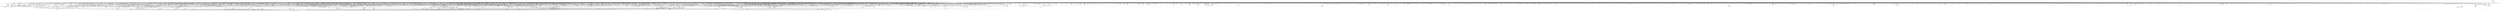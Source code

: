 digraph kerncollapsed {
    "test_ti_thread_flag_7" [color="black"];
    "vm_stat_account" [color="black"];
    "sched_clock_cpu" [color="black"];
    "Indirect call26" [color="black"];
    "signal_pending" [color="black"];
    "task_call_func" [color="black"];
    "__io_disarm_linked_timeout" [color="black"];
    "__raw_spin_unlock_bh.constprop.0" [color="black"];
    "page_ref_inc_6" [color="black"];
    "tsk_fork_get_node" [color="black"];
    "get_new_cred" [color="black"];
    "lru_note_cost" [color="black"];
    "find_next_bit_8" [color="black"];
    "page_ref_dec_and_test" [color="black"];
    "__wake_q_add" [color="black"];
    "_compound_head_1" [color="black"];
    "system_supports_mte_1" [color="black"];
    "__raw_spin_lock_irq.constprop.0_1" [color="black"];
    "Indirect call16" [color="black"];
    "_find_next_or_bit" [color="black"];
    "Indirect call124" [color="black"];
    "folio_mark_dirty" [color="black"];
    "folio_unlock" [color="black"];
    "exit_task_stack_account" [color="black"];
    "__percpu_add_case_32" [color="black"];
    "mte_parent_slot" [color="black"];
    "__kern_my_cpu_offset_19" [color="black"];
    "Indirect call61" [color="black"];
    "mas_put_in_tree" [color="black"];
    "arch_tlbbatch_should_defer.constprop.0" [color="black"];
    "this_cpu_has_cap" [color="black"];
    "Indirect call94" [color="black"];
    "qdisc_run_begin" [color="black"];
    "get_pwq" [color="black"];
    "Indirect call86" [color="black"];
    "__d_find_any_alias" [color="black"];
    "__kern_my_cpu_offset_6" [color="black"];
    "__cmpxchg_case_mb_32_13" [color="black"];
    "memmove" [color="black"];
    "tick_get_device" [color="black"];
    "cpudl_set" [color="black"];
    "Indirect call135" [color="black"];
    "rwsem_read_trylock" [color="black"];
    "other_cpu_in_panic" [color="black"];
    "__raw_spin_unlock_irqrestore_31" [color="black"];
    "kobj_child_ns_ops" [color="black"];
    "task_get_vl" [color="black"];
    "__raw_spin_unlock_irq_3" [color="black"];
    "vmf_pte_changed" [color="black"];
    "atomic_notifier_call_chain" [color="black"];
    "rcu_inkernel_boot_has_ended" [color="black"];
    "inode_maybe_inc_iversion" [color="black"];
    "move_linked_works" [color="black"];
    "__cmpxchg_case_mb_64_6" [color="black"];
    "__raw_spin_lock_irqsave_44" [color="black"];
    "ktime_get_mono_fast_ns" [color="black"];
    "ptrauth_keys_install_user" [color="black"];
    "group_classify" [color="black"];
    "__kern_my_cpu_offset_38" [color="black"];
    "printk_parse_prefix" [color="black"];
    "llist_reverse_order" [color="black"];
    "folio_mapping" [color="black"];
    "wake_up_klogd" [color="black"];
    "chacha_block_generic" [color="black"];
    "xa_load" [color="black"];
    "__cmpxchg_case_acq_32_3" [color="black"];
    "d_path" [color="black"];
    "add_wait_queue_exclusive" [color="black"];
    "get_mm_exe_file" [color="black"];
    "pid_task" [color="black"];
    "mab_shift_right" [color="black"];
    "is_cpu_allowed" [color="black"];
    "u64_stats_inc" [color="black"];
    "rt_mutex_slowtrylock" [color="black"];
    "__printk_cpu_sync_try_get" [color="black"];
    "folio_test_uptodate" [color="black"];
    "do_raw_spin_lock_117" [color="black"];
    "__raw_spin_lock_irqsave.constprop.0_2" [color="black"];
    "pwq_activate_inactive_work" [color="black"];
    "_compound_head_3" [color="black"];
    "Indirect call38" [color="black"];
    "Indirect call90" [color="black"];
    "__clear_close_on_exec.isra.0" [color="black"];
    "membarrier_update_current_mm" [color="black"];
    "__cmpxchg_case_acq_32.constprop.0_18" [color="black"];
    "pm_runtime_put_noidle_2" [color="black"];
    "Indirect call184" [color="black"];
    "pagefault_enable_2" [color="black"];
    "timerqueue_add" [color="black"];
    "sched_ttwu_pending" [color="black"];
    "rcu_segcblist_init" [color="black"];
    "Indirect call136" [color="black"];
    "arch_send_call_function_single_ipi" [color="black"];
    "__rb_rotate_set_parents" [color="black"];
    "__raw_spin_lock_irqsave_3" [color="black"];
    "Indirect call19" [color="black"];
    "next_zone" [color="black"];
    "rcu_cblist_dequeue" [color="black"];
    "__cmpwait_case_32" [color="black"];
    "__raw_spin_unlock_irq_7" [color="black"];
    "list_del_init_6" [color="black"];
    "irq_set_thread_affinity" [color="black"];
    "lru_deactivate_fn" [color="black"];
    "pick_next_pushable_dl_task" [color="black"];
    "need_active_balance" [color="black"];
    "__raw_spin_lock_irq_20" [color="black"];
    "rwsem_spin_on_owner" [color="black"];
    "get_file.isra.0" [color="black"];
    "Indirect call150" [color="black"];
    "mab_set_b_end" [color="black"];
    "skb_zcopy" [color="black"];
    "__raw_spin_lock_irq" [color="black"];
    "cpumask_next_and" [color="black"];
    "__mod_lruvec_state" [color="black"];
    "get_arm64_ftr_reg" [color="black"];
    "raw_spin_rq_lock_nested" [color="black"];
    "Indirect call101" [color="black"];
    "exit_rcu" [color="black"];
    "cpu_util_cfs" [color="black"];
    "find_lock_later_rq" [color="black"];
    "pcpu_next_fit_region.constprop.0" [color="black"];
    "mas_is_err" [color="black"];
    "__raw_spin_trylock_1" [color="black"];
    "print_tainted" [color="black"];
    "get_file_2" [color="black"];
    "Indirect call69" [color="black"];
    "__wake_up_locked_key_bookmark" [color="black"];
    "task_sigpending_1" [color="black"];
    "mnt_get_writers" [color="black"];
    "desc_read" [color="black"];
    "_atomic_dec_and_lock_irqsave" [color="black"];
    "do_raw_spin_lock_60" [color="black"];
    "io_req_complete_defer" [color="black"];
    "freezing" [color="black"];
    "bstats_update" [color="black"];
    "__sk_mem_reduce_allocated" [color="black"];
    "tick_get_wakeup_device" [color="black"];
    "__dl_clear_params" [color="black"];
    "posix_cpu_timer_rearm" [color="black"];
    "console_trylock" [color="black"];
    "gfp_pfmemalloc_allowed" [color="black"];
    "ma_dead_node" [color="black"];
    "llist_add_batch" [color="black"];
    "Indirect call196" [color="black"];
    "test_taint" [color="black"];
    "should_fail_alloc_page" [color="black"];
    "fpsimd_flush_task_state" [color="black"];
    "mnt_set_mountpoint" [color="black"];
    "ttwu_queue_wakelist" [color="black"];
    "__percpu_add_return_case_32_1" [color="black"];
    "__raw_spin_lock_irqsave_19" [color="black"];
    "get_state_synchronize_rcu_full" [color="black"];
    "flush_signal_handlers" [color="black"];
    "clear_ti_thread_flag_3" [color="black"];
    "list_del_1" [color="black"];
    "__raw_spin_unlock_irq_18" [color="black"];
    "__zone_watermark_ok" [color="black"];
    "Indirect call37" [color="black"];
    "__raw_spin_lock_30" [color="black"];
    "domain_dirty_limits" [color="black"];
    "raw_spin_rq_lock_1" [color="black"];
    "page_ref_inc_3" [color="black"];
    "__cmpxchg_case_mb_32_4" [color="black"];
    "rcu_is_watching" [color="black"];
    "sock_rfree" [color="black"];
    "io_get_cqe_overflow" [color="black"];
    "inode_add_lru" [color="black"];
    "__raw_spin_lock_irqsave_1" [color="black"];
    "console_srcu_read_unlock" [color="black"];
    "Indirect call175" [color="black"];
    "take_dentry_name_snapshot" [color="black"];
    "rcu_seq_start" [color="black"];
    "__set_open_fd" [color="black"];
    "find_next_bit_10" [color="black"];
    "Indirect call171" [color="black"];
    "hrtimer_active" [color="black"];
    "__kern_my_cpu_offset_2" [color="black"];
    "d_ancestor" [color="black"];
    "ptep_clear_flush" [color="black"];
    "sve_save_state" [color="black"];
    "count_vm_event" [color="black"];
    "__arch_copy_from_user" [color="black"];
    "__reuseport_detach_closed_sock" [color="black"];
    "do_raw_spin_lock_80" [color="black"];
    "prepend" [color="black"];
    "put_cpu_fpsimd_context" [color="black"];
    "__raw_spin_lock_irqsave_29" [color="black"];
    "min_deadline_cb_rotate" [color="black"];
    "get_file_1" [color="black"];
    "memblock_search" [color="black"];
    "sve_state_size" [color="black"];
    "do_raw_spin_lock_28" [color="black"];
    "check_preempt_curr" [color="black"];
    "kernfs_leftmost_descendant" [color="black"];
    "Indirect call200" [color="black"];
    "put_prev_task" [color="black"];
    "find_next_bit_11" [color="black"];
    "__bitmap_clear" [color="black"];
    "flush_tlb_mm_1" [color="black"];
    "__raw_spin_unlock_irq_28" [color="black"];
    "page_move_anon_rmap" [color="black"];
    "pm_qos_read_value" [color="black"];
    "mte_copy_page_tags" [color="black"];
    "pmd_install" [color="black"];
    "activate_task" [color="black"];
    "split_page" [color="black"];
    "__cmpwait_case_32_3" [color="black"];
    "__lock_timer" [color="black"];
    "__kern_my_cpu_offset_91" [color="black"];
    "override_creds" [color="black"];
    "__raw_spin_lock_2" [color="black"];
    "__try_to_del_timer_sync" [color="black"];
    "skb_header_pointer_2" [color="black"];
    "__kern_my_cpu_offset_60" [color="black"];
    "no_blink" [color="black"];
    "__cmpxchg_case_mb_64_7" [color="black"];
    "detach_if_pending" [color="black"];
    "io_wq_work_match_all" [color="black"];
    "pmd_offset.isra.0" [color="black"];
    "mtree_range_walk" [color="black"];
    "Indirect call3" [color="black"];
    "xa_mk_value" [color="black"];
    "__xchg_case_64.constprop.0" [color="black"];
    "__task_pid_nr_ns" [color="black"];
    "__raw_spin_lock" [color="black"];
    "tlb_gather_mmu" [color="black"];
    "recalc_sigpending_tsk" [color="black"];
    "skip_atoi" [color="black"];
    "__raw_spin_unlock_irq.constprop.0_2" [color="black"];
    "folio_isolate_lru" [color="black"];
    "__raw_spin_unlock_irqrestore_18" [color="black"];
    "update_misfit_status" [color="black"];
    "__count_vm_events_3" [color="black"];
    "set_cpu_online" [color="black"];
    "__page_set_anon_rmap" [color="black"];
    "d_shrink_del" [color="black"];
    "skb_frag_ref" [color="black"];
    "sk_memory_allocated_sub" [color="black"];
    "dev_driver_string" [color="black"];
    "_find_first_and_bit" [color="black"];
    "Indirect call166" [color="black"];
    "futex_q_unlock" [color="black"];
    "arch_local_irq_restore_3" [color="black"];
    "ma_slots" [color="black"];
    "Indirect call20" [color="black"];
    "init_multi_vma_prep" [color="black"];
    "Indirect call180" [color="black"];
    "__page_dup_rmap.constprop.0" [color="black"];
    "futex_cmpxchg_value_locked" [color="black"];
    "cpu_util_cfs_boost" [color="black"];
    "_task_util_est" [color="black"];
    "update_load_avg" [color="black"];
    "percpu_ref_put_many" [color="black"];
    "Indirect call198" [color="black"];
    "__wb_update_bandwidth.constprop.0" [color="black"];
    "pcpu_chunk_relocate" [color="black"];
    "Indirect call172" [color="black"];
    "disable_irq_nosync" [color="black"];
    "desc_make_final" [color="black"];
    "mod_zone_state" [color="black"];
    "find_next_bit_15" [color="black"];
    "cd_forget" [color="black"];
    "find_last_bit" [color="black"];
    "task_participate_group_stop" [color="black"];
    "tick_get_broadcast_mask" [color="black"];
    "Indirect call146" [color="black"];
    "d_find_alias" [color="black"];
    "__xchg_case_acq_64.isra.0" [color="black"];
    "__update_gt_cputime" [color="black"];
    "device_match_devt" [color="black"];
    "system_supports_mte" [color="black"];
    "allow_write_access" [color="black"];
    "Indirect call9" [color="black"];
    "fast_dput" [color="black"];
    "data_check_size" [color="black"];
    "class_raw_spinlock_irqsave_destructor" [color="black"];
    "vma_iter_config" [color="black"];
    "__raw_spin_unlock_irqrestore.constprop.0_2" [color="black"];
    "cpumask_and.isra.0_1" [color="black"];
    "update_rt_rq_load_avg" [color="black"];
    "hrtimer_start_range_ns" [color="black"];
    "Indirect call103" [color="black"];
    "__kern_my_cpu_offset_11" [color="black"];
    "__raw_spin_unlock_irq_12" [color="black"];
    "Indirect call47" [color="black"];
    "folio_pfn" [color="black"];
    "xas_find_marked" [color="black"];
    "select_collect" [color="black"];
    "fsnotify_update_flags" [color="black"];
    "Indirect call182" [color="black"];
    "rcu_segcblist_ready_cbs" [color="black"];
    "find_later_rq" [color="black"];
    "page_vma_mapped_walk_done" [color="black"];
    "access_ok_39" [color="black"];
    "d_set_d_op" [color="black"];
    "pfn_valid_2" [color="black"];
    "Indirect call157" [color="black"];
    "__raw_spin_lock_irqsave_18" [color="black"];
    "pcpu_next_md_free_region" [color="black"];
    "oom_badness" [color="black"];
    "flush_tlb_kernel_range" [color="black"];
    "unlock_mount_hash" [color="black"];
    "do_raw_spin_lock_25" [color="black"];
    "find_worker_executing_work" [color="black"];
    "do_raw_spin_lock_48" [color="black"];
    "Indirect call23" [color="black"];
    "Indirect call147" [color="black"];
    "__kern_my_cpu_offset_28" [color="black"];
    "_compound_head_2" [color="black"];
    "Indirect call6" [color="black"];
    "mte_thread_switch" [color="black"];
    "_prb_read_valid" [color="black"];
    "__raw_spin_lock_28" [color="black"];
    "mas_walk" [color="black"];
    "pud_set_huge" [color="black"];
    "path_get" [color="black"];
    "__var_waitqueue" [color="black"];
    "proto_memory_pcpu_drain" [color="black"];
    "auditsc_get_stamp" [color="black"];
    "rb_insert_color" [color="black"];
    "Indirect call132" [color="black"];
    "efi_reboot" [color="black"];
    "try_to_unmap_flush_dirty" [color="black"];
    "Indirect call142" [color="black"];
    "set_ti_thread_flag_4" [color="black"];
    "__printk_cpu_sync_put" [color="black"];
    "hlist_bl_unlock" [color="black"];
    "mod_zone_page_state" [color="black"];
    "list_move_1" [color="black"];
    "__dev_pm_qos_resume_latency" [color="black"];
    "audit_comparator" [color="black"];
    "signal_pending_state_2" [color="black"];
    "decay_load" [color="black"];
    "mas_next" [color="black"];
    "update_dl_rq_load_avg" [color="black"];
    "compound_order" [color="black"];
    "Indirect call125" [color="black"];
    "__raw_spin_unlock_irq_35" [color="black"];
    "list_move_tail" [color="black"];
    "list_del_3" [color="black"];
    "Indirect call195" [color="black"];
    "pcpu_init_md_blocks" [color="black"];
    "io_put_kbuf_comp.isra.0" [color="black"];
    "wakeup_kcompactd" [color="black"];
    "group_balance_cpu" [color="black"];
    "convert_prio" [color="black"];
    "page_vma_mapped_walk_done_1" [color="black"];
    "clear_inode" [color="black"];
    "zone_watermark_ok_safe" [color="black"];
    "Indirect call161" [color="black"];
    "__add_wait_queue" [color="black"];
    "Indirect call48" [color="black"];
    "__raw_spin_lock_14" [color="black"];
    "set_work_data" [color="black"];
    "task_set_jobctl_pending" [color="black"];
    "Indirect call213" [color="black"];
    "panic_smp_self_stop" [color="black"];
    "Indirect call12" [color="black"];
    "Indirect call173" [color="black"];
    "signal_pending_state" [color="black"];
    "__hrtimer_next_event_base.constprop.0" [color="black"];
    "set_page_dirty" [color="black"];
    "__raw_spin_unlock_irqrestore_37" [color="black"];
    "__wait_on_bit" [color="black"];
    "find_submount" [color="black"];
    "set_next_entity" [color="black"];
    "no_page_table" [color="black"];
    "task_rq_lock" [color="black"];
    "do_raw_spin_lock.constprop.0_14" [color="black"];
    "entity_eligible" [color="black"];
    "Indirect call81" [color="black"];
    "skb_has_frag_list" [color="black"];
    "xas_start" [color="black"];
    "irq_to_desc" [color="black"];
    "virt_to_slab" [color="black"];
    "pcpu_size_to_slot" [color="black"];
    "folio_evictable_1" [color="black"];
    "filemap_check_errors" [color="black"];
    "arch_local_irq_enable_2" [color="black"];
    "task_will_free_mem" [color="black"];
    "pmd_clear_huge" [color="black"];
    "try_to_take_rt_mutex" [color="black"];
    "folio_anon_vma" [color="black"];
    "update_sd_lb_stats" [color="black"];
    "current_wq_worker" [color="black"];
    "copy_from_kernel_nofault" [color="black"];
    "mas_push_node" [color="black"];
    "__kmem_obj_info" [color="black"];
    "test_and_set_bit_lock.constprop.0" [color="black"];
    "find_next_bit.constprop.0_14" [color="black"];
    "__timer_delete" [color="black"];
    "find_next_bit.constprop.0_21" [color="black"];
    "vma_is_secretmem" [color="black"];
    "__cmpxchg_case_acq_32.constprop.0_17" [color="black"];
    "tag_clear" [color="black"];
    "__rb_insert_augmented" [color="black"];
    "__ptrace_link" [color="black"];
    "mntget" [color="black"];
    "set_ptes.constprop.0.isra.0_1" [color="black"];
    "__bitmap_set" [color="black"];
    "rt_mutex_init_proxy_locked" [color="black"];
    "__kern_my_cpu_offset_49" [color="black"];
    "zone_page_state_snapshot.constprop.0" [color="black"];
    "debug_locks_off" [color="black"];
    "cpu_online_1" [color="black"];
    "wq_worker_running" [color="black"];
    "local_bh_disable" [color="black"];
    "klist_node_attached" [color="black"];
    "copy_page" [color="black"];
    "__cmpxchg_case_acq_32.constprop.0_21" [color="black"];
    "update_rq_clock" [color="black"];
    "__raw_spin_lock_irq_1" [color="black"];
    "find_next_zero_bit" [color="black"];
    "copy_highpage" [color="black"];
    "__count_vm_events" [color="black"];
    "mte_dead_walk" [color="black"];
    "Indirect call24" [color="black"];
    "call_function_single_prep_ipi" [color="black"];
    "Indirect call55" [color="black"];
    "__raw_spin_unlock_irqrestore_10" [color="black"];
    "flush_dcache_folio" [color="black"];
    "double_unlock_balance" [color="black"];
    "security_secid_to_secctx" [color="black"];
    "rcu_segcblist_enqueue" [color="black"];
    "Indirect call118" [color="black"];
    "find_suitable_fallback" [color="black"];
    "__cmpxchg_case_acq_32.constprop.0_2" [color="black"];
    "rcu_jiffies_till_stall_check" [color="black"];
    "llist_del_first" [color="black"];
    "mmget" [color="black"];
    "__kern_my_cpu_offset_89" [color="black"];
    "Indirect call191" [color="black"];
    "Indirect call98" [color="black"];
    "arm64_kernel_unmapped_at_el0_3" [color="black"];
    "__set_close_on_exec.isra.0" [color="black"];
    "__raw_spin_lock_52" [color="black"];
    "Indirect call140" [color="black"];
    "set_kpti_asid_bits" [color="black"];
    "do_raw_spin_lock_118" [color="black"];
    "d_instantiate" [color="black"];
    "arch_smp_send_reschedule" [color="black"];
    "set_tlb_ubc_flush_pending" [color="black"];
    "vma_last_pgoff" [color="black"];
    "do_raw_spin_lock_23" [color="black"];
    "find_next_bit.constprop.0_8" [color="black"];
    "__raw_spin_lock_irq_23" [color="black"];
    "can_set_direct_map" [color="black"];
    "crng_make_state" [color="black"];
    "page_ref_inc_1" [color="black"];
    "tick_get_broadcast_device" [color="black"];
    "do_raw_spin_lock_36" [color="black"];
    "pud_clear_huge" [color="black"];
    "__raw_spin_lock_49" [color="black"];
    "pm_qos_update_flags" [color="black"];
    "__finish_swait" [color="black"];
    "get_data" [color="black"];
    "fasync_insert_entry" [color="black"];
    "fsnotify_detach_connector_from_object" [color="black"];
    "__cmpwait_case_32_1" [color="black"];
    "__d_drop" [color="black"];
    "wake_all_kswapds" [color="black"];
    "Indirect call11" [color="black"];
    "radix_tree_iter_tag_clear" [color="black"];
    "blake2s_compress" [color="black"];
    "__raw_spin_lock_irq_26" [color="black"];
    "__fprop_add_percpu" [color="black"];
    "io_timeout_extract" [color="black"];
    "futex_q_lock" [color="black"];
    "find_buddy_page_pfn" [color="black"];
    "__mnt_drop_write_file" [color="black"];
    "enqueue_timer" [color="black"];
    "cleanup_timerqueue" [color="black"];
    "_compound_head_7" [color="black"];
    "hrtimer_start_expires" [color="black"];
    "generic_exec_single" [color="black"];
    "__raw_spin_unlock_irq_25" [color="black"];
    "ktime_add_safe" [color="black"];
    "pfn_is_map_memory" [color="black"];
    "tlb_flush_mmu_tlbonly_1" [color="black"];
    "task_join_group_stop" [color="black"];
    "inode_cgwb_move_to_attached" [color="black"];
    "sibling_imbalance.isra.0" [color="black"];
    "pcpu_update_empty_pages" [color="black"];
    "PageMovable" [color="black"];
    "arm_smccc_1_1_get_conduit" [color="black"];
    "__raw_spin_unlock_irq.constprop.0_1" [color="black"];
    "zone_watermark_ok" [color="black"];
    "__integrity_iint_find" [color="black"];
    "process_shares_mm" [color="black"];
    "irq_work_claim" [color="black"];
    "__kern_my_cpu_offset_79" [color="black"];
    "Indirect call46" [color="black"];
    "task_curr" [color="black"];
    "fatal_signal_pending_3" [color="black"];
    "list_del_init_2" [color="black"];
    "has_managed_dma" [color="black"];
    "io_poll_get_ownership" [color="black"];
    "find_next_bit_3" [color="black"];
    "__cmpxchg_case_acq_32.constprop.0_14" [color="black"];
    "io_prep_async_link" [color="black"];
    "Indirect call64" [color="black"];
    "io_cancel_ctx_cb" [color="black"];
    "Indirect call115" [color="black"];
    "__wake_up_common_lock" [color="black"];
    "kernfs_release_file.part.0.isra.0" [color="black"];
    "task_ppid_nr" [color="black"];
    "Indirect call82" [color="black"];
    "first_zones_zonelist_1" [color="black"];
    "find_vma" [color="black"];
    "dput_to_list" [color="black"];
    "clear_ti_thread_flag_6" [color="black"];
    "cpupri_set" [color="black"];
    "__page_cache_release" [color="black"];
    "Indirect call0" [color="black"];
    "Indirect call88" [color="black"];
    "find_first_bit_4" [color="black"];
    "xas_pause" [color="black"];
    "pte_offset_kernel.isra.0" [color="black"];
    "__raw_spin_lock_irq_25" [color="black"];
    "__raw_spin_lock_irqsave.constprop.0_1" [color="black"];
    "__remove_shared_vm_struct.constprop.0" [color="black"];
    "Indirect call122" [color="black"];
    "new_context" [color="black"];
    "__cmpxchg_case_acq_32.constprop.0_12" [color="black"];
    "clear_nonspinnable" [color="black"];
    "__cmpxchg_case_mb_32.constprop.0" [color="black"];
    "__raw_spin_unlock_irqrestore_32" [color="black"];
    "__raw_spin_lock_irq_12" [color="black"];
    "kthread_probe_data" [color="black"];
    "__lshrti3" [color="black"];
    "audit_mark_compare" [color="black"];
    "sync_exp_work_done" [color="black"];
    "__raw_spin_lock_irqsave.constprop.0_7" [color="black"];
    "__kern_my_cpu_offset_42" [color="black"];
    "percpu_ref_get_many" [color="black"];
    "__sync_icache_dcache" [color="black"];
    "prb_next_seq" [color="black"];
    "pm_ops_is_empty" [color="black"];
    "__irq_work_queue_local" [color="black"];
    "mas_prev_sibling" [color="black"];
    "find_next_zero_bit_2" [color="black"];
    "__kern_my_cpu_offset_52" [color="black"];
    "do_raw_spin_lock_15" [color="black"];
    "__raw_spin_lock_irqsave_7" [color="black"];
    "sve_get_vl" [color="black"];
    "_find_first_bit" [color="black"];
    "prepend_char" [color="black"];
    "find_next_bit_29" [color="black"];
    "__cmpxchg_case_acq_32.constprop.0_20" [color="black"];
    "__task_rq_lock" [color="black"];
    "device_links_read_unlock" [color="black"];
    "find_busiest_group" [color="black"];
    "__note_gp_changes" [color="black"];
    "min_deadline_cb_propagate" [color="black"];
    "__raw_spin_lock_irqsave_39" [color="black"];
    "io_should_retry_thread" [color="black"];
    "__raw_read_unlock.constprop.0_2" [color="black"];
    "skb_tailroom" [color="black"];
    "Indirect call66" [color="black"];
    "__msecs_to_jiffies" [color="black"];
    "__raw_spin_lock_bh.constprop.0_5" [color="black"];
    "__flush_tlb_page_nosync" [color="black"];
    "fpsimd_preserve_current_state" [color="black"];
    "xas_set_mark" [color="black"];
    "__raw_spin_lock_54" [color="black"];
    "__cmpxchg_case_acq_32_2" [color="black"];
    "find_first_bit_3" [color="black"];
    "tty_update_time" [color="black"];
    "Indirect call60" [color="black"];
    "arch_local_irq_save_4" [color="black"];
    "get_ucounts_or_wrap" [color="black"];
    "__isolate_free_page" [color="black"];
    "xas_update.isra.0" [color="black"];
    "workingset_eviction" [color="black"];
    "io_poll_can_finish_inline.isra.0" [color="black"];
    "workingset_activation" [color="black"];
    "detach_entity_load_avg" [color="black"];
    "__cmpxchg_case_mb_32_3" [color="black"];
    "count_vm_event_2" [color="black"];
    "__cmpxchg_case_mb_64" [color="black"];
    "mte_update_sctlr_user" [color="black"];
    "vma_interval_tree_iter_next" [color="black"];
    "folio_nr_pages_1" [color="black"];
    "__raw_spin_lock_irqsave_5" [color="black"];
    "__raise_softirq_irqoff" [color="black"];
    "mas_prev" [color="black"];
    "mas_wr_walk_descend" [color="black"];
    "internal_add_timer" [color="black"];
    "__raw_spin_lock_irqsave_22" [color="black"];
    "vm_commit_limit" [color="black"];
    "qdisc_qstats_cpu_qlen_inc" [color="black"];
    "Indirect call75" [color="black"];
    "__mod_timer" [color="black"];
    "__inode_add_lru" [color="black"];
    "rcu_poll_gp_seq_end_unlocked" [color="black"];
    "node_dirty_ok" [color="black"];
    "fsnotify_put_sb_connectors" [color="black"];
    "access_ok_16" [color="black"];
    "is_subdir" [color="black"];
    "rcu_stall_is_suppressed" [color="black"];
    "tty_port_kopened" [color="black"];
    "plist_add" [color="black"];
    "online_section_nr" [color="black"];
    "irq_get_irq_data" [color="black"];
    "__raw_spin_unlock_irqrestore_4" [color="black"];
    "futex_top_waiter" [color="black"];
    "percpu_counter_set" [color="black"];
    "wants_signal" [color="black"];
    "__xchg_case_mb_32.constprop.0" [color="black"];
    "crng_fast_key_erasure" [color="black"];
    "__raw_spin_lock_irqsave_23" [color="black"];
    "check_class_changed" [color="black"];
    "mt_find" [color="black"];
    "do_raw_spin_lock_93" [color="black"];
    "Indirect call89" [color="black"];
    "lockref_get" [color="black"];
    "__raw_spin_unlock_irqrestore_29" [color="black"];
    "__percpu_add_case_64_2" [color="black"];
    "do_raw_spin_lock_18" [color="black"];
    "folio_account_cleaned" [color="black"];
    "do_raw_spin_lock_65" [color="black"];
    "do_raw_spin_lock_17" [color="black"];
    "audit_gid_comparator" [color="black"];
    "ksize" [color="black"];
    "__cmpxchg_case_acq_32_1" [color="black"];
    "__cmpxchg_case_acq_64_1" [color="black"];
    "mast_split_data" [color="black"];
    "fprop_reflect_period_percpu.isra.0" [color="black"];
    "do_raw_spin_lock_51" [color="black"];
    "__pi_strcmp" [color="black"];
    "rb_next" [color="black"];
    "pm_runtime_deactivate_timer" [color="black"];
    "tk_clock_read" [color="black"];
    "get_random_bytes" [color="black"];
    "idle_cpu" [color="black"];
    "find_next_bit.constprop.0_7" [color="black"];
    "__cmpxchg_case_acq_32.constprop.0" [color="black"];
    "Indirect call107" [color="black"];
    "rcu_poll_gp_seq_end" [color="black"];
    "__kern_my_cpu_offset_27" [color="black"];
    "lockref_get_not_zero" [color="black"];
    "tag_get" [color="black"];
    "__rb_change_child.constprop.0" [color="black"];
    "Indirect call202" [color="black"];
    "Indirect call127" [color="black"];
    "lru_lazyfree_fn" [color="black"];
    "security_audit_rule_match" [color="black"];
    "__kern_my_cpu_offset_18" [color="black"];
    "get_state_synchronize_rcu" [color="black"];
    "find_vm_area" [color="black"];
    "Indirect call193" [color="black"];
    "do_raw_spin_lock_116" [color="black"];
    "netlink_lock_table" [color="black"];
    "se_weight.isra.0" [color="black"];
    "__raw_spin_lock_irq_17" [color="black"];
    "lru_move_tail_fn" [color="black"];
    "put_dec_trunc8" [color="black"];
    "task_sigpending_2" [color="black"];
    "__raw_spin_trylock" [color="black"];
    "mas_pop_node" [color="black"];
    "__next_zones_zonelist" [color="black"];
    "__raw_write_lock_irq_1" [color="black"];
    "__raw_spin_unlock_irqrestore" [color="black"];
    "__sw_hweight32" [color="black"];
    "_copy_from_iter" [color="black"];
    "Indirect call14" [color="black"];
    "Indirect call15" [color="black"];
    "__wake_up_pollfree" [color="black"];
    "__irq_disable" [color="black"];
    "get_task_exe_file" [color="black"];
    "do_raw_spin_lock_52" [color="black"];
    "tty_termios_baud_rate" [color="black"];
    "do_softirq" [color="black"];
    "pm_runtime_get_noresume" [color="black"];
    "mas_find_setup.constprop.0" [color="black"];
    "do_raw_spin_lock_32" [color="black"];
    "__bpf_free_used_maps" [color="black"];
    "timespec64_equal" [color="black"];
    "__raw_spin_lock_62" [color="black"];
    "wb_io_lists_depopulated" [color="black"];
    "get_sd_balance_interval" [color="black"];
    "wake_up_var" [color="black"];
    "simple_xattr_space" [color="black"];
    "irq_domain_activate_irq" [color="black"];
    "set_pageblock_migratetype" [color="black"];
    "__kern_my_cpu_offset_54" [color="black"];
    "srcu_get_delay.isra.0" [color="black"];
    "cpu_clock_sample" [color="black"];
    "mast_spanning_rebalance.isra.0" [color="black"];
    "__raw_spin_lock_irq_19" [color="black"];
    "cpu_do_switch_mm" [color="black"];
    "avg_vruntime" [color="black"];
    "dget" [color="black"];
    "__pi_memcmp" [color="black"];
    "tty_driver_flush_buffer" [color="black"];
    "Indirect call53" [color="black"];
    "group_open_release" [color="black"];
    "folio_mapped" [color="black"];
    "list_splice" [color="black"];
    "io_wq_get_acct" [color="black"];
    "kernfs_should_drain_open_files" [color="black"];
    "__raw_spin_lock_irq_5" [color="black"];
    "__skb_set_length_1" [color="black"];
    "__balance_callbacks" [color="black"];
    "__reuseport_detach_sock.isra.0" [color="black"];
    "sched_post_fork" [color="black"];
    "cpumask_weight.constprop.0_5" [color="black"];
    "zone_page_state_snapshot" [color="black"];
    "do_raw_spin_lock_67" [color="black"];
    "__kern_my_cpu_offset_37" [color="black"];
    "pm_runtime_autosuspend_expiration" [color="black"];
    "__acct_reclaim_writeback" [color="black"];
    "smp_call_function_many" [color="black"];
    "__raw_spin_lock_irq_35" [color="black"];
    "calc_delta_fair" [color="black"];
    "mnt_get_count" [color="black"];
    "signal_pending_state_1" [color="black"];
    "do_raw_spin_lock_69" [color="black"];
    "vma_fs_can_writeback" [color="black"];
    "tlb_remove_table_sync_one" [color="black"];
    "pageblock_pfn_to_page" [color="black"];
    "Indirect call25" [color="black"];
    "access_ok_14" [color="black"];
    "skb_flow_get_icmp_tci" [color="black"];
    "pcpu_block_update_hint_alloc" [color="black"];
    "node_tag_clear" [color="black"];
    "do_raw_spin_lock.constprop.0_6" [color="black"];
    "Indirect call22" [color="black"];
    "current_is_kswapd" [color="black"];
    "nsec_to_clock_t" [color="black"];
    "find_next_bit.constprop.0_5" [color="black"];
    "__mnt_is_readonly" [color="black"];
    "security_sock_rcv_skb" [color="black"];
    "inactive_is_low.constprop.0" [color="black"];
    "__raw_spin_lock_irqsave_52" [color="black"];
    "d_hash" [color="black"];
    "signal_set_stop_flags" [color="black"];
    "arch_send_call_function_ipi_mask" [color="black"];
    "mutex_spin_on_owner" [color="black"];
    "flush_tlb_mm" [color="black"];
    "folio_mapped_1" [color="black"];
    "__kern_my_cpu_offset_29" [color="black"];
    "do_raw_spin_lock_24" [color="black"];
    "strcspn" [color="black"];
    "hrtimer_sleeper_start_expires" [color="black"];
    "release_thread" [color="black"];
    "strcpy" [color="black"];
    "account_pipe_buffers" [color="black"];
    "__percpu_add_case_64.constprop.0_3" [color="black"];
    "__skb_fill_page_desc" [color="black"];
    "move_freelist_tail" [color="black"];
    "cpumask_empty_3" [color="black"];
    "__raw_spin_lock_12" [color="black"];
    "list_splice_tail_init" [color="black"];
    "mte_sync_tags" [color="black"];
    "set_ptes.isra.0" [color="black"];
    "_compound_head_4" [color="black"];
    "io_schedule_prepare" [color="black"];
    "mmgrab_2" [color="black"];
    "__attach_to_pi_owner" [color="black"];
    "eth_type_vlan" [color="black"];
    "skb_cloned" [color="black"];
    "lru_deactivate_file_fn" [color="black"];
    "Indirect call95" [color="black"];
    "__raw_spin_lock_5" [color="black"];
    "folio_evictable" [color="black"];
    "set_pud" [color="black"];
    "dl_set_overload.part.0" [color="black"];
    "cpumask_first" [color="black"];
    "clear_page" [color="black"];
    "page_ref_dec_and_test_1" [color="black"];
    "Indirect call57" [color="black"];
    "netlink_has_listeners" [color="black"];
    "xa_err" [color="black"];
    "fsnotify_grab_connector" [color="black"];
    "__list_del_entry_2" [color="black"];
    "netdev_name" [color="black"];
    "radix_tree_tag_get" [color="black"];
    "__irq_domain_activate_irq" [color="black"];
    "__cmpxchg_case_acq_32" [color="black"];
    "dl_bw_of" [color="black"];
    "page_ref_dec_and_test_2" [color="black"];
    "Indirect call13" [color="black"];
    "d_flags_for_inode" [color="black"];
    "page_mapping" [color="black"];
    "__kern_my_cpu_offset_50" [color="black"];
    "pcpu_find_block_fit" [color="black"];
    "__init_swait_queue_head" [color="black"];
    "cpus_share_cache" [color="black"];
    "srcu_funnel_exp_start" [color="black"];
    "__gfp_pfmemalloc_flags" [color="black"];
    "__kern_my_cpu_offset_70" [color="black"];
    "vma_interval_tree_subtree_search" [color="black"];
    "pmd_offset.isra.0_1" [color="black"];
    "compact_lock_irqsave" [color="black"];
    "xas_error.isra.0_1" [color="black"];
    "__raw_spin_lock_63" [color="black"];
    "security_sk_free" [color="black"];
    "cpumask_and" [color="black"];
    "__kern_my_cpu_offset_4" [color="black"];
    "__raw_spin_unlock_irqrestore.constprop.0_1" [color="black"];
    "xas_set_offset" [color="black"];
    "mas_set_split_parent.isra.0" [color="black"];
    "mas_set_height" [color="black"];
    "Indirect call154" [color="black"];
    "futex_get_value_locked" [color="black"];
    "mas_next_sibling" [color="black"];
    "chacha_permute" [color="black"];
    "Indirect call91" [color="black"];
    "sock_flag_3" [color="black"];
    "mas_wr_walk" [color="black"];
    "Indirect call8" [color="black"];
    "rcu_segcblist_advance" [color="black"];
    "folio_mapped_3" [color="black"];
    "mas_start" [color="black"];
    "jiffies_to_usecs" [color="black"];
    "dl_task_is_earliest_deadline" [color="black"];
    "mas_find_child" [color="black"];
    "fatal_signal_pending" [color="black"];
    "expand" [color="black"];
    "update_pm_runtime_accounting" [color="black"];
    "__raw_spin_lock_irqsave_42" [color="black"];
    "wb_update_bandwidth" [color="black"];
    "cpumask_weight" [color="black"];
    "skb_queue_tail" [color="black"];
    "__count_vm_events_1" [color="black"];
    "finish_swait" [color="black"];
    "do_kernel_restart" [color="black"];
    "__mnt_want_write" [color="black"];
    "skb_zcopy_downgrade_managed" [color="black"];
    "xas_find_conflict" [color="black"];
    "do_raw_spin_lock_64" [color="black"];
    "security_task_getsecid_obj" [color="black"];
    "set_ti_thread_flag_5" [color="black"];
    "do_raw_spin_lock_13" [color="black"];
    "mas_leaf_max_gap" [color="black"];
    "Indirect call153" [color="black"];
    "__raw_spin_lock_irqsave_32" [color="black"];
    "find_next_bit.constprop.0_1" [color="black"];
    "__raw_spin_unlock_irqrestore_12" [color="black"];
    "search_cmp_ftr_reg" [color="black"];
    "gup_folio_next" [color="black"];
    "__mod_zone_page_state" [color="black"];
    "vma_address" [color="black"];
    "Indirect call4" [color="black"];
    "dev_xmit_recursion_dec" [color="black"];
    "tcp_get_info_chrono_stats" [color="black"];
    "Indirect call116" [color="black"];
    "prepend_path" [color="black"];
    "put_dec_full8" [color="black"];
    "vma_interval_tree_insert_after" [color="black"];
    "tty_ldisc_open" [color="black"];
    "__update_min_deadline" [color="black"];
    "Indirect call74" [color="black"];
    "cpu_timer_dequeue" [color="black"];
    "do_raw_spin_lock_26" [color="black"];
    "remove_wait_queue" [color="black"];
    "bit_waitqueue" [color="black"];
    "__raw_spin_lock_irqsave" [color="black"];
    "io_run_cancel" [color="black"];
    "page_ref_add_1" [color="black"];
    "tty_driver_name" [color="black"];
    "fsnotify_group_assert_locked" [color="black"];
    "__put_cpu_fpsimd_context" [color="black"];
    "cpumask_and.isra.0_3" [color="black"];
    "posix_cputimers_group_init" [color="black"];
    "Indirect call138" [color="black"];
    "copyin" [color="black"];
    "update_min_vruntime" [color="black"];
    "Indirect call188" [color="black"];
    "__percpu_add_case_64" [color="black"];
    "mapping_shrinkable" [color="black"];
    "page_ref_add" [color="black"];
    "do_raw_spin_lock_58" [color="black"];
    "find_unlink_vmap_area" [color="black"];
    "timer_reduce" [color="black"];
    "fsnotify" [color="black"];
    "_prb_commit" [color="black"];
    "rcu_poll_gp_seq_start_unlocked" [color="black"];
    "smp_call_function" [color="black"];
    "__flush_tlb_kernel_pgtable" [color="black"];
    "security_inode_init_security_anon" [color="black"];
    "task_work_cancel_match" [color="black"];
    "__anon_vma_interval_tree_augment_propagate" [color="black"];
    "folio_nr_pages_4" [color="black"];
    "__raw_spin_lock_6" [color="black"];
    "io_poll_remove_entry" [color="black"];
    "mas_wr_store_setup" [color="black"];
    "check_preempt_curr_dl" [color="black"];
    "_mix_pool_bytes" [color="black"];
    "deny_write_access.isra.0" [color="black"];
    "__kern_my_cpu_offset_16" [color="black"];
    "__kern_my_cpu_offset_80" [color="black"];
    "hlist_del_init_2" [color="black"];
    "Indirect call123" [color="black"];
    "spin_lock_irqsave_check_contention" [color="black"];
    "first_online_pgdat" [color="black"];
    "ktime_get_coarse_real_ts64" [color="black"];
    "__percpu_add_case_32_8" [color="black"];
    "security_file_set_fowner" [color="black"];
    "collect_posix_cputimers" [color="black"];
    "__irq_get_desc_lock" [color="black"];
    "fatal_signal_pending_1" [color="black"];
    "rcu_is_cpu_rrupt_from_idle" [color="black"];
    "prepend_name" [color="black"];
    "d_shrink_add" [color="black"];
    "hrtimer_try_to_cancel" [color="black"];
    "cpudl_heapify" [color="black"];
    "Indirect call158" [color="black"];
    "__cmpxchg_case_64.isra.0" [color="black"];
    "_compound_head_13" [color="black"];
    "Indirect call51" [color="black"];
    "folio_add_new_anon_rmap" [color="black"];
    "irq_enable" [color="black"];
    "Indirect call143" [color="black"];
    "set_ti_thread_flag" [color="black"];
    "arch_local_irq_restore_1" [color="black"];
    "__put_unused_fd" [color="black"];
    "percpu_ref_get_many.constprop.0" [color="black"];
    "__raw_spin_unlock_irqrestore_21" [color="black"];
    "__raw_read_lock_irqsave.constprop.0_1" [color="black"];
    "__wait_for_common" [color="black"];
    "mte_zero_clear_page_tags" [color="black"];
    "mas_allocated.isra.0" [color="black"];
    "__list_del_entry_1" [color="black"];
    "__raw_spin_unlock_irqrestore_1" [color="black"];
    "kernfs_root" [color="black"];
    "__srcu_read_lock" [color="black"];
    "u64_stats_add_2" [color="black"];
    "_atomic_dec_and_lock" [color="black"];
    "try_check_zero" [color="black"];
    "__ksize" [color="black"];
    "__raw_spin_lock_irqsave_21" [color="black"];
    "is_rlimit_overlimit" [color="black"];
    "security_audit_rule_free" [color="black"];
    "Indirect call73" [color="black"];
    "__pm_relax" [color="black"];
    "__printk_cpu_sync_wait" [color="black"];
    "virt_to_folio" [color="black"];
    "noop_dirty_folio" [color="black"];
    "clear_ti_thread_flag_5" [color="black"];
    "put_unused_fd" [color="black"];
    "io_acct_run_queue" [color="black"];
    "__cmpxchg_case_acq_32.constprop.0_6" [color="black"];
    "Indirect call104" [color="black"];
    "invalid_folio_referenced_vma" [color="black"];
    "skb_zcopy_clear" [color="black"];
    "__kern_my_cpu_offset_67" [color="black"];
    "Indirect call160" [color="black"];
    "__cmpxchg_case_acq_32.constprop.0_16" [color="black"];
    "mas_set_parent.constprop.0" [color="black"];
    "__const_udelay" [color="black"];
    "rcu_gpnum_ovf" [color="black"];
    "timerqueue_del" [color="black"];
    "folio_invalidate" [color="black"];
    "mapping_unmap_writable" [color="black"];
    "tty_ldisc_close" [color="black"];
    "kthread_insert_work_sanity_check" [color="black"];
    "rb_insert_color_cached" [color="black"];
    "d_lru_del" [color="black"];
    "__kern_my_cpu_offset_25" [color="black"];
    "__raw_spin_lock.constprop.0" [color="black"];
    "irqd_set.isra.0_1" [color="black"];
    "__io_prep_linked_timeout" [color="black"];
    "__raw_spin_unlock_irqrestore_38" [color="black"];
    "radix_tree_load_root" [color="black"];
    "__do_once_start" [color="black"];
    "__rt_mutex_futex_trylock" [color="black"];
    "propagation_next" [color="black"];
    "mas_alloc_req.isra.0" [color="black"];
    "system_supports_generic_auth" [color="black"];
    "io_cqe_cache_refill" [color="black"];
    "__delay" [color="black"];
    "prepare_to_swait_event" [color="black"];
    "__raw_spin_unlock_irq_17" [color="black"];
    "Indirect call18" [color="black"];
    "pvm_find_va_enclose_addr" [color="black"];
    "clear_buddies.isra.0" [color="black"];
    "forward_timer_base" [color="black"];
    "__raw_spin_lock_irq_41" [color="black"];
    "check_cb_ovld_locked" [color="black"];
    "wb_io_lists_populated" [color="black"];
    "set_tsk_need_resched" [color="black"];
    "will_become_orphaned_pgrp" [color="black"];
    "folio_wake_bit" [color="black"];
    "Indirect call192" [color="black"];
    "__kern_my_cpu_offset_47" [color="black"];
    "task_clear_jobctl_pending" [color="black"];
    "do_raw_spin_lock_41" [color="black"];
    "Indirect call177" [color="black"];
    "__percpu_add_case_32_1" [color="black"];
    "mas_prev_setup.constprop.0" [color="black"];
    "ptep_set_access_flags" [color="black"];
    "kmem_valid_obj" [color="black"];
    "mm_set_has_pinned_flag" [color="black"];
    "lockref_mark_dead" [color="black"];
    "arm64_kernel_unmapped_at_el0_4" [color="black"];
    "raw_spin_rq_lock" [color="black"];
    "__kern_my_cpu_offset_24" [color="black"];
    "kthread_should_stop" [color="black"];
    "__list_del_entry" [color="black"];
    "Indirect call176" [color="black"];
    "prb_commit" [color="black"];
    "__percpu_add_case_64_7" [color="black"];
    "mask_irq" [color="black"];
    "lookup_mountpoint" [color="black"];
    "system_supports_address_auth_1" [color="black"];
    "sig_handler_ignored" [color="black"];
    "__mutex_trylock_common" [color="black"];
    "Indirect call129" [color="black"];
    "_find_next_and_bit" [color="black"];
    "__raw_spin_lock_irqsave_17" [color="black"];
    "Indirect call58" [color="black"];
    "__dl_sub" [color="black"];
    "___d_drop" [color="black"];
    "first_zones_zonelist" [color="black"];
    "fsnotify_data_inode" [color="black"];
    "__raw_spin_lock_31" [color="black"];
    "pcpu_chunk_populated" [color="black"];
    "__cmpxchg_case_acq_32.constprop.0_4" [color="black"];
    "__pick_first_entity" [color="black"];
    "Indirect call178" [color="black"];
    "pvm_determine_end_from_reverse" [color="black"];
    "__raw_spin_unlock_irqrestore_24" [color="black"];
    "cpuhp_invoke_callback" [color="black"];
    "irqd_irq_disabled.isra.0" [color="black"];
    "anon_vma_interval_tree_iter_first" [color="black"];
    "smp_call_function_many_cond" [color="black"];
    "do_raw_spin_lock" [color="black"];
    "do_raw_spin_lock_8" [color="black"];
    "Indirect call134" [color="black"];
    "compound_order_2" [color="black"];
    "vma_interval_tree_augment_propagate" [color="black"];
    "Indirect call67" [color="black"];
    "__irq_put_desc_unlock" [color="black"];
    "ldsem_down_read_trylock" [color="black"];
    "Indirect call111" [color="black"];
    "Indirect call42" [color="black"];
    "cpu_online_3" [color="black"];
    "arch_timer_evtstrm_available" [color="black"];
    "rcu_segcblist_first_pend_cb" [color="black"];
    "Indirect call31" [color="black"];
    "__remove_hrtimer" [color="black"];
    "__anon_vma_interval_tree_augment_rotate" [color="black"];
    "to_kthread" [color="black"];
    "__raw_spin_lock_irq_21" [color="black"];
    "Indirect call181" [color="black"];
    "__futex_queue" [color="black"];
    "__kern_my_cpu_offset_62" [color="black"];
    "__raw_spin_lock_irq_43" [color="black"];
    "Indirect call5" [color="black"];
    "pid_nr_ns" [color="black"];
    "folio_trylock_1" [color="black"];
    "xas_clear_mark" [color="black"];
    "tag_set" [color="black"];
    "get_page" [color="black"];
    "__rb_erase_color" [color="black"];
    "_get_random_bytes" [color="black"];
    "__raw_spin_unlock_irq_1" [color="black"];
    "ihold" [color="black"];
    "do_raw_spin_lock_31" [color="black"];
    "pde_subdir_find" [color="black"];
    "__raw_spin_unlock_irq_11" [color="black"];
    "__hlist_del" [color="black"];
    "read_seqbegin.constprop.0" [color="black"];
    "find_next_bit.constprop.0_11" [color="black"];
    "folio_order" [color="black"];
    "mm_trace_rss_stat" [color="black"];
    "io_file_get_flags" [color="black"];
    "__bitmap_subset" [color="black"];
    "Indirect call52" [color="black"];
    "timer_base.isra.0" [color="black"];
    "posix_cpu_timers_exit_group" [color="black"];
    "strchr" [color="black"];
    "__irq_domain_deactivate_irq" [color="black"];
    "__mod_node_page_state" [color="black"];
    "Indirect call149" [color="black"];
    "fatal_signal_pending_6" [color="black"];
    "siginfo_layout" [color="black"];
    "do_dup2" [color="black"];
    "xas_next_entry.constprop.0" [color="black"];
    "resched_curr" [color="black"];
    "memblock_is_map_memory" [color="black"];
    "__raw_spin_lock_irq_32" [color="black"];
    "Indirect call201" [color="black"];
    "security_current_getsecid_subj" [color="black"];
    "Indirect call214" [color="black"];
    "__skb_flow_get_ports" [color="black"];
    "anon_vma_interval_tree_post_update_vma" [color="black"];
    "Indirect call167" [color="black"];
    "security_d_instantiate" [color="black"];
    "mas_next_slot" [color="black"];
    "mas_push_data" [color="black"];
    "__printk_safe_exit" [color="black"];
    "is_migration_entry" [color="black"];
    "inode_io_list_move_locked" [color="black"];
    "mas_store_b_node" [color="black"];
    "oom_unkillable_task.isra.0" [color="black"];
    "Indirect call72" [color="black"];
    "errseq_sample" [color="black"];
    "update_newidle_cost" [color="black"];
    "irq_work_single" [color="black"];
    "Indirect call63" [color="black"];
    "io_prep_async_work" [color="black"];
    "__percpu_add_case_32_2" [color="black"];
    "__xa_clear_mark" [color="black"];
    "steal_suitable_fallback" [color="black"];
    "__fsnotify_update_child_dentry_flags" [color="black"];
    "fpsimd_save" [color="black"];
    "retain_dentry" [color="black"];
    "memchr" [color="black"];
    "__raw_spin_unlock_irqrestore_6" [color="black"];
    "page_ref_inc_2" [color="black"];
    "update_sctlr_el1" [color="black"];
    "sync_rcu_exp_done_unlocked" [color="black"];
    "fpsimd_save_state" [color="black"];
    "anon_vma_interval_tree_remove" [color="black"];
    "rt_mutex_top_waiter" [color="black"];
    "__raw_write_lock_irq" [color="black"];
    "thread_group_cputime" [color="black"];
    "mas_safe_pivot" [color="black"];
    "count_vm_events_2" [color="black"];
    "move_freepages_block" [color="black"];
    "Indirect call50" [color="black"];
    "audit_uid_comparator" [color="black"];
    "folio_size" [color="black"];
    "mas_next_range" [color="black"];
    "rcu_segcblist_inc_len" [color="black"];
    "pte_to_swp_entry" [color="black"];
    "__raw_spin_unlock_irqrestore_33" [color="black"];
    "Indirect call212" [color="black"];
    "sync_icache_aliases" [color="black"];
    "osq_wait_next" [color="black"];
    "lock_hrtimer_base" [color="black"];
    "__arm64_sys_dup2" [color="black"];
    "rcu_cblist_init" [color="black"];
    "find_task_by_pid_ns" [color="black"];
    "xas_next_entry" [color="black"];
    "down_read_trylock" [color="black"];
    "arch_local_irq_save_7" [color="black"];
    "req_set_fail_4" [color="black"];
    "find_next_and_bit" [color="black"];
    "raw_spin_rq_unlock" [color="black"];
    "kmalloc_size_roundup" [color="black"];
    "ktime_get_real_seconds" [color="black"];
    "fatal_signal_pending_5" [color="black"];
    "unmask_irq" [color="black"];
    "access_ok_2" [color="black"];
    "rcu_seq_snap" [color="black"];
    "select_collect2" [color="black"];
    "do_raw_spin_lock_83" [color="black"];
    "post_alloc_hook" [color="black"];
    "do_raw_spin_lock_73" [color="black"];
    "cpu_online" [color="black"];
    "list_del_init_8" [color="black"];
    "set_swapper_pgd" [color="black"];
    "__sw_hweight64" [color="black"];
    "tag_clear_highpage" [color="black"];
    "do_csum" [color="black"];
    "__kern_my_cpu_offset_56" [color="black"];
    "mas_rewalk_if_dead" [color="black"];
    "inode_to_bdi" [color="black"];
    "rb_prev" [color="black"];
    "Indirect call87" [color="black"];
    "rb_first" [color="black"];
    "find_next_bit_17" [color="black"];
    "Indirect call109" [color="black"];
    "__raw_spin_lock_irq.constprop.0_2" [color="black"];
    "prb_final_commit" [color="black"];
    "queued_write_lock.constprop.0_1" [color="black"];
    "__raw_spin_trylock_3" [color="black"];
    "add_nr_running" [color="black"];
    "find_vma_prev" [color="black"];
    "prb_first_valid_seq" [color="black"];
    "io_put_kbuf" [color="black"];
    "wakeup_source_deactivate" [color="black"];
    "Indirect call41" [color="black"];
    "__io_acct_run_queue" [color="black"];
    "rseq_migrate" [color="black"];
    "compaction_zonelist_suitable" [color="black"];
    "__cmpxchg_case_rel_64" [color="black"];
    "do_raw_spin_lock_57" [color="black"];
    "vma_interval_tree_remove" [color="black"];
    "test_ti_thread_flag_21" [color="black"];
    "next_signal" [color="black"];
    "kobj_ns_ops" [color="black"];
    "invalid_migration_vma" [color="black"];
    "__raw_spin_lock_irq_4" [color="black"];
    "Indirect call170" [color="black"];
    "__percpu_down_write_trylock" [color="black"];
    "__d_instantiate" [color="black"];
    "kthread_is_per_cpu" [color="black"];
    "__raw_spin_lock_irqsave_12" [color="black"];
    "bsearch" [color="black"];
    "__raw_spin_lock_irq_11" [color="black"];
    "io_poll_remove_entries" [color="black"];
    "reusable_anon_vma" [color="black"];
    "__raw_spin_lock_46" [color="black"];
    "do_softirq_own_stack" [color="black"];
    "__skb_dequeue_3" [color="black"];
    "__enqueue_entity" [color="black"];
    "mas_store_prealloc.part.0" [color="black"];
    "do_raw_spin_lock_66" [color="black"];
    "fatal_signal_pending_4" [color="black"];
    "reweight_task" [color="black"];
    "do_raw_spin_lock_16" [color="black"];
    "Indirect call65" [color="black"];
    "__clear_open_fd" [color="black"];
    "Indirect call152" [color="black"];
    "cpudl_find" [color="black"];
    "pcpu_unit_page_offset" [color="black"];
    "____do_softirq" [color="black"];
    "__mutex_init" [color="black"];
    "to_desc" [color="black"];
    "Indirect call80" [color="black"];
    "do_raw_spin_lock_7" [color="black"];
    "cpu_online_2" [color="black"];
    "net_eq_idr" [color="black"];
    "__raw_spin_lock_irq_18" [color="black"];
    "list_del_4" [color="black"];
    "mab_mas_cp" [color="black"];
    "device_links_read_lock" [color="black"];
    "tty_termios_input_baud_rate" [color="black"];
    "skb_may_tx_timestamp.part.0" [color="black"];
    "free_pcppages_bulk" [color="black"];
    "__cmpxchg_case_acq_32.constprop.0_10" [color="black"];
    "qdisc_qstats_cpu_backlog_dec" [color="black"];
    "arch_get_random_seed_longs" [color="black"];
    "Indirect call56" [color="black"];
    "anon_vma_interval_tree_iter_next" [color="black"];
    "add_timer_on" [color="black"];
    "kthread_data" [color="black"];
    "Indirect call2" [color="black"];
    "Indirect call110" [color="black"];
    "put_ldops.constprop.0" [color="black"];
    "sched_clock_noinstr" [color="black"];
    "do_raw_spin_lock_27" [color="black"];
    "queued_read_lock.constprop.0" [color="black"];
    "test_ti_thread_flag_22" [color="black"];
    "__rpm_get_callback" [color="black"];
    "pageblock_skip_persistent" [color="black"];
    "__finalize_skb_around" [color="black"];
    "__xchg_case_mb_64.constprop.0_3" [color="black"];
    "folio_try_get_rcu" [color="black"];
    "__prepare_to_swait" [color="black"];
    "skb_header_cloned" [color="black"];
    "read_sanitised_ftr_reg" [color="black"];
    "timer_delete" [color="black"];
    "Indirect call85" [color="black"];
    "__cmpxchg_case_mb_64_1" [color="black"];
    "space_used" [color="black"];
    "raw_spin_rq_unlock_irqrestore" [color="black"];
    "pick_next_task_idle" [color="black"];
    "access_ok_12" [color="black"];
    "zone_page_state_add" [color="black"];
    "Indirect call84" [color="black"];
    "percpu_ref_put_many.constprop.0_1" [color="black"];
    "__cmpxchg_case_mb_32_2" [color="black"];
    "rb_erase" [color="black"];
    "arch_local_irq_restore_2" [color="black"];
    "Indirect call130" [color="black"];
    "page_ref_inc" [color="black"];
    "Indirect call137" [color="black"];
    "__disable_irq" [color="black"];
    "lock_timer_base" [color="black"];
    "Indirect call10" [color="black"];
    "workingset_age_nonresident" [color="black"];
    "do_raw_spin_lock_97" [color="black"];
    "free_vmap_area_rb_augment_cb_rotate" [color="black"];
    "Indirect call164" [color="black"];
    "fsnotify_compare_groups" [color="black"];
    "mas_find" [color="black"];
    "do_raw_spin_lock.constprop.0_10" [color="black"];
    "rcu_exp_jiffies_till_stall_check" [color="black"];
    "kmap_atomic_1" [color="black"];
    "__raw_spin_unlock_irq_5" [color="black"];
    "dec_mm_counter" [color="black"];
    "post_ttbr_update_workaround" [color="black"];
    "defer_console_output" [color="black"];
    "mas_update_gap" [color="black"];
    "xas_load" [color="black"];
    "mas_prev_slot" [color="black"];
    "__irq_startup" [color="black"];
    "__fswab32_10" [color="black"];
    "arch_teardown_dma_ops" [color="black"];
    "queued_spin_lock_slowpath" [color="black"];
    "tlb_gather_mmu_fullmm" [color="black"];
    "__dev_fwnode" [color="black"];
    "arch_local_irq_save_1" [color="black"];
    "do_raw_spin_lock_47" [color="black"];
    "xas_not_node" [color="black"];
    "wb_dirty_limits" [color="black"];
    "Indirect call131" [color="black"];
    "Indirect call211" [color="black"];
    "__raw_spin_lock_43" [color="black"];
    "mapping_allow_writable" [color="black"];
    "is_valid_gup_args" [color="black"];
    "irq_work_queue" [color="black"];
    "device_pm_check_callbacks" [color="black"];
    "__sk_mem_reclaim" [color="black"];
    "Indirect call35" [color="black"];
    "super_wake" [color="black"];
    "__raw_spin_lock_34" [color="black"];
    "console_srcu_read_lock" [color="black"];
    "req_set_fail" [color="black"];
    "__kern_my_cpu_offset_14" [color="black"];
    "do_raw_spin_lock.constprop.0_7" [color="black"];
    "system_supports_tlb_range_1" [color="black"];
    "Indirect call128" [color="black"];
    "strreplace" [color="black"];
    "vma_interval_tree_iter_first" [color="black"];
    "task_pid_vnr" [color="black"];
    "__count_vm_events_2" [color="black"];
    "_double_lock_balance" [color="black"];
    "skb_copy_bits" [color="black"];
    "skb_tailroom_1" [color="black"];
    "prepare_to_wait" [color="black"];
    "count_vm_events_1" [color="black"];
    "percpu_counter_add" [color="black"];
    "prepare_to_wait_exclusive" [color="black"];
    "enqueue_hrtimer.constprop.0" [color="black"];
    "rcu_segcblist_accelerate" [color="black"];
    "Indirect call144" [color="black"];
    "test_ti_thread_flag_10" [color="black"];
    "__raw_spin_lock_42" [color="black"];
    "csum_block_add_ext" [color="black"];
    "local_bh_enable" [color="black"];
    "rwsem_set_reader_owned" [color="black"];
    "find_next_zero_bit_1" [color="black"];
    "set_load_weight" [color="black"];
    "console_is_usable" [color="black"];
    "__wake_up_bit" [color="black"];
    "Indirect call77" [color="black"];
    "security_release_secctx" [color="black"];
    "count_vm_events" [color="black"];
    "folio_not_mapped" [color="black"];
    "kmap_local_page" [color="black"];
    "arch_get_random_longs" [color="black"];
    "list_del_init_3" [color="black"];
    "posix_cpu_timers_exit" [color="black"];
    "____core____" [color="kernel"];
    "_raw_spin_rq_lock_irqsave" [color="black"];
    "purge_fragmented_block" [color="black"];
    "copy_user_highpage" [color="black"];
    "add_timer" [color="black"];
    "flush_tlb_batched_pending" [color="black"];
    "find_next_and_bit.constprop.0" [color="black"];
    "__dl_update" [color="black"];
    "__wb_writeout_add" [color="black"];
    "mast_fill_bnode" [color="black"];
    "mapping_shrinkable_1" [color="black"];
    "__raw_spin_lock_irqsave.constprop.0_9" [color="black"];
    "do_raw_spin_lock.constprop.0_13" [color="black"];
    "Indirect call83" [color="black"];
    "sub_rq_bw.isra.0" [color="black"];
    "strnlen" [color="black"];
    "__kern_my_cpu_offset_71" [color="black"];
    "__printk_safe_enter" [color="black"];
    "__down_trylock_console_sem.constprop.0" [color="black"];
    "calc_wheel_index" [color="black"];
    "qdisc_maybe_clear_missed" [color="black"];
    "__kern_my_cpu_offset_36" [color="black"];
    "propagate_mount_unlock" [color="black"];
    "cpu_switch_to" [color="black"];
    "mas_mab_cp" [color="black"];
    "list_del_2" [color="black"];
    "__raw_spin_unlock_irqrestore_17" [color="black"];
    "fpsimd_thread_switch" [color="black"];
    "vma_interval_tree_augment_rotate" [color="black"];
    "__cmpxchg_case_acq_32.constprop.0_7" [color="black"];
    "lock_mount_hash" [color="black"];
    "io_wq_worker_running" [color="black"];
    "rcu_segcblist_entrain" [color="black"];
    "io_acct_cancel_pending_work" [color="black"];
    "__raw_spin_lock_20" [color="black"];
    "dcache_clean_pou" [color="black"];
    "pfn_valid_1" [color="black"];
    "Indirect call39" [color="black"];
    "Indirect call54" [color="black"];
    "__kern_my_cpu_offset_51" [color="black"];
    "__raw_spin_unlock_irq_6" [color="black"];
    "_find_next_bit" [color="black"];
    "mas_wr_walk_index.isra.0" [color="black"];
    "Indirect call27" [color="black"];
    "mab_no_null_split" [color="black"];
    "set_ptes.constprop.0.isra.0" [color="black"];
    "skb_pfmemalloc" [color="black"];
    "__cmpxchg_case_mb_32_6" [color="black"];
    "update_cached_migrate" [color="black"];
    "test_ti_thread_flag_1" [color="black"];
    "mte_clear_page_tags" [color="black"];
    "add_device_randomness" [color="black"];
    "rcu_start_this_gp" [color="black"];
    "do_raw_spin_lock_56" [color="black"];
    "rcu_gp_is_expedited" [color="black"];
    "Indirect call210" [color="black"];
    "mas_wr_end_piv" [color="black"];
    "xas_retry" [color="black"];
    "fill_contig_page_info" [color="black"];
    "__raw_spin_unlock_irq_38" [color="black"];
    "__kern_my_cpu_offset_21" [color="black"];
    "compound_order_1" [color="black"];
    "addr_to_vb_xa" [color="black"];
    "double_rq_lock" [color="black"];
    "cpu_util.constprop.0" [color="black"];
    "peernet2id" [color="black"];
    "mas_descend" [color="black"];
    "rpm_check_suspend_allowed" [color="black"];
    "gup_signal_pending" [color="black"];
    "bump_cpu_timer" [color="black"];
    "do_raw_spin_lock_99" [color="black"];
    "__iget" [color="black"];
    "arch_local_irq_save_2" [color="black"];
    "sched_cgroup_fork" [color="black"];
    "rt_mutex_proxy_unlock" [color="black"];
    "need_seqretry" [color="black"];
    "__to_kthread" [color="black"];
    "show_mem_node_skip" [color="black"];
    "__kern_my_cpu_offset_83" [color="black"];
    "mas_wr_new_end" [color="black"];
    "__raw_write_lock.constprop.0_1" [color="black"];
    "_find_first_zero_bit" [color="black"];
    "__raw_spin_unlock_irq_19" [color="black"];
    "post_init_entity_util_avg" [color="black"];
    "d_find_any_alias" [color="black"];
    "Indirect call32" [color="black"];
    "__cmpxchg_case_mb_32_10" [color="black"];
    "folio_nr_pages_3" [color="black"];
    "__raw_spin_unlock_irq_20" [color="black"];
    "__raw_spin_lock_irqsave_51" [color="black"];
    "Indirect call62" [color="black"];
    "__timer_delete_sync" [color="black"];
    "check_stable_address_space" [color="black"];
    "Indirect call93" [color="black"];
    "Indirect call100" [color="black"];
    "Indirect call17" [color="black"];
    "list_lru_add" [color="black"];
    "tlb_flush" [color="black"];
    "__skb_set_length" [color="black"];
    "cpumask_first_and" [color="black"];
    "mas_state_walk" [color="black"];
    "queued_write_lock_slowpath" [color="black"];
    "arm_timer" [color="black"];
    "__dl_add" [color="black"];
    "arch_local_irq_restore" [color="black"];
    "__raw_spin_lock.constprop.0_1" [color="black"];
    "ksys_dup3" [color="black"];
    "__mutex_remove_waiter" [color="black"];
    "stackinfo_on_stack" [color="black"];
    "task_sched_runtime" [color="black"];
    "prep_compound_page" [color="black"];
    "pte_mkdirty" [color="black"];
    "need_mlock_drain" [color="black"];
    "percpu_counter_dec" [color="black"];
    "inode_io_list_del" [color="black"];
    "kernfs_name_hash" [color="black"];
    "io_cancel_cb" [color="black"];
    "inode_lru_list_del" [color="black"];
    "hrtimer_reprogram.constprop.0" [color="black"];
    "flush_dcache_page" [color="black"];
    "zone_reclaimable_pages" [color="black"];
    "num_other_online_cpus" [color="black"];
    "__raw_spin_lock_irqsave_25" [color="black"];
    "vmalloc_to_page" [color="black"];
    "__raw_spin_trylock_5" [color="black"];
    "dev_xmit_recursion_inc" [color="black"];
    "Indirect call126" [color="black"];
    "hrtimer_force_reprogram.constprop.0" [color="black"];
    "__raw_spin_unlock_irqrestore_5" [color="black"];
    "do_raw_spin_lock_72" [color="black"];
    "copy_from_kernel_nofault_allowed" [color="black"];
    "__cmpxchg_case_acq_32.constprop.0_13" [color="black"];
    "srcu_gp_start" [color="black"];
    "dev_bus_name" [color="black"];
    "do_raw_spin_lock_2" [color="black"];
    "_find_last_bit" [color="black"];
    "Indirect call203" [color="black"];
    "Indirect call174" [color="black"];
    "__raw_spin_lock_22" [color="black"];
    "do_raw_spin_lock_35" [color="black"];
    "recalc_sigpending" [color="black"];
    "task_pid_vnr_1" [color="black"];
    "__init_waitqueue_head" [color="black"];
    "folio_size_2" [color="black"];
    "do_raw_spin_lock_30" [color="black"];
    "dl_clear_overload.part.0" [color="black"];
    "io_wq_exit_start" [color="black"];
    "__anon_vma_interval_tree_subtree_search" [color="black"];
    "pagefault_enable" [color="black"];
    "Indirect call119" [color="black"];
    "drain_local_pages" [color="black"];
    "__kern_my_cpu_offset_78" [color="black"];
    "qdisc_qstats_cpu_qlen_dec" [color="black"];
    "Indirect call114" [color="black"];
    "iov_iter_revert" [color="black"];
    "pde_subdir_first" [color="black"];
    "__kern_my_cpu_offset_61" [color="black"];
    "__percpu_counter_sum" [color="black"];
    "__lock_task_sighand" [color="black"];
    "capacity_of" [color="black"];
    "down_trylock" [color="black"];
    "tlb_remove_table_smp_sync" [color="black"];
    "__audit_uring_entry" [color="black"];
    "__init_rwsem" [color="black"];
    "__raw_spin_lock_24" [color="black"];
    "Indirect call92" [color="black"];
    "signalfd_cleanup" [color="black"];
    "__rt_mutex_slowtrylock" [color="black"];
    "should_failslab" [color="black"];
    "rcu_advance_cbs" [color="black"];
    "update_blocked_averages" [color="black"];
    "folio_activate_fn" [color="black"];
    "mas_parent_type" [color="black"];
    "rcu_seq_end" [color="black"];
    "__task_will_free_mem" [color="black"];
    "rcu_exp_need_qs" [color="black"];
    "__srcu_read_unlock" [color="black"];
    "Indirect call45" [color="black"];
    "next_online_pgdat" [color="black"];
    "__raw_spin_lock_irq_7" [color="black"];
    "Indirect call117" [color="black"];
    "Indirect call206" [color="black"];
    "wb_stat_mod" [color="black"];
    "cpu_timer_task_rcu" [color="black"];
    "workingset_refault" [color="black"];
    "__futex_unqueue" [color="black"];
    "add_mm_rss_vec" [color="black"];
    "rcu_seq_set_state" [color="black"];
    "_find_next_zero_bit" [color="black"];
    "do_raw_spin_lock_88" [color="black"];
    "do_raw_spin_lock_63" [color="black"];
    "futex_hb_waiters_dec" [color="black"];
    "audit_string_contains_control" [color="black"];
    "attach_task" [color="black"];
    "dec_rlimit_ucounts" [color="black"];
    "find_first_bit_1" [color="black"];
    "rcu_seq_end_1" [color="black"];
    "__find_vmap_area.constprop.0" [color="black"];
    "__raw_spin_unlock_irq_36" [color="black"];
    "do_raw_spin_lock_44" [color="black"];
    "Indirect call97" [color="black"];
    "Indirect call30" [color="black"];
    "__io_put_kbuf" [color="black"];
    "Indirect call1" [color="black"];
    "user_disable_single_step" [color="black"];
    "Indirect call34" [color="black"];
    "__lookup_mnt" [color="black"];
    "mas_leaf_set_meta" [color="black"];
    "__raw_spin_unlock_irqrestore_15" [color="black"];
    "fsnotify_free_mark" [color="black"];
    "memzero_explicit" [color="black"];
    "__cmpxchg_case_mb_32_5" [color="black"];
    "slab_is_available" [color="black"];
    "Indirect call49" [color="black"];
    "rcu_accelerate_cbs" [color="black"];
    "Indirect call106" [color="black"];
    "percpu_counter_add_batch" [color="black"];
    "__set_fixmap" [color="black"];
    "workingset_update_node" [color="black"];
    "pcpu_post_unmap_tlb_flush" [color="black"];
    "copy_to_user_page" [color="black"];
    "unhash_mnt" [color="black"];
    "shrink_lock_dentry" [color="black"];
    "Indirect call199" [color="black"];
    "dequeue_task" [color="black"];
    "Indirect call179" [color="black"];
    "__fsnotify_recalc_mask" [color="black"];
    "__set_task_comm" [color="black"];
    "__percpu_add_case_32_15" [color="black"];
    "mas_ascend" [color="black"];
    "fsnotify_handle_inode_event.isra.0" [color="black"];
    "csum_partial" [color="black"];
    "do_raw_spin_lock_34" [color="black"];
    "__cmpxchg_case_8" [color="black"];
    "spin_lock_irqsave_ssp_contention" [color="black"];
    "rcu_segcblist_move_seglen" [color="black"];
    "__cmpwait_case_32_2" [color="black"];
    "pcpu_page_idx" [color="black"];
    "do_raw_spin_lock_61" [color="black"];
    "do_raw_spin_lock_11" [color="black"];
    "mutex_trylock" [color="black"];
    "__percpu_add_case_64_1" [color="black"];
    "compaction_defer_reset" [color="black"];
    "timekeeping_get_ns" [color="black"];
    "notifier_call_chain" [color="black"];
    "pte_to_swp_entry_2" [color="black"];
    "pcpu_alloc_area" [color="black"];
    "mm_counter_file" [color="black"];
    "hlist_del_init_4" [color="black"];
    "get_file" [color="black"];
    "__smp_call_single_queue" [color="black"];
    "copy_fd_bitmaps" [color="black"];
    "can_migrate_task" [color="black"];
    "kmsg_dump" [color="black"];
    "__raw_spin_unlock_irqrestore_2" [color="black"];
    "mod_timer" [color="black"];
    "cfs_rq_of" [color="black"];
    "__raw_spin_lock_27" [color="black"];
    "io_req_defer_failed" [color="black"];
    "osq_unlock" [color="black"];
    "find_vmap_area" [color="black"];
    "prep_new_page" [color="black"];
    "get_cred" [color="black"];
    "cpumask_intersects.constprop.0_1" [color="black"];
    "inc_tlb_flush_pending" [color="black"];
    "Indirect call159" [color="black"];
    "next_mnt" [color="black"];
    "put_filesystem" [color="black"];
    "__wake_up_locked_key" [color="black"];
    "task_active_pid_ns" [color="black"];
    "find_task_by_vpid" [color="black"];
    "update_dl_migration" [color="black"];
    "mod_node_page_state" [color="black"];
    "pagefault_enable_1" [color="black"];
    "__raw_spin_unlock_irq_21" [color="black"];
    "split_map_pages" [color="black"];
    "signal_pending_11" [color="black"];
    "Indirect call208" [color="black"];
    "arm64_kernel_unmapped_at_el0_2" [color="black"];
    "pgattr_change_is_safe" [color="black"];
    "security_task_kill" [color="black"];
    "kernfs_get" [color="black"];
    "do_raw_spin_lock_9" [color="black"];
    "add_wait_queue" [color="black"];
    "__raw_spin_lock_irqsave_4" [color="black"];
    "mapping_shrinkable_2" [color="black"];
    "__get_task_comm" [color="black"];
    "set_next_task" [color="black"];
    "__ipi_send_mask" [color="black"];
    "clear_ti_thread_flag" [color="black"];
    "__cmpxchg_case_acq_32.constprop.0_19" [color="black"];
    "Indirect call151" [color="black"];
    "workingset_test_recent" [color="black"];
    "update_cfs_rq_load_avg.isra.0" [color="black"];
    "task_fits_cpu" [color="black"];
    "arch_local_irq_save_3" [color="black"];
    "arch_local_irq_disable_2" [color="black"];
    "io_run_local_work_continue" [color="black"];
    "queued_read_lock_slowpath" [color="black"];
    "__dput_to_list" [color="black"];
    "free_vmap_area_rb_augment_cb_propagate" [color="black"];
    "plist_del" [color="black"];
    "do_raw_spin_lock_42" [color="black"];
    "mas_max_gap" [color="black"];
    "dev_to_swnode" [color="black"];
    "radix_tree_lookup" [color="black"];
    "mnt_dec_writers" [color="black"];
    "Indirect call40" [color="black"];
    "Indirect call209" [color="black"];
    "__efistub_caches_clean_inval_pou" [color="black"];
    "local_cpu_stop" [color="black"];
    "__raw_spin_lock_irq_6" [color="black"];
    "extract_entropy.constprop.0" [color="black"];
    "__percpu_add_case_32_20" [color="black"];
    "__percpu_add_case_64_6" [color="black"];
    "__skb_header_pointer" [color="black"];
    "__flow_hash_from_keys" [color="black"];
    "__mnt_drop_write" [color="black"];
    "xas_reload" [color="black"];
    "get_pfnblock_flags_mask" [color="black"];
    "pcpu_block_refresh_hint" [color="black"];
    "__preempt_count_sub" [color="black"];
    "skb_orphan_1" [color="black"];
    "__wake_up" [color="black"];
    "Indirect call79" [color="black"];
    "__xas_next" [color="black"];
    "do_raw_spin_lock.constprop.0_3" [color="black"];
    "wake_up_bit" [color="black"];
    "read_seqbegin_or_lock" [color="black"];
    "finish_wait" [color="black"];
    "enqueue_task" [color="black"];
    "Indirect call194" [color="black"];
    "mte_update_gcr_excl.isra.0" [color="black"];
    "__raw_read_unlock.constprop.0_6" [color="black"];
    "__raw_spin_lock_32" [color="black"];
    "prb_reserve_in_last" [color="black"];
    "mte_set_pivot" [color="black"];
    "__siphash_unaligned" [color="black"];
    "hrtimer_cancel" [color="black"];
    "dl_rq_of_se" [color="black"];
    "prepare_alloc_pages.constprop.0" [color="black"];
    "clear_ti_thread_flag_1" [color="black"];
    "__skb_checksum" [color="black"];
    "attach_entity_load_avg" [color="black"];
    "desc_make_reusable" [color="black"];
    "dev_pm_disable_wake_irq_check" [color="black"];
    "fsnotify_first_mark" [color="black"];
    "is_zero_page" [color="black"];
    "Indirect call36" [color="black"];
    "__kern_my_cpu_offset_53" [color="black"];
    "__raw_spin_unlock_irq_4" [color="black"];
    "cpu_active" [color="black"];
    "list_del_init_7" [color="black"];
    "try_to_unmap_flush" [color="black"];
    "__cmpxchg_case_acq_32.constprop.0_8" [color="black"];
    "__dequeue_entity" [color="black"];
    "audit_rate_check.part.0" [color="black"];
    "folio_nr_pages" [color="black"];
    "pagefault_disable" [color="black"];
    "clear_ti_thread_flag_4" [color="black"];
    "pfn_swap_entry_to_page" [color="black"];
    "zone_watermark_fast.constprop.0" [color="black"];
    "Indirect call145" [color="black"];
    "__kern_my_cpu_offset_134" [color="black"];
    "__kern_my_cpu_offset_44" [color="black"];
    "cpu_mitigations_off" [color="black"];
    "Indirect call108" [color="black"];
    "timer_delete_hook" [color="black"];
    "vma_interval_tree_insert" [color="black"];
    "cpumask_copy_1" [color="black"];
    "strscpy" [color="black"];
    "mte_destroy_descend.constprop.0" [color="black"];
    "__raw_spin_unlock_irqrestore_8" [color="black"];
    "__dev_put.part.0" [color="black"];
    "queued_read_unlock.constprop.0_2" [color="black"];
    "clear_bit_unlock.constprop.0" [color="black"];
    "init_completion" [color="black"];
    "rcu_seq_start_1" [color="black"];
    "Indirect call205" [color="black"];
    "set_area_direct_map" [color="black"];
    "percpu_ref_noop_confirm_switch" [color="black"];
    "tk_xtime.constprop.0" [color="black"];
    "mas_pause" [color="black"];
    "arch_local_irq_save" [color="black"];
    "Indirect call121" [color="black"];
    "__lock_parent" [color="black"];
    "enqueue_pushable_dl_task" [color="black"];
    "auditd_test_task" [color="black"];
    "u64_stats_add_1" [color="black"];
    "folio_trylock" [color="black"];
    "__bitmap_equal" [color="black"];
    "mnt_add_count" [color="black"];
    "__percpu_add_case_64.constprop.0" [color="black"];
    "__kern_my_cpu_offset_35" [color="black"];
    "__raw_spin_lock_3" [color="black"];
    "Indirect call102" [color="black"];
    "do_raw_spin_lock_3" [color="black"];
    "rb_erase_cached.isra.0" [color="black"];
    "do_raw_spin_lock_86" [color="black"];
    "Indirect call29" [color="black"];
    "wakeup_kswapd" [color="black"];
    "arch_irq_work_raise" [color="black"];
    "rt_mutex_setprio" [color="black"];
    "set_task_reclaim_state" [color="black"];
    "mte_dead_leaves.constprop.0" [color="black"];
    "clear_siginfo" [color="black"];
    "timer_delete_sync" [color="black"];
    "__kern_my_cpu_offset_15" [color="black"];
    "data_push_tail" [color="black"];
    "netlink_overrun" [color="black"];
    "memcg_charge_kernel_stack.part.0" [color="black"];
    "lazy_max_pages" [color="black"];
    "mas_wr_node_walk" [color="black"];
    "__folio_cancel_dirty" [color="black"];
    "attach_pid" [color="black"];
    "__irq_can_set_affinity" [color="black"];
    "Indirect call139" [color="black"];
    "mab_calc_split" [color="black"];
    "prb_reserve" [color="black"];
    "__preempt_count_add.constprop.0_1" [color="black"];
    "__kern_my_cpu_offset_76" [color="black"];
    "sched_asym_prefer" [color="black"];
    "io_wq_hash_work" [color="black"];
    "sb_clear_inode_writeback" [color="black"];
    "do_raw_spin_lock_85" [color="black"];
    "__skb_zcopy_downgrade_managed" [color="black"];
    "test_ti_thread_flag_6" [color="black"];
    "Indirect call21" [color="black"];
    "vma_needs_dirty_tracking" [color="black"];
    "mas_data_end" [color="black"];
    "set_secondary_fwnode" [color="black"];
    "list_del_init" [color="black"];
    "unreserve_highatomic_pageblock" [color="black"];
    "__tlb_reset_range" [color="black"];
    "req_set_fail_3" [color="black"];
    "ma_data_end" [color="black"];
    "slab_want_init_on_alloc" [color="black"];
    "__cmpxchg_case_acq_32.constprop.0_1" [color="black"];
    "fragmentation_index" [color="black"];
    "Indirect call33" [color="black"];
    "inc_rlimit_ucounts" [color="black"];
    "invalid_mkclean_vma" [color="black"];
    "__percpu_add_case_64_4" [color="black"];
    "gup_must_unshare" [color="black"];
    "synchronize_rcu.part.0" [color="black"];
    "mmgrab_1" [color="black"];
    "anon_vma_interval_tree_insert" [color="black"];
    "IS_ERR_OR_NULL_3" [color="black"];
    "__cmpxchg_case_mb_64_2" [color="black"];
    "idr_for_each" [color="black"];
    "do_raw_spin_lock_43" [color="black"];
    "put_dec" [color="black"];
    "Indirect call156" [color="black"];
    "free_unref_page_commit" [color="black"];
    "__posix_timers_find" [color="black"];
    "idr_find" [color="black"];
    "__kern_my_cpu_offset_74" [color="black"];
    "io_cancel_req_match" [color="black"];
    "__raw_spin_unlock_irq_23" [color="black"];
    "__xchg_case_mb_64.constprop.0_2" [color="black"];
    "io_wq_cancel_pending_work" [color="black"];
    "io_poll_find.constprop.0" [color="black"];
    "__cmpxchg_case_acq_32.constprop.0_9" [color="black"];
    "xas_set_order.part.0" [color="black"];
    "io_wq_work_match_item" [color="black"];
    "Indirect call99" [color="black"];
    "__percpu_add_case_64_3" [color="black"];
    "sme_save_state" [color="black"];
    "remove_nodes.constprop.0" [color="black"];
    "sock_flag_1" [color="black"];
    "cpu_clock_sample_group" [color="black"];
    "cpumask_any_and_distribute" [color="black"];
    "init_entity_runnable_average" [color="black"];
    "io_match_task_safe" [color="black"];
    "ktime_get_real_ts64" [color="black"];
    "rcu_dynticks_snap" [color="black"];
    "do_raw_spin_lock_29" [color="black"];
    "do_raw_spin_lock_1" [color="black"];
    "get_task_mm" [color="black"];
    "arch_local_irq_save_8" [color="black"];
    "Indirect call59" [color="black"];
    "pcpu_free_area.isra.0" [color="black"];
    "__raw_spin_unlock_irq_37" [color="black"];
    "freezing_slow_path" [color="black"];
    "io_poll_add_hash" [color="black"];
    "__free_one_page" [color="black"];
    "irq_chip_retrigger_hierarchy" [color="black"];
    "__wb_calc_thresh" [color="black"];
    "migrate_disable" [color="black"];
    "aio_nr_sub" [color="black"];
    "arch_asym_cpu_priority" [color="black"];
    "rcu_gp_is_normal" [color="black"];
    "__get_cpu_fpsimd_context" [color="black"];
    "allow_direct_reclaim" [color="black"];
    "__kern_my_cpu_offset_22" [color="black"];
    "kernel_init_pages" [color="black"];
    "get_next_ino" [color="black"];
    "is_vmalloc_addr" [color="black"];
    "desc_read_finalized_seq" [color="black"];
    "timer_wait_running" [color="black"];
    "folio_trylock_2" [color="black"];
    "cpumask_subset" [color="black"];
    "xas_result" [color="black"];
    "raw_spin_rq_trylock" [color="black"];
    "irq_disable" [color="black"];
    "timerqueue_iterate_next" [color="black"];
    "jiffies_to_msecs" [color="black"];
    "Indirect call155" [color="black"];
    "percpu_ref_put_many.constprop.0" [color="black"];
    "clear_ti_thread_flag_8" [color="black"];
    "Indirect call68" [color="black"];
    "ktime_get_with_offset" [color="black"];
    "lock_parent" [color="black"];
    "__percpu_add_case_32_3" [color="black"];
    "number" [color="black"];
    "__bitmap_weight" [color="black"];
    "__wake_up_parent" [color="black"];
    "sk_mem_reclaim" [color="black"];
    "is_bad_inode" [color="black"];
    "netdev_start_xmit" [color="black"];
    "Indirect call43" [color="black"];
    "folio_mapped_2" [color="black"];
    "sk_leave_memory_pressure" [color="black"];
    "xas_find" [color="black"];
    "filemap_release_folio" [color="black"];
    "files_lookup_fd_raw" [color="black"];
    "test_and_set_ti_thread_flag_1" [color="black"];
    "get_arm64_ftr_reg_nowarn" [color="black"];
    "__raw_spin_unlock_irqrestore_14" [color="black"];
    "__local_bh_enable_ip" [color="black"];
    "Indirect call165" [color="black"];
    "folio_nr_pages_2" [color="black"];
    "mas_adopt_children.isra.0" [color="black"];
    "folio_lruvec_relock_irq.constprop.0" [color="black"];
    "__cmpxchg_case_mb_64_4" [color="black"];
    "io_is_timeout_noseq" [color="black"];
    "kernfs_next_descendant_post" [color="black"];
    "sched_clock" [color="black"];
    "skb_checksum" [color="black"];
    "find_next_bit_6" [color="black"];
    "deactivate_task" [color="black"];
    "node_page_state_add" [color="black"];
    "kill_super_notify" [color="black"];
    "try_grab_page" [color="black"];
    "__raw_spin_lock_irqsave.constprop.0_8" [color="black"];
    "pcpu_chunk_slot" [color="black"];
    "folio_trylock_4" [color="black"];
    "_compound_head_5" [color="black"];
    "__kern_my_cpu_offset_23" [color="black"];
    "strncmp" [color="black"];
    "extfrag_for_order" [color="black"];
    "skb_headers_offset_update" [color="black"];
    "test_tsk_need_resched" [color="black"];
    "cpumask_any_distribute" [color="black"];
    "rt_mutex_futex_trylock" [color="black"];
    "Indirect call71" [color="black"];
    "Indirect call70" [color="black"];
    "arch_stack_walk" [color="black"];
    "xa_find_after" [color="black"];
    "sane_fdtable_size" [color="black"];
    "do_raw_spin_lock_14" [color="black"];
    "kmalloc_slab" [color="black"];
    "ma_pivots" [color="black"];
    "Indirect call78" [color="black"];
    "pcpu_block_update" [color="black"];
    "ttwu_do_activate.constprop.0" [color="black"];
    "__raw_spin_lock_irqsave.constprop.0_3" [color="black"];
    "check_vma_flags" [color="black"];
    "pmd_set_huge" [color="black"];
    "posixtimer_rearm" [color="black"];
    "maybe_mkwrite.isra.0" [color="black"];
    "__raw_spin_lock_15" [color="black"];
    "Indirect call44" [color="black"];
    "csum_partial_ext" [color="black"];
    "__raw_spin_lock_irq_3" [color="black"];
    "_compound_head" [color="black"];
    "lockref_put_or_lock" [color="black"];
    "Indirect call113" [color="black"];
    "try_release_thread_stack_to_cache" [color="black"];
    "pcpu_chunk_refresh_hint" [color="black"];
    "Indirect call76" [color="black"];
    "wb_has_dirty_io" [color="black"];
    "Indirect call187" [color="black"];
    "drain_pages" [color="black"];
    "__pfn_to_section" [color="black"];
    "move_queued_task.constprop.0" [color="black"];
    "do_raw_spin_lock_6" [color="black"];
    "set_task_cpu" [color="black"];
    "__update_load_avg_se" [color="black"];
    "audit_serial" [color="black"];
    "security_capable" [color="black"];
    "Indirect call133" [color="black"];
    "Indirect call162" [color="black"];
    "redirty_tail_locked" [color="black"];
    "__io_put_kbuf_list" [color="black"];
    "__raw_spin_lock_irq_34" [color="black"];
    "test_ti_thread_flag_11" [color="black"];
    "rwsem_set_nonspinnable" [color="black"];
    "mutex_is_locked" [color="black"];
    "__raw_write_unlock_irq_5" [color="black"];
    "Indirect call204" [color="black"];
    "do_raw_spin_lock_33" [color="black"];
    "__raw_spin_lock_16" [color="black"];
    "__raw_spin_lock_26" [color="black"];
    "__nr_to_section" [color="black"];
    "__hrtimer_get_next_event" [color="black"];
    "Indirect call183" [color="black"];
    "__raw_spin_lock_41" [color="black"];
    "__cmpxchg_case_acq_32.constprop.0_15" [color="black"];
    "strscpy_pad" [color="black"];
    "int_sqrt" [color="black"];
    "xas_error.isra.0" [color="black"];
    "dev_nit_active" [color="black"];
    "copy_thread" [color="black"];
    "prb_read_valid" [color="black"];
    "__raw_spin_trylock_4" [color="black"];
    "__raw_spin_unlock_irq_45" [color="black"];
    "check_and_switch_context" [color="black"];
    "__raw_spin_lock_irqsave_15" [color="black"];
    "io_poll_mark_cancelled" [color="black"];
    "is_current_pgrp_orphaned" [color="black"];
    "do_raw_spin_lock_5" [color="black"];
    "__bitmap_and" [color="black"];
    "rcu_segcblist_extract_done_cbs" [color="black"];
    "__kern_my_cpu_offset_77" [color="black"];
    "list_lru_del" [color="black"];
    "find_next_bit.constprop.0_6" [color="black"];
    "Indirect call105" [color="black"];
    "__mnt_want_write_file" [color="black"];
    "list_del_init_5" [color="black"];
    "__mutex_trylock" [color="black"];
    "netlink_unlock_table" [color="black"];
    "global_dirtyable_memory" [color="black"];
    "__raw_spin_unlock_irq" [color="black"];
    "__raw_spin_lock_4" [color="black"];
    "pagetable_pte_dtor" [color="black"];
    "__percpu_add_case_32_21" [color="black"];
    "sk_error_report" [color="black"];
    "lock_mnt_tree" [color="black"];
    "memset" [color="black"];
    "__disable_irq_nosync" [color="black"];
    "__fprop_add_percpu_max" [color="black"];
    "Indirect call207" [color="black"];
    "call_on_irq_stack" [color="black"];
    "hlist_bl_lock" [color="black"];
    "Indirect call28" [color="black"];
    "find_next_bit_18" [color="black"];
    "blake2s.constprop.0" [color="black"];
    "cpumask_next.constprop.0" [color="black"];
    "unlock_task_sighand.isra.0_1" [color="black"];
    "d_walk" [color="black"];
    "console_verbose" [color="black"];
    "do_init_timer.constprop.0" [color="black"];
    "smp_call_function_single" [color="black"];
    "__percpu_add_case_32_13" [color="black"];
    "__peernet2id" [color="black"];
    "tty_audit_fork" [color="black"];
    "compaction_free" [color="black"];
    "mas_split_final_node.isra.0" [color="black"];
    "exit_oom_victim" [color="black"];
    "__raw_spin_lock_21" [color="black"];
    "Indirect call112" [color="black"];
    "test_ti_thread_flag_19" [color="black"];
    "__percpu_add_case_64.constprop.0_1" [color="black"];
    "__cmpxchg_case_acq_64" [color="black"];
    "xas_init_marks" [color="black"];
    "should_zap_page" [color="black"];
    "__raw_read_lock.constprop.0_1" [color="black"];
    "req_ref_put_and_test" [color="black"];
    "find_lock_task_mm" [color="black"];
    "do_raw_spin_lock_45" [color="black"];
    "__do_set_cpus_allowed" [color="black"];
    "dequeue_load_avg" [color="black"];
    "change_page_range" [color="black"];
    "get_cpu_fpsimd_context" [color="black"];
    "do_raw_spin_lock_87" [color="black"];
    "prepare_to_wait_event" [color="black"];
    "__raw_spin_lock_irqsave_41" [color="black"];
    "init_timer_key" [color="black"];
    "file_ns_capable" [color="black"];
    "__raw_spin_lock_18" [color="black"];
    "Indirect call169" [color="black"];
    "sub_running_bw.isra.0" [color="black"];
    "__udelay" [color="black"];
    "do_raw_spin_lock_50" [color="black"];
    "tlb_flush_1" [color="black"];
    "task_rq_unlock" [color="black"];
    "hrtimer_forward" [color="black"];
    "mas_prev_range" [color="black"];
    "set_pfnblock_flags_mask" [color="black"];
    "mas_new_ma_node" [color="black"];
    "hlist_del_init" [color="black"];
    "__update_load_avg_cfs_rq" [color="black"];
    "do_raw_spin_lock_37" [color="black"];
    "test_ti_thread_flag_4" [color="black"];
    "mast_ascend" [color="black"];
    "mas_set_alloc_req" [color="black"];
    "mtree_load" [color="black"];
    "do_raw_spin_lock_46" [color="black"];
    "update_group_capacity" [color="black"];
    "fprop_fraction_percpu" [color="black"];
    "Indirect call120" [color="black"];
    "io_cancel_task_cb" [color="black"];
    "kill_device" [color="black"];
    "wp_page_reuse" [color="black"];
    "__raw_write_unlock_irq_4" [color="black"];
    "active_load_balance_cpu_stop" [color="black"];
    "unlock_page" [color="black"];
    "__cmpxchg_case_rel_32" [color="black"];
    "get_ldops" [color="black"];
    "page_try_share_anon_rmap" [color="black"];
    "cpudl_heapify_up" [color="black"];
    "__bitmap_intersects" [color="black"];
    "__mutex_add_waiter" [color="black"];
    "futex_hash" [color="black"];
    "__cmpxchg_case_acq_32.constprop.0_5" [color="black"];
    "get_cred_1" [color="black"];
    "tlb_flush_mmu_tlbonly" [color="black"];
    "find_alive_thread.isra.0" [color="black"];
    "lockref_put_return" [color="black"];
    "__radix_tree_lookup" [color="black"];
    "virt_to_head_page.isra.0" [color="black"];
    "dl_bw_cpus" [color="black"];
    "slab_want_init_on_free" [color="black"];
    "__accumulate_pelt_segments" [color="black"];
    "igrab" [color="black"];
    "__raw_read_lock.constprop.0_5" [color="black"];
    "sock_inuse_add" [color="black"];
    "__raw_spin_lock_irqsave_34" [color="black"];
    "pi_state_update_owner" [color="black"];
    "mas_bulk_rebalance" [color="black"];
    "skb_tailroom_2" [color="black"];
    "xa_is_node" [color="black"];
    "this_cpu_has_cap.part.0" [color="black"];
    "Indirect call141" [color="black"];
    "do_raw_spin_lock_12" [color="black"];
    "eventfd_signal_mask" [color="black"];
    "__cmpxchg_case_64" [color="black"];
    "__raw_spin_unlock_irqrestore_3" [color="black"];
    "mas_next_setup.constprop.0" [color="black"];
    "get_group_info.isra.0" [color="black"];
    "find_next_bit_13" [color="black"];
    "lru_note_cost_refault" [color="black"];
    "drain_pages_zone" [color="black"];
    "Indirect call7" [color="black"];
    "mutex_can_spin_on_owner" [color="black"];
    "__raw_spin_lock_23" [color="black"];
    "__kern_my_cpu_offset_17" [color="black"];
    "update_curr" [color="black"];
    "__remove_inode_hash" [color="black"];
    "get_work_pool" [color="black"];
    "__raw_read_unlock.constprop.0" [color="black"];
    "io_fill_cqe_aux" [color="black"];
    "__set_task_special" [color="black"];
    "__raw_spin_unlock_irqrestore_9" [color="black"];
    "is_software_node" [color="black"];
    "Indirect call148" [color="black"];
    "lowest_in_progress" [color="black"];
    "mm_counter" [color="black"];
    "do_raw_spin_lock_38" [color="black"];
    "rcu_poll_gp_seq_start" [color="black"];
    "group_close_release" [color="black"];
    "__raw_spin_unlock_irqrestore_11" [color="black"];
    "sock_rmem_free" [color="black"];
    "Indirect call197" [color="black"];
    "__kern_my_cpu_offset_55" [color="black"];
    "folio_total_mapcount" [color="black"];
    "ktime_get" [color="black"];
    "__raw_write_lock_irq.constprop.0" [color="black"];
    "Indirect call190" [color="black"];
    "load_unaligned_zeropad_1" [color="black"];
    "Indirect call186" [color="black"];
    "pgdat_balanced" [color="black"];
    "page_ref_inc_4" [color="black"];
    "find_first_bit_6" [color="black"];
    "compaction_suitable" [color="black"];
    "tty_name" [color="black"];
    "__cmpxchg_case_mb_32_8" [color="black"];
    "wb_stat_error" [color="black"];
    "io_cqring_wake" [color="black"];
    "srcu_read_unlock.constprop.0" [color="black"];
    "radix_tree_next_chunk" [color="black"];
    "__wake_up_common" [color="black"];
    "__raw_spin_unlock_irq_29" [color="black"];
    "del_page_from_free_list" [color="black"];
    "count_vm_event_1" [color="black"];
    "__wake_up_sync_key" [color="black"];
    "__pi_strlen" [color="black"];
    "__raw_spin_lock.constprop.0_2" [color="black"];
    "find_next_bit_7" [color="black"];
    "Indirect call163" [color="black"];
    "folio_trylock_flag" [color="black"];
    "blake2s_update" [color="black"];
    "xa_find" [color="black"];
    "__pageblock_pfn_to_page" [color="black"];
    "vm_unacct_memory_1" [color="black"];
    "fsnotify_connector_sb" [color="black"];
    "fetch_robust_entry" [color="black"];
    "rcu_segcblist_add_len" [color="black"];
    "Indirect call189" [color="black"];
    "blake2s_final" [color="black"];
    "rcu_segcblist_pend_cbs" [color="black"];
    "__raw_spin_lock_irqsave_50" [color="black"];
    "__raw_spin_lock_irq_31" [color="black"];
    "do_raw_spin_lock_10" [color="black"];
    "__raw_spin_lock_64" [color="black"];
    "__kern_my_cpu_offset_26" [color="black"];
    "sock_flag.constprop.0" [color="black"];
    "system_supports_tlb_range" [color="black"];
    "__wake_up_klogd.part.0" [color="black"];
    "get_work_pwq" [color="black"];
    "lru_add_fn" [color="black"];
    "mod_node_state" [color="black"];
    "__raw_spin_lock_irqsave_6" [color="black"];
    "mas_safe_min" [color="black"];
    "xas_next_offset" [color="black"];
    "Indirect call185" [color="black"];
    "tls_preserve_current_state" [color="black"];
    "isolation_suitable.isra.0" [color="black"];
    "replace_mark_chunk" [color="black"];
    "__attach_mnt" [color="black"];
    "anon_vma_interval_tree_pre_update_vma" [color="black"];
    "osq_lock" [color="black"];
    "__reset_isolation_pfn" [color="black"];
    "task_clear_jobctl_trapping" [color="black"];
    "fd_install" [color="black"];
    "arch_local_irq_save_5" [color="black"];
    "Indirect call96" [color="black"];
    "__raw_spin_lock_irqsave_11" [color="black"];
    "__raw_spin_unlock_irq_43" [color="black"];
    "find_mergeable_anon_vma" [color="black"];
    "data_alloc" [color="black"];
    "kick_process" [color="black"];
    "__kern_my_cpu_offset_133" [color="black"];
    "Indirect call168" [color="black"];
    "vma_interval_tree_iter_first" -> "vma_interval_tree_subtree_search" [color="black"];
    "timerqueue_iterate_next" -> "rb_next" [color="black"];
    "data_push_tail" -> "__cmpxchg_case_mb_64_1" [color="black"];
    "data_push_tail" -> "desc_read" [color="black"];
    "data_push_tail" -> "desc_make_reusable" [color="black"];
    "__wait_on_bit" -> "Indirect call52" [color="black"];
    "__wait_on_bit" -> "prepare_to_wait" [color="black"];
    "__wait_on_bit" -> "finish_wait" [color="black"];
    "__futex_unqueue" -> "futex_hb_waiters_dec" [color="black"];
    "__futex_unqueue" -> "plist_del" [color="black"];
    "__raw_spin_lock_irqsave.constprop.0_1" -> "queued_spin_lock_slowpath" [color="black"];
    "kill_super_notify" -> "__raw_spin_lock_16" [color="black"];
    "kill_super_notify" -> "super_wake" [color="black"];
    "sched_clock_cpu" -> "sched_clock" [color="black"];
    "override_creds" -> "get_new_cred" [color="black"];
    "try_to_take_rt_mutex" -> "__xchg_case_acq_64.isra.0" [color="black"];
    "try_to_take_rt_mutex" -> "rb_insert_color_cached" [color="black"];
    "try_to_take_rt_mutex" -> "rt_mutex_top_waiter" [color="black"];
    "try_to_take_rt_mutex" -> "__raw_spin_lock_5" [color="black"];
    "try_to_take_rt_mutex" -> "rb_erase_cached.isra.0" [color="black"];
    "set_task_cpu" -> "rseq_migrate" [color="black"];
    "set_task_cpu" -> "Indirect call88" [color="black"];
    "__percpu_add_case_32_20" -> "__percpu_add_case_32_20" [color="black"];
    "super_wake" -> "wake_up_var" [color="black"];
    "super_wake" -> "__sw_hweight32" [color="black"];
    "pcpu_free_area.isra.0" -> "_find_next_bit" [color="black"];
    "pcpu_free_area.isra.0" -> "pcpu_block_update" [color="black"];
    "pcpu_free_area.isra.0" -> "pcpu_chunk_refresh_hint" [color="black"];
    "pcpu_free_area.isra.0" -> "pcpu_update_empty_pages" [color="black"];
    "pcpu_free_area.isra.0" -> "pcpu_chunk_relocate" [color="black"];
    "pcpu_free_area.isra.0" -> "__bitmap_clear" [color="black"];
    "pcpu_free_area.isra.0" -> "pcpu_chunk_slot" [color="black"];
    "pcpu_free_area.isra.0" -> "find_next_bit_17" [color="black"];
    "pcpu_free_area.isra.0" -> "find_last_bit" [color="black"];
    "__raw_spin_lock_32" -> "do_raw_spin_lock_57" [color="black"];
    "__raw_spin_lock_irqsave_4" -> "do_raw_spin_lock_11" [color="black"];
    "do_raw_spin_lock_60" -> "queued_spin_lock_slowpath" [color="black"];
    "wq_worker_running" -> "kthread_data" [color="black"];
    "desc_make_reusable" -> "to_desc" [color="black"];
    "desc_make_reusable" -> "__cmpxchg_case_64.isra.0" [color="black"];
    "prepare_alloc_pages.constprop.0" -> "first_zones_zonelist_1" [color="black"];
    "prepare_alloc_pages.constprop.0" -> "should_fail_alloc_page" [color="black"];
    "vma_fs_can_writeback" -> "inode_to_bdi" [color="black"];
    "do_raw_spin_lock_38" -> "queued_spin_lock_slowpath" [color="black"];
    "__raw_spin_lock_irq_19" -> "do_raw_spin_lock_33" [color="black"];
    "__irq_get_desc_lock" -> "irq_to_desc" [color="black"];
    "__irq_get_desc_lock" -> "Indirect call114" [color="black"];
    "__irq_get_desc_lock" -> "do_raw_spin_lock_17" [color="black"];
    "task_ppid_nr" -> "__task_pid_nr_ns" [color="black"];
    "mte_thread_switch" -> "mte_update_sctlr_user" [color="black"];
    "mte_thread_switch" -> "system_supports_mte" [color="black"];
    "mte_thread_switch" -> "mte_update_gcr_excl.isra.0" [color="black"];
    "simple_xattr_space" -> "__pi_strlen" [color="black"];
    "do_raw_spin_lock_86" -> "queued_spin_lock_slowpath" [color="black"];
    "tag_clear_highpage" -> "mte_zero_clear_page_tags" [color="black"];
    "set_tlb_ubc_flush_pending" -> "__cmpxchg_case_mb_32_3" [color="black"];
    "set_tlb_ubc_flush_pending" -> "__flush_tlb_page_nosync" [color="black"];
    "enqueue_hrtimer.constprop.0" -> "timerqueue_add" [color="black"];
    "security_audit_rule_free" -> "Indirect call165" [color="black"];
    "hlist_bl_lock" -> "hlist_bl_lock" [color="black"];
    "__raw_spin_lock_63" -> "queued_spin_lock_slowpath" [color="black"];
    "io_poll_can_finish_inline.isra.0" -> "io_poll_get_ownership" [color="black"];
    "rcu_segcblist_extract_done_cbs" -> "rcu_segcblist_ready_cbs" [color="black"];
    "__raw_spin_lock_31" -> "queued_spin_lock_slowpath" [color="black"];
    "__raw_spin_lock_31" -> "__cmpxchg_case_acq_32.constprop.0_18" [color="black"];
    "__skb_fill_page_desc" -> "_compound_head_13" [color="black"];
    "mnt_set_mountpoint" -> "mnt_add_count" [color="black"];
    "osq_lock" -> "__kern_my_cpu_offset_26" [color="black"];
    "osq_lock" -> "osq_wait_next" [color="black"];
    "do_raw_spin_lock_45" -> "queued_spin_lock_slowpath" [color="black"];
    "do_raw_spin_lock_26" -> "queued_spin_lock_slowpath" [color="black"];
    "put_unused_fd" -> "__raw_spin_lock_23" [color="black"];
    "put_unused_fd" -> "__put_unused_fd" [color="black"];
    "__free_one_page" -> "__mod_zone_page_state" [color="black"];
    "__free_one_page" -> "find_buddy_page_pfn" [color="black"];
    "__free_one_page" -> "del_page_from_free_list" [color="black"];
    "__raw_spin_lock_14" -> "queued_spin_lock_slowpath" [color="black"];
    "panic_smp_self_stop" -> "local_cpu_stop" [color="black"];
    "anon_vma_interval_tree_remove" -> "__anon_vma_interval_tree_augment_rotate" [color="black"];
    "anon_vma_interval_tree_remove" -> "__rb_erase_color" [color="black"];
    "anon_vma_interval_tree_remove" -> "rb_next" [color="black"];
    "anon_vma_interval_tree_remove" -> "__anon_vma_interval_tree_augment_propagate" [color="black"];
    "dev_pm_disable_wake_irq_check" -> "disable_irq_nosync" [color="black"];
    "folio_activate_fn" -> "list_del_1" [color="black"];
    "folio_activate_fn" -> "folio_nr_pages_2" [color="black"];
    "folio_activate_fn" -> "__count_vm_events" [color="black"];
    "folio_activate_fn" -> "__mod_lruvec_state" [color="black"];
    "folio_activate_fn" -> "__mod_zone_page_state" [color="black"];
    "zone_watermark_fast.constprop.0" -> "__zone_watermark_ok" [color="black"];
    "select_collect2" -> "d_shrink_add" [color="black"];
    "select_collect2" -> "d_lru_del" [color="black"];
    "smp_call_function" -> "smp_call_function_many" [color="black"];
    "vma_interval_tree_insert" -> "vma_last_pgoff" [color="black"];
    "vma_interval_tree_insert" -> "vma_interval_tree_augment_rotate" [color="black"];
    "vma_interval_tree_insert" -> "__rb_insert_augmented" [color="black"];
    "dequeue_load_avg" -> "se_weight.isra.0" [color="black"];
    "do_raw_spin_lock_31" -> "queued_spin_lock_slowpath" [color="black"];
    "need_active_balance" -> "capacity_of" [color="black"];
    "need_active_balance" -> "sched_asym_prefer" [color="black"];
    "gup_folio_next" -> "_compound_head_4" [color="black"];
    "__count_vm_events_2" -> "__kern_my_cpu_offset_54" [color="black"];
    "cpu_clock_sample_group" -> "thread_group_cputime" [color="black"];
    "cpu_clock_sample_group" -> "__update_gt_cputime" [color="black"];
    "pud_set_huge" -> "set_pud" [color="black"];
    "pud_set_huge" -> "pgattr_change_is_safe" [color="black"];
    "__raw_spin_lock_irq" -> "do_raw_spin_lock" [color="black"];
    "__raw_spin_lock_24" -> "queued_spin_lock_slowpath" [color="black"];
    "kthread_is_per_cpu" -> "__to_kthread" [color="black"];
    "__pageblock_pfn_to_page" -> "pfn_valid_2" [color="black"];
    "srcu_gp_start" -> "__kern_my_cpu_offset_35" [color="black"];
    "srcu_gp_start" -> "rcu_seq_start" [color="black"];
    "srcu_gp_start" -> "do_raw_spin_lock_24" [color="black"];
    "srcu_gp_start" -> "rcu_segcblist_advance" [color="black"];
    "do_raw_spin_lock_27" -> "queued_spin_lock_slowpath" [color="black"];
    "copy_to_user_page" -> "sync_icache_aliases" [color="black"];
    "copy_to_user_page" -> "memmove" [color="black"];
    "radix_tree_next_chunk" -> "radix_tree_load_root" [color="black"];
    "radix_tree_next_chunk" -> "tag_get" [color="black"];
    "vma_address" -> "_compound_head_7" [color="black"];
    "security_release_secctx" -> "Indirect call150" [color="black"];
    "io_should_retry_thread" -> "test_ti_thread_flag_21" [color="black"];
    "tty_update_time" -> "ktime_get_real_seconds" [color="black"];
    "tty_update_time" -> "__raw_spin_lock_46" [color="black"];
    "io_wq_worker_running" -> "io_wq_get_acct" [color="black"];
    "is_subdir" -> "read_seqbegin.constprop.0" [color="black"];
    "is_subdir" -> "d_ancestor" [color="black"];
    "timerqueue_add" -> "rb_insert_color" [color="black"];
    "__raw_spin_lock_irq_5" -> "do_raw_spin_lock_12" [color="black"];
    "__raw_spin_lock_irqsave_1" -> "do_raw_spin_lock_7" [color="black"];
    "get_task_mm" -> "mmget" [color="black"];
    "get_task_mm" -> "__raw_spin_lock" [color="black"];
    "dec_mm_counter" -> "mm_trace_rss_stat" [color="black"];
    "dec_mm_counter" -> "percpu_counter_add_batch" [color="black"];
    "mnt_get_writers" -> "find_next_bit.constprop.0_11" [color="black"];
    "pud_clear_huge" -> "set_pud" [color="black"];
    "__percpu_add_case_64_6" -> "__percpu_add_case_64_6" [color="black"];
    "lru_deactivate_file_fn" -> "folio_nr_pages_2" [color="black"];
    "lru_deactivate_file_fn" -> "__count_vm_events" [color="black"];
    "lru_deactivate_file_fn" -> "__mod_lruvec_state" [color="black"];
    "lru_deactivate_file_fn" -> "__mod_zone_page_state" [color="black"];
    "lru_deactivate_file_fn" -> "list_del_1" [color="black"];
    "arch_smp_send_reschedule" -> "__ipi_send_mask" [color="black"];
    "__irq_startup" -> "irq_enable" [color="black"];
    "__irq_startup" -> "Indirect call121" [color="black"];
    "__irq_startup" -> "irqd_set.isra.0_1" [color="black"];
    "lock_mnt_tree" -> "next_mnt" [color="black"];
    "prb_reserve" -> "data_alloc" [color="black"];
    "prb_reserve" -> "__cmpxchg_case_mb_64_1" [color="black"];
    "prb_reserve" -> "data_check_size" [color="black"];
    "prb_reserve" -> "desc_make_final" [color="black"];
    "prb_reserve" -> "data_push_tail" [color="black"];
    "prb_reserve" -> "prb_commit" [color="black"];
    "prb_reserve" -> "desc_make_reusable" [color="black"];
    "prb_reserve" -> "desc_read" [color="black"];
    "prb_reserve" -> "space_used" [color="black"];
    "prb_reserve" -> "memset" [color="black"];
    "prb_reserve" -> "to_desc" [color="black"];
    "do_raw_spin_lock_58" -> "__cmpxchg_case_acq_32.constprop.0_21" [color="black"];
    "do_raw_spin_lock_58" -> "queued_spin_lock_slowpath" [color="black"];
    "__mod_lruvec_state" -> "__mod_node_page_state" [color="black"];
    "rcu_segcblist_accelerate" -> "rcu_segcblist_move_seglen" [color="black"];
    "do_raw_spin_lock_116" -> "queued_spin_lock_slowpath" [color="black"];
    "__raw_spin_lock_irqsave_42" -> "do_raw_spin_lock_86" [color="black"];
    "security_task_kill" -> "Indirect call148" [color="black"];
    "__raw_spin_lock_30" -> "queued_spin_lock_slowpath" [color="black"];
    "ktime_get" -> "timekeeping_get_ns" [color="black"];
    "kick_process" -> "__kern_my_cpu_offset_21" [color="black"];
    "kick_process" -> "task_curr" [color="black"];
    "kick_process" -> "arch_smp_send_reschedule" [color="black"];
    "rwsem_read_trylock" -> "rwsem_set_reader_owned" [color="black"];
    "recalc_sigpending" -> "clear_ti_thread_flag_5" [color="black"];
    "recalc_sigpending" -> "recalc_sigpending_tsk" [color="black"];
    "recalc_sigpending" -> "freezing_slow_path" [color="black"];
    "__audit_uring_entry" -> "ktime_get_coarse_real_ts64" [color="black"];
    "set_ptes.isra.0" -> "mte_sync_tags" [color="black"];
    "set_ptes.isra.0" -> "__sync_icache_dcache" [color="black"];
    "timer_delete_sync" -> "__timer_delete_sync" [color="black"];
    "mas_pop_node" -> "mas_alloc_req.isra.0" [color="black"];
    "mas_pop_node" -> "mas_allocated.isra.0" [color="black"];
    "mas_pop_node" -> "memset" [color="black"];
    "mas_pop_node" -> "mas_set_alloc_req" [color="black"];
    "cpumask_and.isra.0_1" -> "__bitmap_and" [color="black"];
    "do_raw_spin_lock.constprop.0_3" -> "queued_spin_lock_slowpath" [color="black"];
    "find_next_bit_29" -> "_find_next_bit" [color="black"];
    "task_set_jobctl_pending" -> "fatal_signal_pending_1" [color="black"];
    "percpu_counter_add" -> "percpu_counter_add_batch" [color="black"];
    "__raw_spin_lock.constprop.0_1" -> "queued_spin_lock_slowpath" [color="black"];
    "rcu_exp_jiffies_till_stall_check" -> "jiffies_to_msecs" [color="black"];
    "rcu_exp_jiffies_till_stall_check" -> "__msecs_to_jiffies" [color="black"];
    "rcu_exp_jiffies_till_stall_check" -> "rcu_jiffies_till_stall_check" [color="black"];
    "add_wait_queue_exclusive" -> "__raw_spin_unlock_irqrestore_4" [color="black"];
    "add_wait_queue_exclusive" -> "__raw_spin_lock_irqsave_5" [color="black"];
    "fsnotify_group_assert_locked" -> "mutex_is_locked" [color="black"];
    "double_unlock_balance" -> "raw_spin_rq_unlock" [color="black"];
    "rcu_poll_gp_seq_start" -> "rcu_seq_start_1" [color="black"];
    "vma_interval_tree_remove" -> "vma_interval_tree_augment_propagate" [color="black"];
    "vma_interval_tree_remove" -> "vma_interval_tree_augment_rotate" [color="black"];
    "vma_interval_tree_remove" -> "__rb_erase_color" [color="black"];
    "vma_interval_tree_remove" -> "rb_next" [color="black"];
    "__rt_mutex_futex_trylock" -> "__rt_mutex_slowtrylock" [color="black"];
    "do_raw_spin_lock_3" -> "queued_spin_lock_slowpath" [color="black"];
    "cpumask_intersects.constprop.0_1" -> "__bitmap_intersects" [color="black"];
    "idr_find" -> "radix_tree_lookup" [color="black"];
    "_prb_read_valid" -> "to_desc" [color="black"];
    "_prb_read_valid" -> "desc_read" [color="black"];
    "_prb_read_valid" -> "desc_read_finalized_seq" [color="black"];
    "_prb_read_valid" -> "get_data" [color="black"];
    "_prb_read_valid" -> "memchr" [color="black"];
    "_prb_read_valid" -> "memmove" [color="black"];
    "mas_new_ma_node" -> "mas_pop_node" [color="black"];
    "kthread_should_stop" -> "to_kthread" [color="black"];
    "__irq_put_desc_unlock" -> "Indirect call115" [color="black"];
    "try_release_thread_stack_to_cache" -> "__kern_my_cpu_offset_15" [color="black"];
    "retain_dentry" -> "__percpu_add_case_64_3" [color="black"];
    "retain_dentry" -> "Indirect call36" [color="black"];
    "retain_dentry" -> "list_lru_add" [color="black"];
    "retain_dentry" -> "__kern_my_cpu_offset_60" [color="black"];
    "radix_tree_iter_tag_clear" -> "node_tag_clear" [color="black"];
    "activate_task" -> "enqueue_task" [color="black"];
    "task_fits_cpu" -> "_task_util_est" [color="black"];
    "task_fits_cpu" -> "capacity_of" [color="black"];
    "rpm_check_suspend_allowed" -> "__dev_pm_qos_resume_latency" [color="black"];
    "lock_timer_base" -> "do_raw_spin_lock_26" [color="black"];
    "lock_timer_base" -> "__raw_spin_unlock_irqrestore_11" [color="black"];
    "__disable_irq_nosync" -> "__irq_get_desc_lock" [color="black"];
    "__disable_irq_nosync" -> "__irq_put_desc_unlock" [color="black"];
    "__disable_irq_nosync" -> "__disable_irq" [color="black"];
    "mas_rewalk_if_dead" -> "ma_dead_node" [color="black"];
    "mas_rewalk_if_dead" -> "mas_state_walk" [color="black"];
    "page_mapping" -> "folio_mapping" [color="black"];
    "page_mapping" -> "_compound_head_1" [color="black"];
    "do_raw_spin_lock_117" -> "queued_spin_lock_slowpath" [color="black"];
    "vm_unacct_memory_1" -> "percpu_counter_add_batch" [color="black"];
    "mast_fill_bnode" -> "memset" [color="black"];
    "mast_fill_bnode" -> "mte_parent_slot" [color="black"];
    "mast_fill_bnode" -> "mas_mab_cp" [color="black"];
    "mast_fill_bnode" -> "mab_set_b_end" [color="black"];
    "mast_fill_bnode" -> "mas_ascend" [color="black"];
    "unhash_mnt" -> "list_del_init_6" [color="black"];
    "unhash_mnt" -> "__hlist_del" [color="black"];
    "unhash_mnt" -> "hlist_del_init_2" [color="black"];
    "__raw_spin_lock_20" -> "queued_spin_lock_slowpath" [color="black"];
    "__raw_spin_lock_20" -> "__cmpxchg_case_acq_32.constprop.0_15" [color="black"];
    "__raw_write_lock.constprop.0_1" -> "__cmpxchg_case_acq_32.constprop.0_20" [color="black"];
    "__raw_write_lock.constprop.0_1" -> "queued_write_lock_slowpath" [color="black"];
    "__raw_spin_lock_54" -> "do_raw_spin_lock_99" [color="black"];
    "netlink_unlock_table" -> "__wake_up" [color="black"];
    "__raw_spin_lock_43" -> "queued_spin_lock_slowpath" [color="black"];
    "do_raw_spin_lock_33" -> "queued_spin_lock_slowpath" [color="black"];
    "local_cpu_stop" -> "set_cpu_online" [color="black"];
    "local_cpu_stop" -> "__kern_my_cpu_offset_11" [color="black"];
    "do_kernel_restart" -> "atomic_notifier_call_chain" [color="black"];
    "do_raw_spin_lock_28" -> "queued_spin_lock_slowpath" [color="black"];
    "cpuhp_invoke_callback" -> "Indirect call196" [color="black"];
    "cpumask_any_and_distribute" -> "__kern_my_cpu_offset_133" [color="black"];
    "cpumask_any_and_distribute" -> "_find_first_and_bit" [color="black"];
    "cpumask_any_and_distribute" -> "_find_next_and_bit" [color="black"];
    "tty_driver_flush_buffer" -> "Indirect call201" [color="black"];
    "rb_erase" -> "__rb_rotate_set_parents" [color="black"];
    "current_wq_worker" -> "kthread_data" [color="black"];
    "skb_copy_bits" -> "kmap_atomic_1" [color="black"];
    "skb_copy_bits" -> "skb_copy_bits" [color="black"];
    "skb_copy_bits" -> "memmove" [color="black"];
    "skb_copy_bits" -> "pagefault_enable_2" [color="black"];
    "compact_lock_irqsave" -> "__cmpxchg_case_acq_32.constprop.0_10" [color="black"];
    "compact_lock_irqsave" -> "__raw_spin_lock_irqsave_22" [color="black"];
    "find_vm_area" -> "find_vmap_area" [color="black"];
    "console_is_usable" -> "__kern_my_cpu_offset_28" [color="black"];
    "bstats_update" -> "u64_stats_add_1" [color="black"];
    "sb_clear_inode_writeback" -> "do_raw_spin_lock_51" [color="black"];
    "sb_clear_inode_writeback" -> "list_del_init_7" [color="black"];
    "cpudl_find" -> "find_next_bit_8" [color="black"];
    "cpudl_find" -> "find_first_bit_3" [color="black"];
    "cpudl_find" -> "__bitmap_and" [color="black"];
    "should_zap_page" -> "_compound_head_5" [color="black"];
    "cpumask_next_and" -> "_find_next_and_bit" [color="black"];
    "pcpu_chunk_populated" -> "pcpu_update_empty_pages" [color="black"];
    "pcpu_chunk_populated" -> "__bitmap_set" [color="black"];
    "mas_store_b_node" -> "mas_safe_pivot" [color="black"];
    "mas_store_b_node" -> "mas_bulk_rebalance" [color="black"];
    "mas_store_b_node" -> "mas_mab_cp" [color="black"];
    "wb_stat_mod" -> "percpu_counter_add_batch" [color="black"];
    "fprop_reflect_period_percpu.isra.0" -> "percpu_counter_add_batch" [color="black"];
    "fprop_reflect_period_percpu.isra.0" -> "percpu_counter_set" [color="black"];
    "fprop_reflect_period_percpu.isra.0" -> "__percpu_counter_sum" [color="black"];
    "fprop_reflect_period_percpu.isra.0" -> "__raw_spin_lock_irqsave_51" [color="black"];
    "update_dl_rq_load_avg" -> "decay_load" [color="black"];
    "update_dl_rq_load_avg" -> "__accumulate_pelt_segments" [color="black"];
    "pfn_valid_1" -> "__nr_to_section" [color="black"];
    "__io_disarm_linked_timeout" -> "hrtimer_try_to_cancel" [color="black"];
    "xas_find_conflict" -> "xa_is_node" [color="black"];
    "xas_find_conflict" -> "xas_error.isra.0_1" [color="black"];
    "xas_find_conflict" -> "xas_start" [color="black"];
    "__dl_sub" -> "__dl_update" [color="black"];
    "zone_page_state_snapshot.constprop.0" -> "find_next_bit_18" [color="black"];
    "count_vm_events" -> "__kern_my_cpu_offset_51" [color="black"];
    "count_vm_events" -> "__percpu_add_case_64_1" [color="black"];
    "free_pcppages_bulk" -> "__free_one_page" [color="black"];
    "free_pcppages_bulk" -> "__raw_spin_unlock_irqrestore_18" [color="black"];
    "free_pcppages_bulk" -> "__raw_spin_lock_irqsave_23" [color="black"];
    "free_pcppages_bulk" -> "list_del_3" [color="black"];
    "fetch_robust_entry" -> "access_ok_12" [color="black"];
    "__printk_safe_exit" -> "__percpu_add_case_32_2" [color="black"];
    "__printk_safe_exit" -> "__kern_my_cpu_offset_29" [color="black"];
    "signalfd_cleanup" -> "__wake_up_pollfree" [color="black"];
    "__count_vm_events_1" -> "__kern_my_cpu_offset_51" [color="black"];
    "do_raw_spin_lock_47" -> "queued_spin_lock_slowpath" [color="black"];
    "mas_prev_range" -> "mas_prev_setup.constprop.0" [color="black"];
    "mas_prev_range" -> "mas_prev_slot" [color="black"];
    "llist_add_batch" -> "__cmpxchg_case_mb_64_4" [color="black"];
    "io_prep_async_work" -> "io_file_get_flags" [color="black"];
    "io_prep_async_work" -> "io_wq_hash_work" [color="black"];
    "io_prep_async_work" -> "get_cred_1" [color="black"];
    "first_zones_zonelist_1" -> "__next_zones_zonelist" [color="black"];
    "dev_to_swnode" -> "__dev_fwnode" [color="black"];
    "dev_to_swnode" -> "is_software_node" [color="black"];
    "vma_interval_tree_subtree_search" -> "vma_last_pgoff" [color="black"];
    "redirty_tail_locked" -> "wb_io_lists_depopulated" [color="black"];
    "redirty_tail_locked" -> "list_del_init_7" [color="black"];
    "redirty_tail_locked" -> "inode_io_list_move_locked" [color="black"];
    "set_load_weight" -> "reweight_task" [color="black"];
    "__isolate_free_page" -> "__mod_zone_page_state" [color="black"];
    "__isolate_free_page" -> "del_page_from_free_list" [color="black"];
    "__isolate_free_page" -> "get_pfnblock_flags_mask" [color="black"];
    "__isolate_free_page" -> "set_pageblock_migratetype" [color="black"];
    "__isolate_free_page" -> "zone_watermark_ok" [color="black"];
    "dequeue_task" -> "update_rq_clock" [color="black"];
    "dequeue_task" -> "Indirect call11" [color="black"];
    "irq_get_irq_data" -> "irq_to_desc" [color="black"];
    "folio_wake_bit" -> "__raw_spin_lock_irqsave_19" [color="black"];
    "folio_wake_bit" -> "__wake_up_locked_key_bookmark" [color="black"];
    "__percpu_add_case_64_3" -> "__percpu_add_case_64_3" [color="black"];
    "__raw_spin_lock_irqsave_19" -> "do_raw_spin_lock_33" [color="black"];
    "__raw_spin_lock_irq_31" -> "do_raw_spin_lock_61" [color="black"];
    "split_map_pages" -> "split_page" [color="black"];
    "split_map_pages" -> "post_alloc_hook" [color="black"];
    "__raw_spin_lock_irq_21" -> "do_raw_spin_lock_38" [color="black"];
    "do_raw_spin_lock_66" -> "queued_spin_lock_slowpath" [color="black"];
    "xas_init_marks" -> "xas_clear_mark" [color="black"];
    "xas_init_marks" -> "xas_set_mark" [color="black"];
    "__raw_spin_lock_irq_26" -> "do_raw_spin_lock_52" [color="black"];
    "io_cancel_task_cb" -> "io_match_task_safe" [color="black"];
    "_get_random_bytes" -> "memzero_explicit" [color="black"];
    "_get_random_bytes" -> "crng_make_state" [color="black"];
    "_get_random_bytes" -> "memmove" [color="black"];
    "_get_random_bytes" -> "memset" [color="black"];
    "_get_random_bytes" -> "chacha_block_generic" [color="black"];
    "lru_add_fn" -> "__mod_zone_page_state" [color="black"];
    "lru_add_fn" -> "folio_nr_pages_2" [color="black"];
    "lru_add_fn" -> "__count_vm_events" [color="black"];
    "lru_add_fn" -> "__mod_lruvec_state" [color="black"];
    "lru_add_fn" -> "folio_mapping" [color="black"];
    "call_on_irq_stack" -> "Indirect call25" [color="black"];
    "mast_spanning_rebalance.isra.0" -> "mas_ascend" [color="black"];
    "mast_spanning_rebalance.isra.0" -> "memmove" [color="black"];
    "mast_spanning_rebalance.isra.0" -> "mas_descend" [color="black"];
    "mast_spanning_rebalance.isra.0" -> "mas_data_end" [color="black"];
    "mast_spanning_rebalance.isra.0" -> "mas_mab_cp" [color="black"];
    "mast_spanning_rebalance.isra.0" -> "mab_shift_right" [color="black"];
    "d_shrink_add" -> "__kern_my_cpu_offset_60" [color="black"];
    "d_shrink_add" -> "__percpu_add_case_64_3" [color="black"];
    "d_find_alias" -> "__d_find_any_alias" [color="black"];
    "d_find_alias" -> "__raw_spin_lock_21" [color="black"];
    "__raw_spin_lock_4" -> "queued_spin_lock_slowpath" [color="black"];
    "__sk_mem_reclaim" -> "__sk_mem_reduce_allocated" [color="black"];
    "anon_vma_interval_tree_post_update_vma" -> "anon_vma_interval_tree_insert" [color="black"];
    "first_zones_zonelist" -> "__next_zones_zonelist" [color="black"];
    "count_vm_events_1" -> "__kern_my_cpu_offset_53" [color="black"];
    "count_vm_events_1" -> "__percpu_add_case_64_2" [color="black"];
    "crng_fast_key_erasure" -> "memmove" [color="black"];
    "crng_fast_key_erasure" -> "memset" [color="black"];
    "crng_fast_key_erasure" -> "chacha_block_generic" [color="black"];
    "crng_fast_key_erasure" -> "memzero_explicit" [color="black"];
    "__arm64_sys_dup2" -> "files_lookup_fd_raw" [color="black"];
    "__arm64_sys_dup2" -> "ksys_dup3" [color="black"];
    "__raw_spin_lock_15" -> "__cmpxchg_case_acq_32.constprop.0_12" [color="black"];
    "__raw_spin_lock_15" -> "queued_spin_lock_slowpath" [color="black"];
    "mas_mab_cp" -> "ma_slots" [color="black"];
    "mas_mab_cp" -> "memmove" [color="black"];
    "mas_mab_cp" -> "ma_pivots" [color="black"];
    "mas_mab_cp" -> "mas_safe_pivot" [color="black"];
    "folio_evictable_1" -> "folio_mapping" [color="black"];
    "_copy_from_iter" -> "kmap_local_page" [color="black"];
    "_copy_from_iter" -> "xas_retry" [color="black"];
    "_copy_from_iter" -> "xas_next_entry.constprop.0" [color="black"];
    "_copy_from_iter" -> "copyin" [color="black"];
    "_copy_from_iter" -> "memmove" [color="black"];
    "_copy_from_iter" -> "xas_find" [color="black"];
    "_copy_from_iter" -> "folio_size_2" [color="black"];
    "sk_leave_memory_pressure" -> "Indirect call92" [color="black"];
    "pfn_valid_2" -> "__pfn_to_section" [color="black"];
    "lockref_put_return" -> "__cmpxchg_case_64" [color="black"];
    "shrink_lock_dentry" -> "__raw_spin_trylock_4" [color="black"];
    "shrink_lock_dentry" -> "__raw_spin_lock_21" [color="black"];
    "exit_task_stack_account" -> "mod_node_page_state" [color="black"];
    "ptrauth_keys_install_user" -> "system_supports_address_auth_1" [color="black"];
    "ptrauth_keys_install_user" -> "system_supports_generic_auth" [color="black"];
    "xa_find_after" -> "xas_find_marked" [color="black"];
    "xa_find_after" -> "xas_find" [color="black"];
    "fsnotify_handle_inode_event.isra.0" -> "Indirect call61" [color="black"];
    "fsnotify_handle_inode_event.isra.0" -> "fsnotify_data_inode" [color="black"];
    "sched_asym_prefer" -> "arch_asym_cpu_priority" [color="black"];
    "wb_dirty_limits" -> "wb_stat_error" [color="black"];
    "wb_dirty_limits" -> "__wb_calc_thresh" [color="black"];
    "wb_dirty_limits" -> "__percpu_counter_sum" [color="black"];
    "__raw_spin_lock_18" -> "do_raw_spin_lock_48" [color="black"];
    "__percpu_add_case_64" -> "__percpu_add_case_64" [color="black"];
    "compaction_suitable" -> "fragmentation_index" [color="black"];
    "compaction_suitable" -> "__zone_watermark_ok" [color="black"];
    "mas_max_gap" -> "mas_leaf_max_gap" [color="black"];
    "lowest_in_progress" -> "__raw_spin_lock_irqsave.constprop.0_2" [color="black"];
    "task_sched_runtime" -> "Indirect call145" [color="black"];
    "task_sched_runtime" -> "task_rq_unlock" [color="black"];
    "task_sched_runtime" -> "task_rq_lock" [color="black"];
    "task_sched_runtime" -> "update_rq_clock" [color="black"];
    "detach_entity_load_avg" -> "dequeue_load_avg" [color="black"];
    "__raw_spin_lock_52" -> "do_raw_spin_lock_97" [color="black"];
    "d_instantiate" -> "__d_instantiate" [color="black"];
    "d_instantiate" -> "security_d_instantiate" [color="black"];
    "d_instantiate" -> "__raw_spin_lock_21" [color="black"];
    "posixtimer_rearm" -> "Indirect call205" [color="black"];
    "posixtimer_rearm" -> "__raw_spin_unlock_irqrestore_14" [color="black"];
    "posixtimer_rearm" -> "__lock_timer" [color="black"];
    "smp_call_function_many_cond" -> "__bitmap_and" [color="black"];
    "smp_call_function_many_cond" -> "cpu_online_3" [color="black"];
    "smp_call_function_many_cond" -> "cpumask_next_and" [color="black"];
    "smp_call_function_many_cond" -> "cpumask_first_and" [color="black"];
    "smp_call_function_many_cond" -> "__cmpwait_case_32_3" [color="black"];
    "smp_call_function_many_cond" -> "arch_send_call_function_single_ipi" [color="black"];
    "smp_call_function_many_cond" -> "call_function_single_prep_ipi" [color="black"];
    "smp_call_function_many_cond" -> "llist_add_batch" [color="black"];
    "smp_call_function_many_cond" -> "Indirect call134" [color="black"];
    "smp_call_function_many_cond" -> "find_next_bit_13" [color="black"];
    "smp_call_function_many_cond" -> "__kern_my_cpu_offset_42" [color="black"];
    "smp_call_function_many_cond" -> "arch_send_call_function_ipi_mask" [color="black"];
    "qdisc_qstats_cpu_qlen_dec" -> "__kern_my_cpu_offset_89" [color="black"];
    "qdisc_qstats_cpu_qlen_dec" -> "__percpu_add_case_32_20" [color="black"];
    "__raw_spin_lock_irq_1" -> "do_raw_spin_lock_1" [color="black"];
    "copy_thread" -> "memmove" [color="black"];
    "copy_thread" -> "memset" [color="black"];
    "copy_thread" -> "fpsimd_flush_task_state" [color="black"];
    "copy_thread" -> "system_supports_address_auth_1" [color="black"];
    "copy_thread" -> "get_random_bytes" [color="black"];
    "tlb_remove_table_sync_one" -> "tlb_remove_table_smp_sync" [color="black"];
    "tlb_remove_table_sync_one" -> "smp_call_function" [color="black"];
    "netlink_overrun" -> "sk_error_report" [color="black"];
    "__raw_spin_lock_irqsave_18" -> "queued_spin_lock_slowpath" [color="black"];
    "hlist_del_init_2" -> "__hlist_del" [color="black"];
    "ksys_dup3" -> "do_dup2" [color="black"];
    "ksys_dup3" -> "____core____" [color="black"];
    "ksys_dup3" -> "files_lookup_fd_raw" [color="black"];
    "ksys_dup3" -> "__raw_spin_lock_23" [color="black"];
    "init_multi_vma_prep" -> "memset" [color="black"];
    "gup_signal_pending" -> "test_ti_thread_flag_11" [color="black"];
    "gup_signal_pending" -> "fatal_signal_pending_5" [color="black"];
    "this_cpu_has_cap.part.0" -> "Indirect call28" [color="black"];
    "__percpu_add_case_32_1" -> "__percpu_add_case_32_1" [color="black"];
    "cpumask_first" -> "find_first_bit_4" [color="black"];
    "update_group_capacity" -> "capacity_of" [color="black"];
    "update_group_capacity" -> "find_next_bit_7" [color="black"];
    "update_group_capacity" -> "__msecs_to_jiffies" [color="black"];
    "mast_ascend" -> "memset" [color="black"];
    "mast_ascend" -> "mas_wr_node_walk" [color="black"];
    "mast_ascend" -> "mas_ascend" [color="black"];
    "has_managed_dma" -> "first_online_pgdat" [color="black"];
    "has_managed_dma" -> "next_online_pgdat" [color="black"];
    "__delay" -> "arch_timer_evtstrm_available" [color="black"];
    "__delay" -> "Indirect call16" [color="black"];
    "lock_mount_hash" -> "__raw_spin_lock_24" [color="black"];
    "clear_buddies.isra.0" -> "cfs_rq_of" [color="black"];
    "device_pm_check_callbacks" -> "pm_ops_is_empty" [color="black"];
    "device_pm_check_callbacks" -> "do_raw_spin_lock_87" [color="black"];
    "fsnotify_put_sb_connectors" -> "wake_up_var" [color="black"];
    "fsnotify_put_sb_connectors" -> "fsnotify_connector_sb" [color="black"];
    "mod_node_page_state" -> "mod_node_state" [color="black"];
    "__printk_cpu_sync_try_get" -> "__cmpxchg_case_acq_32_2" [color="black"];
    "__printk_cpu_sync_try_get" -> "__kern_my_cpu_offset_28" [color="black"];
    "lru_note_cost" -> "do_raw_spin_lock_36" [color="black"];
    "__raw_spin_lock_irqsave.constprop.0_7" -> "do_raw_spin_lock.constprop.0_10" [color="black"];
    "init_entity_runnable_average" -> "memset" [color="black"];
    "zone_page_state_snapshot" -> "_find_next_bit" [color="black"];
    "__dev_put.part.0" -> "__percpu_add_case_32_15" [color="black"];
    "__dev_put.part.0" -> "__kern_my_cpu_offset_80" [color="black"];
    "set_next_task" -> "Indirect call9" [color="black"];
    "add_timer" -> "__mod_timer" [color="black"];
    "strcspn" -> "strchr" [color="black"];
    "__raw_spin_lock_irq_34" -> "do_raw_spin_lock_72" [color="black"];
    "extract_entropy.constprop.0" -> "arch_get_random_seed_longs" [color="black"];
    "extract_entropy.constprop.0" -> "__raw_spin_lock_irqsave_39" [color="black"];
    "extract_entropy.constprop.0" -> "blake2s.constprop.0" [color="black"];
    "extract_entropy.constprop.0" -> "Indirect call27" [color="black"];
    "extract_entropy.constprop.0" -> "blake2s_final" [color="black"];
    "extract_entropy.constprop.0" -> "__raw_spin_unlock_irqrestore_29" [color="black"];
    "extract_entropy.constprop.0" -> "memzero_explicit" [color="black"];
    "extract_entropy.constprop.0" -> "arch_get_random_longs" [color="black"];
    "set_page_dirty" -> "folio_mark_dirty" [color="black"];
    "set_page_dirty" -> "_compound_head_1" [color="black"];
    "update_curr" -> "resched_curr" [color="black"];
    "update_curr" -> "calc_delta_fair" [color="black"];
    "update_curr" -> "clear_buddies.isra.0" [color="black"];
    "update_curr" -> "update_min_vruntime" [color="black"];
    "mas_adopt_children.isra.0" -> "ma_pivots" [color="black"];
    "mas_adopt_children.isra.0" -> "ma_slots" [color="black"];
    "mas_adopt_children.isra.0" -> "ma_data_end" [color="black"];
    "mas_adopt_children.isra.0" -> "mas_set_parent.constprop.0" [color="black"];
    "extfrag_for_order" -> "fill_contig_page_info" [color="black"];
    "___d_drop" -> "d_hash" [color="black"];
    "___d_drop" -> "hlist_bl_unlock" [color="black"];
    "___d_drop" -> "hlist_bl_lock" [color="black"];
    "wb_update_bandwidth" -> "__wb_update_bandwidth.constprop.0" [color="black"];
    "wb_update_bandwidth" -> "memset" [color="black"];
    "xas_find" -> "xa_is_node" [color="black"];
    "xas_find" -> "xas_not_node" [color="black"];
    "xas_find" -> "xas_error.isra.0_1" [color="black"];
    "xas_find" -> "xas_load" [color="black"];
    "xas_find" -> "xas_next_offset" [color="black"];
    "update_cfs_rq_load_avg.isra.0" -> "__update_load_avg_cfs_rq" [color="black"];
    "update_cfs_rq_load_avg.isra.0" -> "do_raw_spin_lock_10" [color="black"];
    "do_raw_spin_lock_83" -> "queued_spin_lock_slowpath" [color="black"];
    "mm_counter_file" -> "_compound_head_5" [color="black"];
    "filemap_release_folio" -> "Indirect call172" [color="black"];
    "filemap_release_folio" -> "folio_mapping" [color="black"];
    "update_rt_rq_load_avg" -> "__accumulate_pelt_segments" [color="black"];
    "update_rt_rq_load_avg" -> "decay_load" [color="black"];
    "get_state_synchronize_rcu" -> "rcu_seq_snap" [color="black"];
    "folio_account_cleaned" -> "mod_zone_page_state" [color="black"];
    "folio_account_cleaned" -> "mod_node_page_state" [color="black"];
    "folio_account_cleaned" -> "folio_nr_pages_1" [color="black"];
    "folio_account_cleaned" -> "wb_stat_mod" [color="black"];
    "online_section_nr" -> "__nr_to_section" [color="black"];
    "down_read_trylock" -> "__cmpxchg_case_acq_64_1" [color="black"];
    "down_read_trylock" -> "rwsem_set_reader_owned" [color="black"];
    "do_raw_spin_lock_44" -> "queued_spin_lock_slowpath" [color="black"];
    "qdisc_qstats_cpu_backlog_dec" -> "__kern_my_cpu_offset_89" [color="black"];
    "qdisc_qstats_cpu_backlog_dec" -> "__percpu_add_case_32_20" [color="black"];
    "check_vma_flags" -> "vma_needs_dirty_tracking" [color="black"];
    "check_vma_flags" -> "vma_is_secretmem" [color="black"];
    "__raw_write_lock_irq_1" -> "__cmpxchg_case_acq_32.constprop.0_18" [color="black"];
    "__raw_write_lock_irq_1" -> "queued_write_lock_slowpath" [color="black"];
    "count_vm_event_2" -> "__kern_my_cpu_offset_56" [color="black"];
    "security_current_getsecid_subj" -> "Indirect call147" [color="black"];
    "prepare_to_swait_event" -> "__raw_spin_unlock_irqrestore_4" [color="black"];
    "prepare_to_swait_event" -> "signal_pending_state" [color="black"];
    "prepare_to_swait_event" -> "__raw_spin_lock_irqsave_5" [color="black"];
    "prepare_to_swait_event" -> "__prepare_to_swait" [color="black"];
    "prepare_to_swait_event" -> "list_del_init_2" [color="black"];
    "__irq_domain_deactivate_irq" -> "Indirect call123" [color="black"];
    "__irq_domain_deactivate_irq" -> "__irq_domain_deactivate_irq" [color="black"];
    "do_raw_spin_lock_46" -> "__cmpxchg_case_acq_32.constprop.0_13" [color="black"];
    "do_raw_spin_lock_46" -> "queued_spin_lock_slowpath" [color="black"];
    "arch_get_random_seed_longs" -> "this_cpu_has_cap" [color="black"];
    "arch_get_random_seed_longs" -> "arm_smccc_1_1_get_conduit" [color="black"];
    "pde_subdir_find" -> "__pi_memcmp" [color="black"];
    "prepend" -> "copy_from_kernel_nofault" [color="black"];
    "prepend" -> "memset" [color="black"];
    "try_check_zero" -> "find_next_bit.constprop.0_5" [color="black"];
    "try_check_zero" -> "srcu_get_delay.isra.0" [color="black"];
    "try_check_zero" -> "__udelay" [color="black"];
    "__raw_spin_lock_46" -> "do_raw_spin_lock_69" [color="black"];
    "__anon_vma_interval_tree_augment_rotate" -> "vma_last_pgoff" [color="black"];
    "put_prev_task" -> "Indirect call10" [color="black"];
    "do_raw_spin_lock_72" -> "queued_spin_lock_slowpath" [color="black"];
    "init_timer_key" -> "do_init_timer.constprop.0" [color="black"];
    "rb_insert_color" -> "__rb_rotate_set_parents" [color="black"];
    "get_task_exe_file" -> "__raw_spin_lock" [color="black"];
    "get_task_exe_file" -> "get_mm_exe_file" [color="black"];
    "get_cred" -> "get_new_cred" [color="black"];
    "find_next_bit.constprop.0_14" -> "_find_next_bit" [color="black"];
    "rcu_stall_is_suppressed" -> "rcu_inkernel_boot_has_ended" [color="black"];
    "rcu_is_watching" -> "__kern_my_cpu_offset_36" [color="black"];
    "__raw_write_lock_irq.constprop.0" -> "__cmpxchg_case_acq_32.constprop.0_1" [color="black"];
    "__raw_write_lock_irq.constprop.0" -> "queued_write_lock_slowpath" [color="black"];
    "find_next_bit_8" -> "_find_next_bit" [color="black"];
    "read_sanitised_ftr_reg" -> "get_arm64_ftr_reg" [color="black"];
    "__skb_zcopy_downgrade_managed" -> "skb_frag_ref" [color="black"];
    "irq_chip_retrigger_hierarchy" -> "irq_chip_retrigger_hierarchy" [color="black"];
    "irq_chip_retrigger_hierarchy" -> "Indirect call118" [color="black"];
    "__reset_isolation_pfn" -> "pfn_valid_1" [color="black"];
    "__reset_isolation_pfn" -> "_compound_head_2" [color="black"];
    "__reset_isolation_pfn" -> "pageblock_skip_persistent" [color="black"];
    "__reset_isolation_pfn" -> "get_pfnblock_flags_mask" [color="black"];
    "__reset_isolation_pfn" -> "set_pfnblock_flags_mask" [color="black"];
    "__raw_spin_lock" -> "do_raw_spin_lock" [color="black"];
    "__anon_vma_interval_tree_subtree_search" -> "vma_last_pgoff" [color="black"];
    "do_raw_spin_lock_50" -> "queued_spin_lock_slowpath" [color="black"];
    "do_raw_spin_lock_50" -> "__cmpxchg_case_acq_32.constprop.0_17" [color="black"];
    "get_random_bytes" -> "_get_random_bytes" [color="black"];
    "blake2s_final" -> "memset" [color="black"];
    "blake2s_final" -> "blake2s_compress" [color="black"];
    "blake2s_final" -> "memmove" [color="black"];
    "set_ptes.constprop.0.isra.0" -> "mte_sync_tags" [color="black"];
    "set_ptes.constprop.0.isra.0" -> "__sync_icache_dcache" [color="black"];
    "task_clear_jobctl_pending" -> "task_clear_jobctl_trapping" [color="black"];
    "find_task_by_pid_ns" -> "pid_task" [color="black"];
    "find_task_by_pid_ns" -> "idr_find" [color="black"];
    "__raw_spin_lock_irqsave_17" -> "do_raw_spin_lock_28" [color="black"];
    "vmalloc_to_page" -> "pmd_offset.isra.0_1" [color="black"];
    "vmalloc_to_page" -> "pte_offset_kernel.isra.0" [color="black"];
    "__wake_up_locked_key" -> "__wake_up_common" [color="black"];
    "task_will_free_mem" -> "process_shares_mm" [color="black"];
    "task_will_free_mem" -> "__task_will_free_mem" [color="black"];
    "pcpu_chunk_relocate" -> "list_move_1" [color="black"];
    "pcpu_chunk_relocate" -> "pcpu_chunk_slot" [color="black"];
    "__percpu_add_case_32" -> "__percpu_add_case_32" [color="black"];
    "__wake_up_parent" -> "__wake_up_sync_key" [color="black"];
    "node_tag_clear" -> "tag_clear" [color="black"];
    "node_tag_clear" -> "tag_get" [color="black"];
    "__raw_spin_lock.constprop.0" -> "queued_spin_lock_slowpath" [color="black"];
    "queued_write_lock_slowpath" -> "__cmpxchg_case_acq_32_1" [color="black"];
    "queued_write_lock_slowpath" -> "__cmpwait_case_32_2" [color="black"];
    "queued_write_lock_slowpath" -> "queued_spin_lock_slowpath" [color="black"];
    "do_raw_spin_lock_9" -> "queued_spin_lock_slowpath" [color="black"];
    "do_raw_spin_lock_9" -> "__cmpxchg_case_acq_32" [color="black"];
    "queued_spin_lock_slowpath" -> "__kern_my_cpu_offset_27" [color="black"];
    "queued_spin_lock_slowpath" -> "__cmpxchg_case_acq_32.constprop.0_6" [color="black"];
    "queued_spin_lock_slowpath" -> "__cmpwait_case_32_1" [color="black"];
    "__irq_work_queue_local" -> "arch_irq_work_raise" [color="black"];
    "__irq_work_queue_local" -> "__kern_my_cpu_offset_44" [color="black"];
    "__irq_work_queue_local" -> "llist_add_batch" [color="black"];
    "mas_prev" -> "mas_prev_setup.constprop.0" [color="black"];
    "mas_prev" -> "mas_prev_slot" [color="black"];
    "kthread_probe_data" -> "__to_kthread" [color="black"];
    "kthread_probe_data" -> "copy_from_kernel_nofault" [color="black"];
    "pfn_swap_entry_to_page" -> "_compound_head_5" [color="black"];
    "pfn_swap_entry_to_page" -> "is_migration_entry" [color="black"];
    "get_arm64_ftr_reg" -> "get_arm64_ftr_reg_nowarn" [color="black"];
    "post_alloc_hook" -> "kernel_init_pages" [color="black"];
    "post_alloc_hook" -> "tag_clear_highpage" [color="black"];
    "do_raw_spin_lock_34" -> "queued_spin_lock_slowpath" [color="black"];
    "mas_update_gap" -> "mte_parent_slot" [color="black"];
    "mas_update_gap" -> "mas_max_gap" [color="black"];
    "mas_update_gap" -> "mas_parent_type" [color="black"];
    "__smp_call_single_queue" -> "arch_send_call_function_single_ipi" [color="black"];
    "__smp_call_single_queue" -> "call_function_single_prep_ipi" [color="black"];
    "__smp_call_single_queue" -> "llist_add_batch" [color="black"];
    "task_join_group_stop" -> "task_set_jobctl_pending" [color="black"];
    "futex_cmpxchg_value_locked" -> "pagefault_enable" [color="black"];
    "futex_cmpxchg_value_locked" -> "access_ok_12" [color="black"];
    "__hrtimer_get_next_event" -> "__hrtimer_next_event_base.constprop.0" [color="black"];
    "wakeup_source_deactivate" -> "__wake_up" [color="black"];
    "wakeup_source_deactivate" -> "timer_delete" [color="black"];
    "wakeup_source_deactivate" -> "ktime_get" [color="black"];
    "inode_lru_list_del" -> "list_lru_del" [color="black"];
    "inode_lru_list_del" -> "__kern_my_cpu_offset_61" [color="black"];
    "inode_lru_list_del" -> "__percpu_add_case_64_4" [color="black"];
    "lockref_get_not_zero" -> "__cmpxchg_case_64" [color="black"];
    "lockref_get_not_zero" -> "__raw_spin_lock_43" [color="black"];
    "timer_wait_running" -> "Indirect call184" [color="black"];
    "timer_wait_running" -> "__raw_spin_unlock_irqrestore_14" [color="black"];
    "timer_wait_running" -> "__lock_timer" [color="black"];
    "update_load_avg" -> "__update_load_avg_se" [color="black"];
    "update_load_avg" -> "update_cfs_rq_load_avg.isra.0" [color="black"];
    "update_load_avg" -> "detach_entity_load_avg" [color="black"];
    "update_load_avg" -> "attach_entity_load_avg" [color="black"];
    "arch_get_random_longs" -> "this_cpu_has_cap" [color="black"];
    "cpu_util_cfs" -> "cpu_util.constprop.0" [color="black"];
    "pm_runtime_autosuspend_expiration" -> "ktime_get_mono_fast_ns" [color="black"];
    "zone_watermark_ok_safe" -> "zone_page_state_snapshot.constprop.0" [color="black"];
    "zone_watermark_ok_safe" -> "__zone_watermark_ok" [color="black"];
    "__raw_spin_lock_irqsave_25" -> "do_raw_spin_lock_47" [color="black"];
    "__raw_spin_lock_6" -> "do_raw_spin_lock_25" [color="black"];
    "do_raw_spin_lock_69" -> "queued_spin_lock_slowpath" [color="black"];
    "do_raw_spin_lock_61" -> "queued_spin_lock_slowpath" [color="black"];
    "pageblock_skip_persistent" -> "_compound_head_2" [color="black"];
    "pageblock_skip_persistent" -> "compound_order_1" [color="black"];
    "percpu_ref_put_many" -> "Indirect call187" [color="black"];
    "percpu_ref_put_many" -> "__kern_my_cpu_offset_67" [color="black"];
    "percpu_ref_put_many" -> "__percpu_add_case_64_6" [color="black"];
    "find_next_bit.constprop.0_7" -> "_find_next_bit" [color="black"];
    "remove_wait_queue" -> "__raw_spin_unlock_irqrestore_4" [color="black"];
    "remove_wait_queue" -> "__raw_spin_lock_irqsave_5" [color="black"];
    "__percpu_add_case_32_3" -> "__percpu_add_case_32_3" [color="black"];
    "__raw_read_lock.constprop.0_5" -> "queued_read_lock_slowpath" [color="black"];
    "kmalloc_size_roundup" -> "kmalloc_slab" [color="black"];
    "find_next_bit_7" -> "_find_next_bit" [color="black"];
    "rcu_accelerate_cbs" -> "rcu_seq_snap" [color="black"];
    "rcu_accelerate_cbs" -> "rcu_start_this_gp" [color="black"];
    "rcu_accelerate_cbs" -> "rcu_segcblist_pend_cbs" [color="black"];
    "rcu_accelerate_cbs" -> "rcu_segcblist_accelerate" [color="black"];
    "mtree_load" -> "ma_pivots" [color="black"];
    "mtree_load" -> "ma_slots" [color="black"];
    "mtree_load" -> "mas_start" [color="black"];
    "mtree_load" -> "ma_data_end" [color="black"];
    "mtree_load" -> "ma_dead_node" [color="black"];
    "find_next_bit_17" -> "_find_next_bit" [color="black"];
    "__raw_spin_lock.constprop.0_2" -> "queued_spin_lock_slowpath" [color="black"];
    "sk_error_report" -> "Indirect call93" [color="black"];
    "rcu_poll_gp_seq_end" -> "rcu_seq_end_1" [color="black"];
    "sched_clock" -> "sched_clock_noinstr" [color="black"];
    "do_raw_spin_lock_51" -> "queued_spin_lock_slowpath" [color="black"];
    "__percpu_add_case_32_2" -> "__percpu_add_case_32_2" [color="black"];
    "task_rq_lock" -> "__raw_spin_unlock_irqrestore_2" [color="black"];
    "task_rq_lock" -> "__raw_spin_lock_irqsave_3" [color="black"];
    "task_rq_lock" -> "raw_spin_rq_lock" [color="black"];
    "__raw_spin_lock_irq_41" -> "do_raw_spin_lock_86" [color="black"];
    "__sk_mem_reduce_allocated" -> "sk_leave_memory_pressure" [color="black"];
    "__sk_mem_reduce_allocated" -> "sk_memory_allocated_sub" [color="black"];
    "do_raw_spin_lock_36" -> "queued_spin_lock_slowpath" [color="black"];
    "pageblock_pfn_to_page" -> "__pageblock_pfn_to_page" [color="black"];
    "__flow_hash_from_keys" -> "__pi_memcmp" [color="black"];
    "__flow_hash_from_keys" -> "__siphash_unaligned" [color="black"];
    "local_bh_enable" -> "__local_bh_enable_ip" [color="black"];
    "local_bh_enable" -> "local_bh_enable" [color="black"];
    "do_raw_spin_lock_8" -> "queued_spin_lock_slowpath" [color="black"];
    "mas_next_sibling" -> "mas_descend" [color="black"];
    "mas_next_sibling" -> "mte_parent_slot" [color="black"];
    "mas_next_sibling" -> "mas_data_end" [color="black"];
    "mas_next_sibling" -> "mas_ascend" [color="black"];
    "mas_next_sibling" -> "memmove" [color="black"];
    "do_softirq" -> "__kern_my_cpu_offset_2" [color="black"];
    "do_softirq" -> "do_softirq_own_stack" [color="black"];
    "__raw_spin_lock_irqsave_21" -> "do_raw_spin_lock_35" [color="black"];
    "sk_mem_reclaim" -> "__sk_mem_reclaim" [color="black"];
    "update_min_vruntime" -> "__pick_first_entity" [color="black"];
    "select_collect" -> "d_shrink_add" [color="black"];
    "select_collect" -> "d_lru_del" [color="black"];
    "skb_may_tx_timestamp.part.0" -> "__preempt_count_add.constprop.0_1" [color="black"];
    "skb_may_tx_timestamp.part.0" -> "queued_read_lock_slowpath" [color="black"];
    "skb_may_tx_timestamp.part.0" -> "__local_bh_enable_ip" [color="black"];
    "skb_may_tx_timestamp.part.0" -> "file_ns_capable" [color="black"];
    "__raw_spin_lock_irqsave_5" -> "do_raw_spin_lock_12" [color="black"];
    "update_sd_lb_stats" -> "update_group_capacity" [color="black"];
    "update_sd_lb_stats" -> "memset" [color="black"];
    "update_sd_lb_stats" -> "sched_asym_prefer" [color="black"];
    "update_sd_lb_stats" -> "memmove" [color="black"];
    "update_sd_lb_stats" -> "capacity_of" [color="black"];
    "update_sd_lb_stats" -> "cpu_util_cfs" [color="black"];
    "update_sd_lb_stats" -> "idle_cpu" [color="black"];
    "update_sd_lb_stats" -> "find_next_and_bit" [color="black"];
    "update_sd_lb_stats" -> "group_classify" [color="black"];
    "blake2s_update" -> "blake2s_compress" [color="black"];
    "blake2s_update" -> "memmove" [color="black"];
    "do_raw_spin_lock.constprop.0_10" -> "queued_spin_lock_slowpath" [color="black"];
    "do_raw_spin_lock_12" -> "queued_spin_lock_slowpath" [color="black"];
    "irq_work_single" -> "Indirect call90" [color="black"];
    "prepare_to_wait_exclusive" -> "__raw_spin_lock_irqsave_5" [color="black"];
    "prepare_to_wait_exclusive" -> "__raw_spin_unlock_irqrestore_4" [color="black"];
    "wake_up_klogd" -> "__wake_up_klogd.part.0" [color="black"];
    "list_lru_add" -> "do_raw_spin_lock_42" [color="black"];
    "do_raw_spin_lock_10" -> "__cmpxchg_case_acq_32.constprop.0_4" [color="black"];
    "do_raw_spin_lock_10" -> "queued_spin_lock_slowpath" [color="black"];
    "pcpu_post_unmap_tlb_flush" -> "pcpu_unit_page_offset" [color="black"];
    "do_raw_spin_lock_5" -> "queued_spin_lock_slowpath" [color="black"];
    "do_raw_spin_lock_57" -> "__cmpxchg_case_acq_32.constprop.0_19" [color="black"];
    "do_raw_spin_lock_57" -> "queued_spin_lock_slowpath" [color="black"];
    "security_sock_rcv_skb" -> "Indirect call91" [color="black"];
    "folio_evictable" -> "folio_mapping" [color="black"];
    "xas_find_marked" -> "xa_is_node" [color="black"];
    "xas_find_marked" -> "xas_set_offset" [color="black"];
    "xas_find_marked" -> "xas_error.isra.0_1" [color="black"];
    "other_cpu_in_panic" -> "__kern_my_cpu_offset_28" [color="black"];
    "mas_state_walk" -> "mtree_range_walk" [color="black"];
    "mas_state_walk" -> "mas_start" [color="black"];
    "find_next_bit.constprop.0_1" -> "_find_next_bit" [color="black"];
    "wp_page_reuse" -> "count_vm_event_1" [color="black"];
    "wp_page_reuse" -> "maybe_mkwrite.isra.0" [color="black"];
    "wp_page_reuse" -> "ptep_set_access_flags" [color="black"];
    "wp_page_reuse" -> "pte_mkdirty" [color="black"];
    "get_page" -> "_compound_head_13" [color="black"];
    "set_pud" -> "set_swapper_pgd" [color="black"];
    "task_pid_vnr" -> "__task_pid_nr_ns" [color="black"];
    "xas_start" -> "xa_is_node" [color="black"];
    "xas_start" -> "xas_error.isra.0_1" [color="black"];
    "post_init_entity_util_avg" -> "cfs_rq_of" [color="black"];
    "__siphash_unaligned" -> "load_unaligned_zeropad_1" [color="black"];
    "do_raw_spin_lock_85" -> "queued_spin_lock_slowpath" [color="black"];
    "__io_put_kbuf" -> "do_raw_spin_lock_64" [color="black"];
    "__io_put_kbuf" -> "__io_put_kbuf_list" [color="black"];
    "cpu_do_switch_mm" -> "post_ttbr_update_workaround" [color="black"];
    "remove_nodes.constprop.0" -> "group_open_release" [color="black"];
    "remove_nodes.constprop.0" -> "group_close_release" [color="black"];
    "dput_to_list" -> "__dput_to_list" [color="black"];
    "dput_to_list" -> "fast_dput" [color="black"];
    "dput_to_list" -> "retain_dentry" [color="black"];
    "add_mm_rss_vec" -> "percpu_counter_add" [color="black"];
    "vma_needs_dirty_tracking" -> "vma_fs_can_writeback" [color="black"];
    "free_vmap_area_rb_augment_cb_propagate" -> "free_vmap_area_rb_augment_cb_propagate" [color="black"];
    "raw_spin_rq_lock_nested" -> "do_raw_spin_lock_9" [color="black"];
    "rcu_segcblist_enqueue" -> "rcu_segcblist_inc_len" [color="black"];
    "file_ns_capable" -> "security_capable" [color="black"];
    "get_sd_balance_interval" -> "__msecs_to_jiffies" [color="black"];
    "do_raw_spin_lock_14" -> "queued_spin_lock_slowpath" [color="black"];
    "mast_split_data" -> "mte_set_pivot" [color="black"];
    "mast_split_data" -> "mas_set_split_parent.isra.0" [color="black"];
    "mast_split_data" -> "mte_parent_slot" [color="black"];
    "mast_split_data" -> "mab_mas_cp" [color="black"];
    "mnt_dec_writers" -> "__kern_my_cpu_offset_62" [color="black"];
    "mnt_dec_writers" -> "__percpu_add_case_32_8" [color="black"];
    "do_raw_spin_lock_11" -> "__cmpxchg_case_acq_32.constprop.0_5" [color="black"];
    "do_raw_spin_lock_11" -> "queued_spin_lock_slowpath" [color="black"];
    "igrab" -> "__raw_spin_lock_22" [color="black"];
    "igrab" -> "__iget" [color="black"];
    "find_next_bit_15" -> "_find_next_bit" [color="black"];
    "__set_task_comm" -> "__raw_spin_lock_18" [color="black"];
    "__set_task_comm" -> "strscpy_pad" [color="black"];
    "mas_descend" -> "ma_pivots" [color="black"];
    "mas_descend" -> "mas_safe_pivot" [color="black"];
    "mas_descend" -> "ma_slots" [color="black"];
    "spin_lock_irqsave_ssp_contention" -> "__raw_spin_lock_irqsave_11" [color="black"];
    "spin_lock_irqsave_ssp_contention" -> "spin_lock_irqsave_check_contention" [color="black"];
    "spin_lock_irqsave_ssp_contention" -> "__raw_spin_trylock" [color="black"];
    "update_misfit_status" -> "task_fits_cpu" [color="black"];
    "device_links_read_unlock" -> "__srcu_read_unlock" [color="black"];
    "mnt_get_count" -> "find_next_bit.constprop.0_11" [color="black"];
    "__raw_spin_lock_12" -> "queued_spin_lock_slowpath" [color="black"];
    "__raw_spin_trylock_1" -> "__cmpxchg_case_acq_32.constprop.0_9" [color="black"];
    "update_dl_migration" -> "dl_set_overload.part.0" [color="black"];
    "update_dl_migration" -> "dl_clear_overload.part.0" [color="black"];
    "raw_spin_rq_lock" -> "raw_spin_rq_lock_nested" [color="black"];
    "sk_memory_allocated_sub" -> "proto_memory_pcpu_drain" [color="black"];
    "sk_memory_allocated_sub" -> "__kern_my_cpu_offset_77" [color="black"];
    "sk_memory_allocated_sub" -> "__percpu_add_return_case_32_1" [color="black"];
    "__raw_spin_lock_2" -> "do_raw_spin_lock_5" [color="black"];
    "wakeup_kcompactd" -> "__wake_up" [color="black"];
    "wakeup_kcompactd" -> "compaction_suitable" [color="black"];
    "wakeup_kcompactd" -> "zone_watermark_ok" [color="black"];
    "gup_must_unshare" -> "_compound_head_4" [color="black"];
    "__radix_tree_lookup" -> "radix_tree_load_root" [color="black"];
    "find_next_bit.constprop.0_6" -> "_find_next_bit" [color="black"];
    "__mod_node_page_state" -> "__kern_my_cpu_offset_52" [color="black"];
    "__mod_node_page_state" -> "node_page_state_add" [color="black"];
    "mas_next" -> "mas_next_slot" [color="black"];
    "mas_next" -> "mas_next_setup.constprop.0" [color="black"];
    "signal_pending_11" -> "test_ti_thread_flag_22" [color="black"];
    "__balance_callbacks" -> "Indirect call175" [color="black"];
    "__raw_spin_lock_irq_23" -> "queued_spin_lock_slowpath" [color="black"];
    "mas_prev_sibling" -> "mas_descend" [color="black"];
    "mas_prev_sibling" -> "mte_parent_slot" [color="black"];
    "mas_prev_sibling" -> "mas_ascend" [color="black"];
    "__percpu_add_return_case_32_1" -> "__percpu_add_return_case_32_1" [color="black"];
    "__wake_up" -> "__wake_up_common_lock" [color="black"];
    "enqueue_pushable_dl_task" -> "rb_insert_color" [color="black"];
    "find_first_bit_1" -> "_find_first_bit" [color="black"];
    "__put_unused_fd" -> "__clear_open_fd" [color="black"];
    "mas_next_setup.constprop.0" -> "mas_walk" [color="black"];
    "__do_set_cpus_allowed" -> "dequeue_task" [color="black"];
    "__do_set_cpus_allowed" -> "Indirect call8" [color="black"];
    "__do_set_cpus_allowed" -> "set_next_task" [color="black"];
    "__do_set_cpus_allowed" -> "put_prev_task" [color="black"];
    "__do_set_cpus_allowed" -> "enqueue_task" [color="black"];
    "isolation_suitable.isra.0" -> "get_pfnblock_flags_mask" [color="black"];
    "double_rq_lock" -> "raw_spin_rq_lock_nested" [color="black"];
    "double_rq_lock" -> "raw_spin_rq_lock" [color="black"];
    "__d_drop" -> "___d_drop" [color="black"];
    "internal_add_timer" -> "enqueue_timer" [color="black"];
    "internal_add_timer" -> "calc_wheel_index" [color="black"];
    "get_work_pool" -> "idr_find" [color="black"];
    "path_get" -> "mntget" [color="black"];
    "path_get" -> "dget" [color="black"];
    "percpu_counter_dec" -> "percpu_counter_add_batch" [color="black"];
    "__mnt_drop_write_file" -> "__mnt_drop_write" [color="black"];
    "find_busiest_group" -> "sibling_imbalance.isra.0" [color="black"];
    "find_busiest_group" -> "update_sd_lb_stats" [color="black"];
    "find_busiest_group" -> "memset" [color="black"];
    "anon_vma_interval_tree_iter_next" -> "__anon_vma_interval_tree_subtree_search" [color="black"];
    "anon_vma_interval_tree_iter_next" -> "vma_last_pgoff" [color="black"];
    "io_cancel_cb" -> "io_cancel_req_match" [color="black"];
    "sync_rcu_exp_done_unlocked" -> "__raw_spin_lock_irqsave_12" [color="black"];
    "sync_rcu_exp_done_unlocked" -> "__raw_spin_unlock_irqrestore_9" [color="black"];
    "percpu_ref_put_many.constprop.0" -> "Indirect call159" [color="black"];
    "move_queued_task.constprop.0" -> "check_preempt_curr" [color="black"];
    "move_queued_task.constprop.0" -> "set_task_cpu" [color="black"];
    "move_queued_task.constprop.0" -> "raw_spin_rq_lock" [color="black"];
    "move_queued_task.constprop.0" -> "activate_task" [color="black"];
    "move_queued_task.constprop.0" -> "deactivate_task" [color="black"];
    "try_to_unmap_flush_dirty" -> "try_to_unmap_flush" [color="black"];
    "io_wq_cancel_pending_work" -> "io_acct_cancel_pending_work" [color="black"];
    "flush_tlb_mm" -> "arm64_kernel_unmapped_at_el0_3" [color="black"];
    "__raw_spin_lock_irqsave_23" -> "do_raw_spin_lock_46" [color="black"];
    "copy_fd_bitmaps" -> "memset" [color="black"];
    "copy_fd_bitmaps" -> "memmove" [color="black"];
    "d_walk" -> "read_seqbegin.constprop.0" [color="black"];
    "d_walk" -> "__raw_spin_lock_21" [color="black"];
    "d_walk" -> "Indirect call176" [color="black"];
    "__wake_up_common_lock" -> "__raw_spin_lock_irqsave_5" [color="black"];
    "__wake_up_common_lock" -> "__wake_up_common" [color="black"];
    "__wake_up_common_lock" -> "__raw_spin_unlock_irqrestore_4" [color="black"];
    "memblock_is_map_memory" -> "memblock_search" [color="black"];
    "fsnotify" -> "__srcu_read_unlock" [color="black"];
    "fsnotify" -> "__srcu_read_lock" [color="black"];
    "fsnotify" -> "fsnotify_first_mark" [color="black"];
    "fsnotify" -> "fsnotify_handle_inode_event.isra.0" [color="black"];
    "fsnotify" -> "fsnotify_compare_groups" [color="black"];
    "fsnotify" -> "memset" [color="black"];
    "fsnotify" -> "Indirect call60" [color="black"];
    "_mix_pool_bytes" -> "blake2s_update" [color="black"];
    "ktime_get_mono_fast_ns" -> "tk_clock_read" [color="black"];
    "set_kpti_asid_bits" -> "memset" [color="black"];
    "__raw_spin_lock_3" -> "do_raw_spin_lock_11" [color="black"];
    "find_task_by_vpid" -> "find_task_by_pid_ns" [color="black"];
    "find_task_by_vpid" -> "task_active_pid_ns" [color="black"];
    "__raw_spin_lock_42" -> "do_raw_spin_lock_65" [color="black"];
    "prb_first_valid_seq" -> "_prb_read_valid" [color="black"];
    "do_raw_spin_lock_118" -> "queued_spin_lock_slowpath" [color="black"];
    "posix_cpu_timers_exit" -> "cleanup_timerqueue" [color="black"];
    "do_raw_spin_lock_87" -> "queued_spin_lock_slowpath" [color="black"];
    "do_raw_spin_lock.constprop.0_7" -> "queued_spin_lock_slowpath" [color="black"];
    "mas_walk" -> "mas_state_walk" [color="black"];
    "cpumask_empty_3" -> "find_first_bit_6" [color="black"];
    "ldsem_down_read_trylock" -> "__cmpxchg_case_mb_64_6" [color="black"];
    "__remove_shared_vm_struct.constprop.0" -> "vma_interval_tree_remove" [color="black"];
    "__remove_shared_vm_struct.constprop.0" -> "mapping_unmap_writable" [color="black"];
    "__raw_spin_lock_irq_12" -> "do_raw_spin_lock_24" [color="black"];
    "__raw_spin_lock_irqsave_6" -> "do_raw_spin_lock_13" [color="black"];
    "__timer_delete_sync" -> "__try_to_del_timer_sync" [color="black"];
    "__wake_up_sync_key" -> "__wake_up_common_lock" [color="black"];
    "add_device_randomness" -> "Indirect call177" [color="black"];
    "add_device_randomness" -> "__raw_spin_unlock_irqrestore_29" [color="black"];
    "add_device_randomness" -> "_mix_pool_bytes" [color="black"];
    "add_device_randomness" -> "__raw_spin_lock_irqsave_39" [color="black"];
    "__percpu_add_case_64_4" -> "__percpu_add_case_64_4" [color="black"];
    "folio_invalidate" -> "Indirect call43" [color="black"];
    "__raw_spin_lock_irqsave_11" -> "do_raw_spin_lock_24" [color="black"];
    "cpumask_and" -> "__bitmap_and" [color="black"];
    "__raw_spin_lock_irqsave_3" -> "do_raw_spin_lock_9" [color="black"];
    "__raw_spin_lock_irqsave_3" -> "arch_local_irq_save_1" [color="black"];
    "lru_deactivate_fn" -> "list_del_1" [color="black"];
    "lru_deactivate_fn" -> "folio_nr_pages_2" [color="black"];
    "lru_deactivate_fn" -> "__count_vm_events" [color="black"];
    "lru_deactivate_fn" -> "__mod_lruvec_state" [color="black"];
    "lru_deactivate_fn" -> "__mod_zone_page_state" [color="black"];
    "memzero_explicit" -> "memset" [color="black"];
    "class_raw_spinlock_irqsave_destructor" -> "__raw_spin_unlock_irqrestore_2" [color="black"];
    "count_vm_event" -> "__kern_my_cpu_offset_51" [color="black"];
    "count_vm_event" -> "__percpu_add_case_64_1" [color="black"];
    "fatal_signal_pending" -> "task_sigpending_1" [color="black"];
    "proto_memory_pcpu_drain" -> "__kern_my_cpu_offset_77" [color="black"];
    "cpu_clock_sample" -> "task_sched_runtime" [color="black"];
    "xa_find" -> "xas_find_marked" [color="black"];
    "xa_find" -> "xas_find" [color="black"];
    "lru_note_cost_refault" -> "folio_nr_pages_2" [color="black"];
    "lru_note_cost_refault" -> "lru_note_cost" [color="black"];
    "reweight_task" -> "__dequeue_entity" [color="black"];
    "reweight_task" -> "se_weight.isra.0" [color="black"];
    "reweight_task" -> "dequeue_load_avg" [color="black"];
    "reweight_task" -> "update_curr" [color="black"];
    "reweight_task" -> "cfs_rq_of" [color="black"];
    "reweight_task" -> "calc_delta_fair" [color="black"];
    "reweight_task" -> "avg_vruntime" [color="black"];
    "reweight_task" -> "__enqueue_entity" [color="black"];
    "reweight_task" -> "update_min_vruntime" [color="black"];
    "cpudl_heapify" -> "cpudl_heapify_up" [color="black"];
    "__timer_delete" -> "__raw_spin_unlock_irqrestore_11" [color="black"];
    "__timer_delete" -> "detach_if_pending" [color="black"];
    "__timer_delete" -> "lock_timer_base" [color="black"];
    "__srcu_read_unlock" -> "__kern_my_cpu_offset_35" [color="black"];
    "__srcu_read_unlock" -> "__percpu_add_case_64.constprop.0" [color="black"];
    "blake2s_compress" -> "memmove" [color="black"];
    "blake2s_compress" -> "memset" [color="black"];
    "tk_clock_read" -> "Indirect call21" [color="black"];
    "flush_tlb_mm_1" -> "arm64_kernel_unmapped_at_el0_4" [color="black"];
    "mas_set_split_parent.isra.0" -> "mas_set_parent.constprop.0" [color="black"];
    "number" -> "put_dec" [color="black"];
    "cpupri_set" -> "convert_prio" [color="black"];
    "gfp_pfmemalloc_allowed" -> "__gfp_pfmemalloc_flags" [color="black"];
    "__rt_mutex_slowtrylock" -> "__xchg_case_acq_64.isra.0" [color="black"];
    "__rt_mutex_slowtrylock" -> "try_to_take_rt_mutex" [color="black"];
    "do_raw_spin_lock_24" -> "__cmpxchg_case_acq_32.constprop.0_8" [color="black"];
    "do_raw_spin_lock_24" -> "queued_spin_lock_slowpath" [color="black"];
    "do_raw_spin_lock.constprop.0_6" -> "queued_spin_lock_slowpath" [color="black"];
    "__do_once_start" -> "queued_spin_lock_slowpath" [color="black"];
    "smp_call_function_single" -> "cpu_online_3" [color="black"];
    "smp_call_function_single" -> "generic_exec_single" [color="black"];
    "smp_call_function_single" -> "__cmpwait_case_32_3" [color="black"];
    "smp_call_function_single" -> "__kern_my_cpu_offset_42" [color="black"];
    "get_ldops" -> "__raw_spin_lock_irqsave.constprop.0_9" [color="black"];
    "_raw_spin_rq_lock_irqsave" -> "arch_local_irq_save_1" [color="black"];
    "_raw_spin_rq_lock_irqsave" -> "raw_spin_rq_lock" [color="black"];
    "smp_call_function_many" -> "smp_call_function_many_cond" [color="black"];
    "rseq_migrate" -> "set_ti_thread_flag_5" [color="black"];
    "access_ok_16" -> "test_ti_thread_flag_11" [color="black"];
    "enqueue_task" -> "update_rq_clock" [color="black"];
    "enqueue_task" -> "Indirect call6" [color="black"];
    "ksize" -> "__ksize" [color="black"];
    "fd_install" -> "__raw_spin_lock_23" [color="black"];
    "do_raw_spin_lock_6" -> "queued_spin_lock_slowpath" [color="black"];
    "num_other_online_cpus" -> "__kern_my_cpu_offset_11" [color="black"];
    "__fprop_add_percpu_max" -> "__fprop_add_percpu" [color="black"];
    "__fprop_add_percpu_max" -> "fprop_fraction_percpu" [color="black"];
    "__anon_vma_interval_tree_augment_propagate" -> "vma_last_pgoff" [color="black"];
    "cpumask_first_and" -> "_find_first_and_bit" [color="black"];
    "do_raw_spin_lock_25" -> "__cmpxchg_case_acq_32.constprop.0_9" [color="black"];
    "do_raw_spin_lock_25" -> "queued_spin_lock_slowpath" [color="black"];
    "aio_nr_sub" -> "__raw_spin_lock_32" [color="black"];
    "clear_inode" -> "do_raw_spin_lock_50" [color="black"];
    "skb_frag_ref" -> "get_page" [color="black"];
    "arch_send_call_function_ipi_mask" -> "__ipi_send_mask" [color="black"];
    "auditsc_get_stamp" -> "audit_serial" [color="black"];
    "__raw_spin_lock_irqsave_44" -> "do_raw_spin_lock_88" [color="black"];
    "tty_ldisc_open" -> "Indirect call203" [color="black"];
    "__raw_spin_lock_irqsave_39" -> "arch_local_irq_save_7" [color="black"];
    "__raw_spin_lock_irqsave_39" -> "do_raw_spin_lock_80" [color="black"];
    "set_pfnblock_flags_mask" -> "__pfn_to_section" [color="black"];
    "__raw_spin_lock_irqsave.constprop.0_3" -> "queued_spin_lock_slowpath" [color="black"];
    "find_next_zero_bit" -> "_find_next_zero_bit" [color="black"];
    "__fsnotify_recalc_mask" -> "ihold" [color="black"];
    "atomic_notifier_call_chain" -> "notifier_call_chain" [color="black"];
    "mas_wr_walk_descend" -> "ma_slots" [color="black"];
    "mas_wr_walk_descend" -> "mas_wr_node_walk" [color="black"];
    "irq_work_queue" -> "irq_work_claim" [color="black"];
    "irq_work_queue" -> "__irq_work_queue_local" [color="black"];
    "__wake_up_common" -> "Indirect call32" [color="black"];
    "__xas_next" -> "xa_is_node" [color="black"];
    "__xas_next" -> "xas_not_node" [color="black"];
    "__xas_next" -> "xas_set_offset" [color="black"];
    "__xas_next" -> "xas_load" [color="black"];
    "task_call_func" -> "__cmpwait_case_32" [color="black"];
    "task_call_func" -> "__raw_spin_unlock_irqrestore_2" [color="black"];
    "task_call_func" -> "__raw_spin_lock_irqsave_3" [color="black"];
    "task_call_func" -> "__task_rq_lock" [color="black"];
    "task_call_func" -> "Indirect call207" [color="black"];
    "__skb_flow_get_ports" -> "__skb_header_pointer" [color="black"];
    "xas_load" -> "xa_is_node" [color="black"];
    "xas_load" -> "xas_start" [color="black"];
    "__accumulate_pelt_segments" -> "decay_load" [color="black"];
    "mtree_range_walk" -> "ma_dead_node" [color="black"];
    "mtree_range_walk" -> "ma_pivots" [color="black"];
    "mtree_range_walk" -> "ma_slots" [color="black"];
    "mtree_range_walk" -> "ma_data_end" [color="black"];
    "find_vma_prev" -> "mas_prev" [color="black"];
    "find_vma_prev" -> "mas_walk" [color="black"];
    "find_vma_prev" -> "mas_next" [color="black"];
    "set_next_entity" -> "clear_buddies.isra.0" [color="black"];
    "set_next_entity" -> "update_load_avg" [color="black"];
    "set_next_entity" -> "__dequeue_entity" [color="black"];
    "hrtimer_forward" -> "ktime_add_safe" [color="black"];
    "fpsimd_flush_task_state" -> "set_ti_thread_flag" [color="black"];
    "__disable_irq" -> "irq_disable" [color="black"];
    "take_dentry_name_snapshot" -> "memmove" [color="black"];
    "take_dentry_name_snapshot" -> "__raw_spin_lock_21" [color="black"];
    "__task_pid_nr_ns" -> "task_active_pid_ns" [color="black"];
    "__task_pid_nr_ns" -> "pid_nr_ns" [color="black"];
    "workingset_refault" -> "mod_node_page_state" [color="black"];
    "workingset_refault" -> "workingset_age_nonresident" [color="black"];
    "workingset_refault" -> "workingset_test_recent" [color="black"];
    "workingset_refault" -> "lru_note_cost_refault" [color="black"];
    "skb_checksum" -> "csum_block_add_ext" [color="black"];
    "skb_checksum" -> "csum_partial_ext" [color="black"];
    "skb_checksum" -> "__skb_checksum" [color="black"];
    "__raw_spin_lock_41" -> "do_raw_spin_lock_60" [color="black"];
    "calc_delta_fair" -> "__lshrti3" [color="black"];
    "pde_subdir_first" -> "rb_first" [color="black"];
    "__mod_zone_page_state" -> "zone_page_state_add" [color="black"];
    "__mod_zone_page_state" -> "__kern_my_cpu_offset_52" [color="black"];
    "__raw_spin_trylock_4" -> "__cmpxchg_case_acq_32.constprop.0_16" [color="black"];
    "dev_xmit_recursion_dec" -> "__kern_my_cpu_offset_79" [color="black"];
    "task_pid_vnr_1" -> "__task_pid_nr_ns" [color="black"];
    "__raw_spin_lock_irqsave_12" -> "arch_local_irq_save_4" [color="black"];
    "__raw_spin_lock_irqsave_12" -> "do_raw_spin_lock_25" [color="black"];
    "__attach_to_pi_owner" -> "rt_mutex_init_proxy_locked" [color="black"];
    "inode_add_lru" -> "__inode_add_lru" [color="black"];
    "__futex_queue" -> "plist_add" [color="black"];
    "tlb_flush_mmu_tlbonly_1" -> "__tlb_reset_range" [color="black"];
    "tlb_flush_mmu_tlbonly_1" -> "tlb_flush_1" [color="black"];
    "exit_oom_victim" -> "__wake_up" [color="black"];
    "io_get_cqe_overflow" -> "io_cqe_cache_refill" [color="black"];
    "timer_delete" -> "__timer_delete" [color="black"];
    "io_run_cancel" -> "Indirect call168" [color="black"];
    "pi_state_update_owner" -> "do_raw_spin_lock_31" [color="black"];
    "find_last_bit" -> "_find_last_bit" [color="black"];
    "percpu_ref_get_many" -> "__kern_my_cpu_offset_67" [color="black"];
    "percpu_ref_get_many" -> "__percpu_add_case_64_6" [color="black"];
    "get_pfnblock_flags_mask" -> "__pfn_to_section" [color="black"];
    "ktime_get_coarse_real_ts64" -> "tk_xtime.constprop.0" [color="black"];
    "kmem_valid_obj" -> "pfn_is_map_memory" [color="black"];
    "kmem_valid_obj" -> "virt_to_folio" [color="black"];
    "flush_dcache_page" -> "flush_dcache_folio" [color="black"];
    "get_next_ino" -> "__kern_my_cpu_offset_61" [color="black"];
    "__raw_spin_lock_irqsave" -> "do_raw_spin_lock_3" [color="black"];
    "thread_group_cputime" -> "task_sched_runtime" [color="black"];
    "thread_group_cputime" -> "__raw_spin_unlock_irqrestore_3" [color="black"];
    "thread_group_cputime" -> "__raw_spin_lock_irqsave_4" [color="black"];
    "compaction_zonelist_suitable" -> "zone_reclaimable_pages" [color="black"];
    "compaction_zonelist_suitable" -> "__next_zones_zonelist" [color="black"];
    "compaction_zonelist_suitable" -> "__zone_watermark_ok" [color="black"];
    "compaction_zonelist_suitable" -> "_find_next_bit" [color="black"];
    "task_rq_unlock" -> "__raw_spin_unlock_irqrestore_2" [color="black"];
    "wants_signal" -> "task_curr" [color="black"];
    "wants_signal" -> "task_sigpending_2" [color="black"];
    "defer_console_output" -> "__wake_up_klogd.part.0" [color="black"];
    "folio_lruvec_relock_irq.constprop.0" -> "do_raw_spin_lock_43" [color="black"];
    "osq_wait_next" -> "__xchg_case_mb_64.constprop.0_2" [color="black"];
    "osq_wait_next" -> "__kern_my_cpu_offset_26" [color="black"];
    "pmd_install" -> "__raw_spin_lock_12" [color="black"];
    "do_raw_spin_lock.constprop.0_13" -> "queued_spin_lock_slowpath" [color="black"];
    "mt_find" -> "mas_state_walk" [color="black"];
    "mt_find" -> "mas_next_slot" [color="black"];
    "update_rq_clock" -> "sched_clock_cpu" [color="black"];
    "mab_mas_cp" -> "memmove" [color="black"];
    "mab_mas_cp" -> "ma_pivots" [color="black"];
    "mab_mas_cp" -> "ma_slots" [color="black"];
    "mab_mas_cp" -> "mas_leaf_set_meta" [color="black"];
    "blake2s.constprop.0" -> "blake2s_update" [color="black"];
    "blake2s.constprop.0" -> "blake2s_final" [color="black"];
    "mutex_trylock" -> "__mutex_trylock" [color="black"];
    "unmask_irq" -> "Indirect call120" [color="black"];
    "__local_bh_enable_ip" -> "__preempt_count_sub" [color="black"];
    "__local_bh_enable_ip" -> "__kern_my_cpu_offset_2" [color="black"];
    "__local_bh_enable_ip" -> "do_softirq" [color="black"];
    "update_blocked_averages" -> "update_cfs_rq_load_avg.isra.0" [color="black"];
    "update_blocked_averages" -> "update_rt_rq_load_avg" [color="black"];
    "update_blocked_averages" -> "update_dl_rq_load_avg" [color="black"];
    "update_blocked_averages" -> "raw_spin_rq_unlock" [color="black"];
    "update_blocked_averages" -> "update_rq_clock" [color="black"];
    "update_blocked_averages" -> "arch_local_irq_save_2" [color="black"];
    "update_blocked_averages" -> "raw_spin_rq_lock_1" [color="black"];
    "xas_result" -> "xas_error.isra.0_1" [color="black"];
    "security_capable" -> "Indirect call33" [color="black"];
    "find_first_bit_4" -> "_find_first_bit" [color="black"];
    "inode_cgwb_move_to_attached" -> "wb_io_lists_depopulated" [color="black"];
    "inode_cgwb_move_to_attached" -> "list_del_init_7" [color="black"];
    "check_preempt_curr" -> "test_ti_thread_flag_7" [color="black"];
    "check_preempt_curr" -> "resched_curr" [color="black"];
    "check_preempt_curr" -> "Indirect call3" [color="black"];
    "_atomic_dec_and_lock" -> "__cmpxchg_case_mb_32_13" [color="black"];
    "_atomic_dec_and_lock" -> "do_raw_spin_lock_116" [color="black"];
    "mas_leaf_max_gap" -> "ma_pivots" [color="black"];
    "mas_leaf_max_gap" -> "ma_slots" [color="black"];
    "mas_leaf_max_gap" -> "ma_data_end" [color="black"];
    "membarrier_update_current_mm" -> "__kern_my_cpu_offset_24" [color="black"];
    "do_raw_spin_lock_16" -> "queued_spin_lock_slowpath" [color="black"];
    "do_raw_spin_lock_16" -> "__cmpxchg_case_acq_32_2" [color="black"];
    "__raw_spin_lock_irqsave_50" -> "do_raw_spin_lock_93" [color="black"];
    "__udelay" -> "__const_udelay" [color="black"];
    "__note_gp_changes" -> "rcu_accelerate_cbs" [color="black"];
    "__note_gp_changes" -> "rcu_advance_cbs" [color="black"];
    "__note_gp_changes" -> "__kern_my_cpu_offset_36" [color="black"];
    "__note_gp_changes" -> "rcu_gpnum_ovf" [color="black"];
    "mte_dead_walk" -> "ma_slots" [color="black"];
    "__raw_spin_lock_irq_43" -> "do_raw_spin_lock_88" [color="black"];
    "io_timeout_extract" -> "hrtimer_try_to_cancel" [color="black"];
    "io_timeout_extract" -> "io_cancel_req_match" [color="black"];
    "wb_io_lists_populated" -> "wb_has_dirty_io" [color="black"];
    "__raw_spin_lock_irq_17" -> "do_raw_spin_lock_30" [color="black"];
    "__update_load_avg_cfs_rq" -> "__accumulate_pelt_segments" [color="black"];
    "__update_load_avg_cfs_rq" -> "decay_load" [color="black"];
    "notifier_call_chain" -> "Indirect call17" [color="black"];
    "do_raw_spin_lock" -> "__cmpxchg_case_acq_32.constprop.0" [color="black"];
    "do_raw_spin_lock" -> "queued_spin_lock_slowpath" [color="black"];
    "timekeeping_get_ns" -> "tk_clock_read" [color="black"];
    "efi_reboot" -> "Indirect call18" [color="black"];
    "__wake_up_pollfree" -> "__wake_up" [color="black"];
    "find_vma" -> "mt_find" [color="black"];
    "cpu_timer_task_rcu" -> "pid_task" [color="black"];
    "__rb_erase_color" -> "Indirect call31" [color="black"];
    "__rb_erase_color" -> "__rb_rotate_set_parents" [color="black"];
    "mas_prev_setup.constprop.0" -> "mas_walk" [color="black"];
    "copyin" -> "access_ok_39" [color="black"];
    "copyin" -> "__arch_copy_from_user" [color="black"];
    "__pm_relax" -> "__raw_spin_unlock_irqrestore_33" [color="black"];
    "__pm_relax" -> "__raw_spin_lock_irqsave_44" [color="black"];
    "__pm_relax" -> "wakeup_source_deactivate" [color="black"];
    "unlock_page" -> "folio_unlock" [color="black"];
    "unlock_page" -> "_compound_head_1" [color="black"];
    "__bitmap_weight" -> "__sw_hweight64" [color="black"];
    "futex_q_lock" -> "do_raw_spin_lock_30" [color="black"];
    "futex_q_lock" -> "futex_hash" [color="black"];
    "__raw_spin_lock_irq_3" -> "do_raw_spin_lock_3" [color="black"];
    "__raw_spin_lock_23" -> "queued_spin_lock_slowpath" [color="black"];
    "zone_watermark_ok" -> "__zone_watermark_ok" [color="black"];
    "dget" -> "lockref_get" [color="black"];
    "__raise_softirq_irqoff" -> "__kern_my_cpu_offset_2" [color="black"];
    "mas_prev_slot" -> "mas_data_end" [color="black"];
    "mas_prev_slot" -> "ma_pivots" [color="black"];
    "mas_prev_slot" -> "ma_data_end" [color="black"];
    "mas_prev_slot" -> "mas_ascend" [color="black"];
    "mas_prev_slot" -> "ma_dead_node" [color="black"];
    "mas_prev_slot" -> "ma_slots" [color="black"];
    "mas_prev_slot" -> "mas_safe_min" [color="black"];
    "mas_prev_slot" -> "mas_rewalk_if_dead" [color="black"];
    "mas_prev_slot" -> "mas_state_walk" [color="black"];
    "rcu_is_cpu_rrupt_from_idle" -> "__kern_my_cpu_offset_36" [color="black"];
    "device_links_read_lock" -> "__srcu_read_lock" [color="black"];
    "__d_instantiate" -> "__kern_my_cpu_offset_60" [color="black"];
    "__d_instantiate" -> "__percpu_add_case_64_3" [color="black"];
    "__d_instantiate" -> "d_flags_for_inode" [color="black"];
    "__d_instantiate" -> "__raw_spin_lock_21" [color="black"];
    "__d_instantiate" -> "fsnotify_update_flags" [color="black"];
    "kernel_init_pages" -> "clear_page" [color="black"];
    "fast_dput" -> "__raw_spin_lock_21" [color="black"];
    "fast_dput" -> "lockref_put_return" [color="black"];
    "fast_dput" -> "lockref_put_or_lock" [color="black"];
    "vma_interval_tree_insert_after" -> "vma_last_pgoff" [color="black"];
    "vma_interval_tree_insert_after" -> "vma_interval_tree_augment_rotate" [color="black"];
    "vma_interval_tree_insert_after" -> "__rb_insert_augmented" [color="black"];
    "do_raw_spin_lock.constprop.0_14" -> "queued_spin_lock_slowpath" [color="black"];
    "__mutex_trylock" -> "__mutex_trylock_common" [color="black"];
    "pwq_activate_inactive_work" -> "get_work_pwq" [color="black"];
    "pwq_activate_inactive_work" -> "move_linked_works" [color="black"];
    "security_sk_free" -> "Indirect call81" [color="black"];
    "tlb_flush_1" -> "system_supports_tlb_range_1" [color="black"];
    "tlb_flush_1" -> "arm64_kernel_unmapped_at_el0_4" [color="black"];
    "tlb_flush_1" -> "flush_tlb_mm_1" [color="black"];
    "__raw_spin_lock_28" -> "queued_spin_lock_slowpath" [color="black"];
    "update_pm_runtime_accounting" -> "ktime_get_mono_fast_ns" [color="black"];
    "do_raw_spin_lock_29" -> "queued_spin_lock_slowpath" [color="black"];
    "rcu_poll_gp_seq_start_unlocked" -> "__raw_spin_unlock_irqrestore_9" [color="black"];
    "rcu_poll_gp_seq_start_unlocked" -> "rcu_poll_gp_seq_start" [color="black"];
    "rcu_poll_gp_seq_start_unlocked" -> "__raw_spin_lock_irqsave_12" [color="black"];
    "rt_mutex_setprio" -> "check_class_changed" [color="black"];
    "rt_mutex_setprio" -> "__balance_callbacks" [color="black"];
    "rt_mutex_setprio" -> "__task_rq_lock" [color="black"];
    "rt_mutex_setprio" -> "update_rq_clock" [color="black"];
    "rt_mutex_setprio" -> "enqueue_task" [color="black"];
    "rt_mutex_setprio" -> "dequeue_task" [color="black"];
    "rt_mutex_setprio" -> "set_next_task" [color="black"];
    "rt_mutex_setprio" -> "put_prev_task" [color="black"];
    "__raw_spin_lock_irq_4" -> "do_raw_spin_lock_5" [color="black"];
    "cleanup_timerqueue" -> "timerqueue_del" [color="black"];
    "find_next_bit.constprop.0_5" -> "_find_next_bit" [color="black"];
    "xas_update.isra.0" -> "Indirect call30" [color="black"];
    "attach_entity_load_avg" -> "se_weight.isra.0" [color="black"];
    "__raw_spin_trylock_5" -> "__cmpxchg_case_acq_32_3" [color="black"];
    "pcpu_chunk_slot" -> "pcpu_size_to_slot" [color="black"];
    "peernet2id" -> "__peernet2id" [color="black"];
    "can_migrate_task" -> "find_next_and_bit" [color="black"];
    "can_migrate_task" -> "kthread_is_per_cpu" [color="black"];
    "can_migrate_task" -> "cfs_rq_of" [color="black"];
    "deactivate_task" -> "dequeue_task" [color="black"];
    "_double_lock_balance" -> "raw_spin_rq_lock_nested" [color="black"];
    "_double_lock_balance" -> "raw_spin_rq_trylock" [color="black"];
    "_double_lock_balance" -> "raw_spin_rq_unlock" [color="black"];
    "_double_lock_balance" -> "double_rq_lock" [color="black"];
    "check_and_switch_context" -> "Indirect call180" [color="black"];
    "check_and_switch_context" -> "__kern_my_cpu_offset_14" [color="black"];
    "check_and_switch_context" -> "__raw_spin_lock_irqsave.constprop.0_1" [color="black"];
    "check_and_switch_context" -> "new_context" [color="black"];
    "check_and_switch_context" -> "cpu_do_switch_mm" [color="black"];
    "rcu_exp_need_qs" -> "__kern_my_cpu_offset_36" [color="black"];
    "rcu_exp_need_qs" -> "set_tsk_need_resched" [color="black"];
    "fsnotify_grab_connector" -> "srcu_read_unlock.constprop.0" [color="black"];
    "fsnotify_grab_connector" -> "__raw_spin_lock_30" [color="black"];
    "fsnotify_grab_connector" -> "__srcu_read_lock" [color="black"];
    "rcu_advance_cbs" -> "rcu_accelerate_cbs" [color="black"];
    "rcu_advance_cbs" -> "rcu_segcblist_pend_cbs" [color="black"];
    "rcu_advance_cbs" -> "rcu_segcblist_advance" [color="black"];
    "find_mergeable_anon_vma" -> "reusable_anon_vma" [color="black"];
    "find_mergeable_anon_vma" -> "mas_walk" [color="black"];
    "find_mergeable_anon_vma" -> "mas_prev" [color="black"];
    "hrtimer_cancel" -> "hrtimer_try_to_cancel" [color="black"];
    "__dl_add" -> "__dl_update" [color="black"];
    "active_load_balance_cpu_stop" -> "raw_spin_rq_unlock" [color="black"];
    "active_load_balance_cpu_stop" -> "cpu_active" [color="black"];
    "active_load_balance_cpu_stop" -> "can_migrate_task" [color="black"];
    "active_load_balance_cpu_stop" -> "raw_spin_rq_lock_1" [color="black"];
    "active_load_balance_cpu_stop" -> "attach_task" [color="black"];
    "active_load_balance_cpu_stop" -> "set_task_cpu" [color="black"];
    "active_load_balance_cpu_stop" -> "memset" [color="black"];
    "active_load_balance_cpu_stop" -> "update_rq_clock" [color="black"];
    "active_load_balance_cpu_stop" -> "deactivate_task" [color="black"];
    "active_load_balance_cpu_stop" -> "__kern_my_cpu_offset_22" [color="black"];
    "prb_final_commit" -> "_prb_commit" [color="black"];
    "new_context" -> "memmove" [color="black"];
    "new_context" -> "memset" [color="black"];
    "new_context" -> "set_kpti_asid_bits" [color="black"];
    "new_context" -> "find_next_zero_bit" [color="black"];
    "new_context" -> "arm64_kernel_unmapped_at_el0_2" [color="black"];
    "new_context" -> "find_next_bit.constprop.0_1" [color="black"];
    "new_context" -> "__bitmap_clear" [color="black"];
    "cpumask_next.constprop.0" -> "find_next_bit_11" [color="black"];
    "group_balance_cpu" -> "cpumask_first" [color="black"];
    "timer_reduce" -> "__mod_timer" [color="black"];
    "ktime_get_real_ts64" -> "timekeeping_get_ns" [color="black"];
    "__update_load_avg_se" -> "__accumulate_pelt_segments" [color="black"];
    "__update_load_avg_se" -> "decay_load" [color="black"];
    "__bpf_free_used_maps" -> "Indirect call82" [color="black"];
    "mas_wr_walk" -> "mas_wr_walk_descend" [color="black"];
    "list_lru_del" -> "do_raw_spin_lock_42" [color="black"];
    "raw_spin_rq_trylock" -> "__cmpxchg_case_acq_32" [color="black"];
    "cpu_util_cfs_boost" -> "cpu_util.constprop.0" [color="black"];
    "console_srcu_read_unlock" -> "__srcu_read_unlock" [color="black"];
    "__raw_spin_lock_21" -> "queued_spin_lock_slowpath" [color="black"];
    "__raw_spin_lock_21" -> "__cmpxchg_case_acq_32.constprop.0_16" [color="black"];
    "__raw_spin_lock_64" -> "queued_spin_lock_slowpath" [color="black"];
    "io_poll_add_hash" -> "do_raw_spin_lock_63" [color="black"];
    "skb_flow_get_icmp_tci" -> "__skb_header_pointer" [color="black"];
    "free_unref_page_commit" -> "__count_vm_events_3" [color="black"];
    "free_unref_page_commit" -> "free_pcppages_bulk" [color="black"];
    "raw_spin_rq_lock_1" -> "raw_spin_rq_lock_nested" [color="black"];
    "xas_next_entry" -> "xas_find" [color="black"];
    "do_raw_spin_lock_99" -> "queued_spin_lock_slowpath" [color="black"];
    "mas_next_range" -> "mas_next_setup.constprop.0" [color="black"];
    "mas_next_range" -> "mas_next_slot" [color="black"];
    "io_cqring_wake" -> "__wake_up" [color="black"];
    "migrate_disable" -> "__kern_my_cpu_offset_21" [color="black"];
    "rb_insert_color_cached" -> "rb_insert_color" [color="black"];
    "this_cpu_has_cap" -> "this_cpu_has_cap.part.0" [color="black"];
    "mask_irq" -> "Indirect call125" [color="black"];
    "mask_irq" -> "irqd_set.isra.0_1" [color="black"];
    "get_cpu_fpsimd_context" -> "__get_cpu_fpsimd_context" [color="black"];
    "disable_irq_nosync" -> "__disable_irq_nosync" [color="black"];
    "do_raw_spin_lock_80" -> "queued_spin_lock_slowpath" [color="black"];
    "security_d_instantiate" -> "Indirect call66" [color="black"];
    "__acct_reclaim_writeback" -> "__wake_up" [color="black"];
    "__acct_reclaim_writeback" -> "folio_nr_pages_3" [color="black"];
    "__acct_reclaim_writeback" -> "mod_node_page_state" [color="black"];
    "fpsimd_save" -> "sme_save_state" [color="black"];
    "fpsimd_save" -> "__kern_my_cpu_offset_4" [color="black"];
    "fpsimd_save" -> "test_ti_thread_flag_1" [color="black"];
    "fpsimd_save" -> "fpsimd_save_state" [color="black"];
    "fpsimd_save" -> "sve_save_state" [color="black"];
    "fpsimd_save" -> "sve_get_vl" [color="black"];
    "____core____" -> "sync_exp_work_done" [color="black"];
    "____core____" -> "list_del_4" [color="black"];
    "____core____" -> "Indirect call34" [color="black"];
    "____core____" -> "skb_zcopy" [color="black"];
    "____core____" -> "clear_siginfo" [color="black"];
    "____core____" -> "expand" [color="black"];
    "____core____" -> "Indirect call181" [color="black"];
    "____core____" -> "Indirect call155" [color="black"];
    "____core____" -> "cpumask_weight.constprop.0_5" [color="black"];
    "____core____" -> "dl_bw_of" [color="black"];
    "____core____" -> "arch_local_irq_save_5" [color="black"];
    "____core____" -> "zone_reclaimable_pages" [color="black"];
    "____core____" -> "__raw_spin_lock_15" [color="black"];
    "____core____" -> "page_mapping" [color="black"];
    "____core____" -> "Indirect call48" [color="black"];
    "____core____" -> "tls_preserve_current_state" [color="black"];
    "____core____" -> "kmap_atomic_1" [color="black"];
    "____core____" -> "__raw_spin_lock_irqsave" [color="black"];
    "____core____" -> "mutex_spin_on_owner" [color="black"];
    "____core____" -> "count_vm_events_1" [color="black"];
    "____core____" -> "__raw_spin_lock_bh.constprop.0_5" [color="black"];
    "____core____" -> "pm_runtime_put_noidle_2" [color="black"];
    "____core____" -> "srcu_gp_start" [color="black"];
    "____core____" -> "get_work_pwq" [color="black"];
    "____core____" -> "__cmpxchg_case_mb_64_7" [color="black"];
    "____core____" -> "mas_ascend" [color="black"];
    "____core____" -> "rcu_seq_end_1" [color="black"];
    "____core____" -> "security_capable" [color="black"];
    "____core____" -> "mast_fill_bnode" [color="black"];
    "____core____" -> "is_subdir" [color="black"];
    "____core____" -> "__raw_spin_lock_irqsave_21" [color="black"];
    "____core____" -> "__raw_spin_unlock_irq_28" [color="black"];
    "____core____" -> "select_collect2" [color="black"];
    "____core____" -> "folio_trylock_4" [color="black"];
    "____core____" -> "tick_get_broadcast_mask" [color="black"];
    "____core____" -> "do_raw_spin_lock_13" [color="black"];
    "____core____" -> "__raw_spin_unlock_irqrestore_9" [color="black"];
    "____core____" -> "sched_asym_prefer" [color="black"];
    "____core____" -> "task_ppid_nr" [color="black"];
    "____core____" -> "folio_mapped_2" [color="black"];
    "____core____" -> "node_dirty_ok" [color="black"];
    "____core____" -> "spin_lock_irqsave_ssp_contention" [color="black"];
    "____core____" -> "kmem_valid_obj" [color="black"];
    "____core____" -> "Indirect call110" [color="black"];
    "____core____" -> "kobj_ns_ops" [color="black"];
    "____core____" -> "folio_nr_pages_3" [color="black"];
    "____core____" -> "security_audit_rule_match" [color="black"];
    "____core____" -> "folio_mapped" [color="black"];
    "____core____" -> "__raw_spin_lock_irq_19" [color="black"];
    "____core____" -> "prb_commit" [color="black"];
    "____core____" -> "mas_wr_walk" [color="black"];
    "____core____" -> "Indirect call7" [color="black"];
    "____core____" -> "num_other_online_cpus" [color="black"];
    "____core____" -> "Indirect call87" [color="black"];
    "____core____" -> "Indirect call109" [color="black"];
    "____core____" -> "Indirect call46" [color="black"];
    "____core____" -> "sched_clock_cpu" [color="black"];
    "____core____" -> "Indirect call106" [color="black"];
    "____core____" -> "lock_mnt_tree" [color="black"];
    "____core____" -> "Indirect call163" [color="black"];
    "____core____" -> "audit_serial" [color="black"];
    "____core____" -> "folio_unlock" [color="black"];
    "____core____" -> "vma_interval_tree_iter_next" [color="black"];
    "____core____" -> "xas_find_conflict" [color="black"];
    "____core____" -> "folio_mark_dirty" [color="black"];
    "____core____" -> "put_ldops.constprop.0" [color="black"];
    "____core____" -> "task_rq_lock" [color="black"];
    "____core____" -> "kmalloc_size_roundup" [color="black"];
    "____core____" -> "console_is_usable" [color="black"];
    "____core____" -> "skb_may_tx_timestamp.part.0" [color="black"];
    "____core____" -> "Indirect call197" [color="black"];
    "____core____" -> "io_fill_cqe_aux" [color="black"];
    "____core____" -> "__cmpxchg_case_rel_32" [color="black"];
    "____core____" -> "io_cancel_ctx_cb" [color="black"];
    "____core____" -> "__raw_spin_lock_41" [color="black"];
    "____core____" -> "strncmp" [color="black"];
    "____core____" -> "mas_allocated.isra.0" [color="black"];
    "____core____" -> "sock_flag_3" [color="black"];
    "____core____" -> "xas_result" [color="black"];
    "____core____" -> "arch_local_irq_save_8" [color="black"];
    "____core____" -> "mab_mas_cp" [color="black"];
    "____core____" -> "lock_parent" [color="black"];
    "____core____" -> "__raw_spin_trylock_4" [color="black"];
    "____core____" -> "fatal_signal_pending_5" [color="black"];
    "____core____" -> "update_blocked_averages" [color="black"];
    "____core____" -> "Indirect call83" [color="black"];
    "____core____" -> "sched_cgroup_fork" [color="black"];
    "____core____" -> "hlist_del_init" [color="black"];
    "____core____" -> "class_raw_spinlock_irqsave_destructor" [color="black"];
    "____core____" -> "clear_inode" [color="black"];
    "____core____" -> "__task_rq_lock" [color="black"];
    "____core____" -> "rt_mutex_proxy_unlock" [color="black"];
    "____core____" -> "prb_final_commit" [color="black"];
    "____core____" -> "folio_wake_bit" [color="black"];
    "____core____" -> "irq_enable" [color="black"];
    "____core____" -> "system_supports_mte_1" [color="black"];
    "____core____" -> "__raw_read_unlock.constprop.0_6" [color="black"];
    "____core____" -> "kmalloc_slab" [color="black"];
    "____core____" -> "rcu_is_cpu_rrupt_from_idle" [color="black"];
    "____core____" -> "Indirect call89" [color="black"];
    "____core____" -> "do_kernel_restart" [color="black"];
    "____core____" -> "skb_header_pointer_2" [color="black"];
    "____core____" -> "clear_ti_thread_flag_4" [color="black"];
    "____core____" -> "find_next_bit.constprop.0_8" [color="black"];
    "____core____" -> "skb_queue_tail" [color="black"];
    "____core____" -> "rb_first" [color="black"];
    "____core____" -> "fsnotify_group_assert_locked" [color="black"];
    "____core____" -> "task_participate_group_stop" [color="black"];
    "____core____" -> "mas_update_gap" [color="black"];
    "____core____" -> "Indirect call99" [color="black"];
    "____core____" -> "__kern_my_cpu_offset_29" [color="black"];
    "____core____" -> "slab_want_init_on_free" [color="black"];
    "____core____" -> "irq_work_single" [color="black"];
    "____core____" -> "addr_to_vb_xa" [color="black"];
    "____core____" -> "Indirect call129" [color="black"];
    "____core____" -> "__flush_tlb_kernel_pgtable" [color="black"];
    "____core____" -> "xas_set_order.part.0" [color="black"];
    "____core____" -> "__raw_spin_unlock_irqrestore_17" [color="black"];
    "____core____" -> "plist_del" [color="black"];
    "____core____" -> "ktime_add_safe" [color="black"];
    "____core____" -> "local_bh_enable" [color="black"];
    "____core____" -> "filemap_check_errors" [color="black"];
    "____core____" -> "__raw_spin_unlock_irq_7" [color="black"];
    "____core____" -> "__flow_hash_from_keys" [color="black"];
    "____core____" -> "exit_oom_victim" [color="black"];
    "____core____" -> "io_req_defer_failed" [color="black"];
    "____core____" -> "Indirect call178" [color="black"];
    "____core____" -> "do_raw_spin_lock_37" [color="black"];
    "____core____" -> "__ptrace_link" [color="black"];
    "____core____" -> "user_disable_single_step" [color="black"];
    "____core____" -> "tag_set" [color="black"];
    "____core____" -> "flush_tlb_batched_pending" [color="black"];
    "____core____" -> "task_active_pid_ns" [color="black"];
    "____core____" -> "rcu_gp_is_normal" [color="black"];
    "____core____" -> "__raw_spin_unlock_irqrestore_6" [color="black"];
    "____core____" -> "_compound_head_2" [color="black"];
    "____core____" -> "prepare_to_wait_exclusive" [color="black"];
    "____core____" -> "futex_hash" [color="black"];
    "____core____" -> "get_sd_balance_interval" [color="black"];
    "____core____" -> "console_trylock" [color="black"];
    "____core____" -> "__finalize_skb_around" [color="black"];
    "____core____" -> "raw_spin_rq_unlock" [color="black"];
    "____core____" -> "__mutex_trylock_common" [color="black"];
    "____core____" -> "rb_prev" [color="black"];
    "____core____" -> "wp_page_reuse" [color="black"];
    "____core____" -> "freezing" [color="black"];
    "____core____" -> "_compound_head_1" [color="black"];
    "____core____" -> "__audit_uring_entry" [color="black"];
    "____core____" -> "skb_zcopy_downgrade_managed" [color="black"];
    "____core____" -> "do_raw_spin_lock_34" [color="black"];
    "____core____" -> "folio_evictable" [color="black"];
    "____core____" -> "__kern_my_cpu_offset_61" [color="black"];
    "____core____" -> "find_next_and_bit" [color="black"];
    "____core____" -> "futex_top_waiter" [color="black"];
    "____core____" -> "__gfp_pfmemalloc_flags" [color="black"];
    "____core____" -> "_compound_head_4" [color="black"];
    "____core____" -> "prb_read_valid" [color="black"];
    "____core____" -> "__raw_spin_lock_irqsave_6" [color="black"];
    "____core____" -> "__raw_write_unlock_irq_5" [color="black"];
    "____core____" -> "find_next_bit.constprop.0_7" [color="black"];
    "____core____" -> "entity_eligible" [color="black"];
    "____core____" -> "access_ok_2" [color="black"];
    "____core____" -> "sched_clock" [color="black"];
    "____core____" -> "do_raw_spin_lock_118" [color="black"];
    "____core____" -> "__kern_my_cpu_offset_83" [color="black"];
    "____core____" -> "posix_cputimers_group_init" [color="black"];
    "____core____" -> "mas_wr_end_piv" [color="black"];
    "____core____" -> "rcu_segcblist_advance" [color="black"];
    "____core____" -> "virt_to_folio" [color="black"];
    "____core____" -> "capacity_of" [color="black"];
    "____core____" -> "__rb_insert_augmented" [color="black"];
    "____core____" -> "__acct_reclaim_writeback" [color="black"];
    "____core____" -> "PageMovable" [color="black"];
    "____core____" -> "raw_spin_rq_lock" [color="black"];
    "____core____" -> "mas_pop_node" [color="black"];
    "____core____" -> "Indirect call111" [color="black"];
    "____core____" -> "__raw_spin_lock_irq.constprop.0_1" [color="black"];
    "____core____" -> "test_ti_thread_flag_10" [color="black"];
    "____core____" -> "__remove_shared_vm_struct.constprop.0" [color="black"];
    "____core____" -> "__raw_spin_unlock_irq_20" [color="black"];
    "____core____" -> "skb_zcopy_clear" [color="black"];
    "____core____" -> "__xchg_case_mb_32.constprop.0" [color="black"];
    "____core____" -> "Indirect call113" [color="black"];
    "____core____" -> "arch_local_irq_restore_2" [color="black"];
    "____core____" -> "list_del_init" [color="black"];
    "____core____" -> "__raw_spin_lock_irqsave.constprop.0_8" [color="black"];
    "____core____" -> "pcpu_size_to_slot" [color="black"];
    "____core____" -> "qdisc_qstats_cpu_backlog_dec" [color="black"];
    "____core____" -> "__free_one_page" [color="black"];
    "____core____" -> "__raw_write_lock_irq.constprop.0" [color="black"];
    "____core____" -> "cpumask_subset" [color="black"];
    "____core____" -> "sched_post_fork" [color="black"];
    "____core____" -> "__d_drop" [color="black"];
    "____core____" -> "rcu_poll_gp_seq_start_unlocked" [color="black"];
    "____core____" -> "Indirect call72" [color="black"];
    "____core____" -> "__rb_erase_color" [color="black"];
    "____core____" -> "next_mnt" [color="black"];
    "____core____" -> "rcu_segcblist_enqueue" [color="black"];
    "____core____" -> "llist_reverse_order" [color="black"];
    "____core____" -> "eventfd_signal_mask" [color="black"];
    "____core____" -> "find_next_bit_18" [color="black"];
    "____core____" -> "Indirect call162" [color="black"];
    "____core____" -> "__pi_strcmp" [color="black"];
    "____core____" -> "__raw_spin_unlock_irqrestore_24" [color="black"];
    "____core____" -> "copy_highpage" [color="black"];
    "____core____" -> "pm_runtime_autosuspend_expiration" [color="black"];
    "____core____" -> "aio_nr_sub" [color="black"];
    "____core____" -> "__pick_first_entity" [color="black"];
    "____core____" -> "__kern_my_cpu_offset_11" [color="black"];
    "____core____" -> "__raw_read_unlock.constprop.0_2" [color="black"];
    "____core____" -> "vm_unacct_memory_1" [color="black"];
    "____core____" -> "folio_pfn" [color="black"];
    "____core____" -> "__dl_add" [color="black"];
    "____core____" -> "set_load_weight" [color="black"];
    "____core____" -> "tlb_flush_mmu_tlbonly_1" [color="black"];
    "____core____" -> "__const_udelay" [color="black"];
    "____core____" -> "kernfs_next_descendant_post" [color="black"];
    "____core____" -> "__raw_spin_unlock_irq" [color="black"];
    "____core____" -> "__raw_spin_unlock_irqrestore_3" [color="black"];
    "____core____" -> "arch_local_irq_restore" [color="black"];
    "____core____" -> "tlb_flush_mmu_tlbonly" [color="black"];
    "____core____" -> "kill_super_notify" [color="black"];
    "____core____" -> "tty_port_kopened" [color="black"];
    "____core____" -> "find_vma_prev" [color="black"];
    "____core____" -> "__raw_spin_lock_irq_6" [color="black"];
    "____core____" -> "__raw_spin_unlock_irqrestore_32" [color="black"];
    "____core____" -> "Indirect call141" [color="black"];
    "____core____" -> "tty_ldisc_close" [color="black"];
    "____core____" -> "__raw_spin_unlock_irqrestore_2" [color="black"];
    "____core____" -> "Indirect call116" [color="black"];
    "____core____" -> "fatal_signal_pending_3" [color="black"];
    "____core____" -> "prepare_to_wait_event" [color="black"];
    "____core____" -> "wq_worker_running" [color="black"];
    "____core____" -> "do_softirq" [color="black"];
    "____core____" -> "access_ok_16" [color="black"];
    "____core____" -> "find_next_bit_3" [color="black"];
    "____core____" -> "add_timer_on" [color="black"];
    "____core____" -> "Indirect call79" [color="black"];
    "____core____" -> "maybe_mkwrite.isra.0" [color="black"];
    "____core____" -> "find_worker_executing_work" [color="black"];
    "____core____" -> "clear_ti_thread_flag_5" [color="black"];
    "____core____" -> "do_raw_spin_lock_30" [color="black"];
    "____core____" -> "__wake_q_add" [color="black"];
    "____core____" -> "folio_trylock_2" [color="black"];
    "____core____" -> "netlink_overrun" [color="black"];
    "____core____" -> "prep_new_page" [color="black"];
    "____core____" -> "Indirect call170" [color="black"];
    "____core____" -> "timer_reduce" [color="black"];
    "____core____" -> "vma_interval_tree_insert_after" [color="black"];
    "____core____" -> "Indirect call65" [color="black"];
    "____core____" -> "ktime_get_real_ts64" [color="black"];
    "____core____" -> "pagetable_pte_dtor" [color="black"];
    "____core____" -> "prb_next_seq" [color="black"];
    "____core____" -> "Indirect call49" [color="black"];
    "____core____" -> "page_ref_inc_6" [color="black"];
    "____core____" -> "__local_bh_enable_ip" [color="black"];
    "____core____" -> "slab_is_available" [color="black"];
    "____core____" -> "anon_vma_interval_tree_iter_first" [color="black"];
    "____core____" -> "__count_vm_events_1" [color="black"];
    "____core____" -> "find_vm_area" [color="black"];
    "____core____" -> "mmget" [color="black"];
    "____core____" -> "_find_next_bit" [color="black"];
    "____core____" -> "add_timer" [color="black"];
    "____core____" -> "drain_local_pages" [color="black"];
    "____core____" -> "percpu_counter_dec" [color="black"];
    "____core____" -> "signal_set_stop_flags" [color="black"];
    "____core____" -> "__raw_spin_lock_irqsave.constprop.0_7" [color="black"];
    "____core____" -> "__raw_spin_unlock_irqrestore_14" [color="black"];
    "____core____" -> "ktime_get_with_offset" [color="black"];
    "____core____" -> "skb_cloned" [color="black"];
    "____core____" -> "do_raw_spin_lock_32" [color="black"];
    "____core____" -> "__rt_mutex_futex_trylock" [color="black"];
    "____core____" -> "__raw_spin_lock_3" [color="black"];
    "____core____" -> "Indirect call171" [color="black"];
    "____core____" -> "__dev_put.part.0" [color="black"];
    "____core____" -> "__kern_my_cpu_offset_56" [color="black"];
    "____core____" -> "fatal_signal_pending_1" [color="black"];
    "____core____" -> "sub_rq_bw.isra.0" [color="black"];
    "____core____" -> "__bitmap_equal" [color="black"];
    "____core____" -> "mutex_can_spin_on_owner" [color="black"];
    "____core____" -> "futex_q_lock" [color="black"];
    "____core____" -> "__raw_spin_lock_irq_43" [color="black"];
    "____core____" -> "xas_set_mark" [color="black"];
    "____core____" -> "__raw_spin_lock.constprop.0_2" [color="black"];
    "____core____" -> "pud_clear_huge" [color="black"];
    "____core____" -> "find_busiest_group" [color="black"];
    "____core____" -> "move_freepages_block" [color="black"];
    "____core____" -> "Indirect call58" [color="black"];
    "____core____" -> "__kern_my_cpu_offset_36" [color="black"];
    "____core____" -> "__raw_spin_unlock_irqrestore.constprop.0_1" [color="black"];
    "____core____" -> "__lock_task_sighand" [color="black"];
    "____core____" -> "mmgrab_1" [color="black"];
    "____core____" -> "__dput_to_list" [color="black"];
    "____core____" -> "access_ok_14" [color="black"];
    "____core____" -> "xas_clear_mark" [color="black"];
    "____core____" -> "__raw_spin_lock_irqsave_12" [color="black"];
    "____core____" -> "__kmem_obj_info" [color="black"];
    "____core____" -> "__raw_spin_unlock_irqrestore_31" [color="black"];
    "____core____" -> "strnlen" [color="black"];
    "____core____" -> "__raw_spin_unlock_irq.constprop.0_2" [color="black"];
    "____core____" -> "Indirect call164" [color="black"];
    "____core____" -> "__srcu_read_unlock" [color="black"];
    "____core____" -> "Indirect call127" [color="black"];
    "____core____" -> "__set_task_special" [color="black"];
    "____core____" -> "folio_nr_pages" [color="black"];
    "____core____" -> "pte_mkdirty" [color="black"];
    "____core____" -> "unhash_mnt" [color="black"];
    "____core____" -> "__raw_spin_unlock_irqrestore_21" [color="black"];
    "____core____" -> "Indirect call133" [color="black"];
    "____core____" -> "get_ucounts_or_wrap" [color="black"];
    "____core____" -> "lru_note_cost" [color="black"];
    "____core____" -> "Indirect call208" [color="black"];
    "____core____" -> "cpumask_and.isra.0_1" [color="black"];
    "____core____" -> "__raw_spin_lock_irq_4" [color="black"];
    "____core____" -> "__raw_spin_lock_irq.constprop.0_2" [color="black"];
    "____core____" -> "find_first_bit_3" [color="black"];
    "____core____" -> "rb_erase_cached.isra.0" [color="black"];
    "____core____" -> "__percpu_add_case_32_21" [color="black"];
    "____core____" -> "arch_teardown_dma_ops" [color="black"];
    "____core____" -> "_compound_head_3" [color="black"];
    "____core____" -> "signal_pending_state_2" [color="black"];
    "____core____" -> "mtree_load" [color="black"];
    "____core____" -> "Indirect call158" [color="black"];
    "____core____" -> "pi_state_update_owner" [color="black"];
    "____core____" -> "__kern_my_cpu_offset_79" [color="black"];
    "____core____" -> "__raise_softirq_irqoff" [color="black"];
    "____core____" -> "test_ti_thread_flag_21" [color="black"];
    "____core____" -> "rcu_exp_jiffies_till_stall_check" [color="black"];
    "____core____" -> "find_next_bit.constprop.0_14" [color="black"];
    "____core____" -> "wants_signal" [color="black"];
    "____core____" -> "__raw_spin_unlock_irqrestore_38" [color="black"];
    "____core____" -> "check_stable_address_space" [color="black"];
    "____core____" -> "Indirect call51" [color="black"];
    "____core____" -> "__raw_spin_lock_6" [color="black"];
    "____core____" -> "__reuseport_detach_closed_sock" [color="black"];
    "____core____" -> "wake_up_var" [color="black"];
    "____core____" -> "d_walk" [color="black"];
    "____core____" -> "rseq_migrate" [color="black"];
    "____core____" -> "rcu_seq_end" [color="black"];
    "____core____" -> "fatal_signal_pending" [color="black"];
    "____core____" -> "do_raw_spin_lock_66" [color="black"];
    "____core____" -> "page_vma_mapped_walk_done" [color="black"];
    "____core____" -> "update_dl_migration" [color="black"];
    "____core____" -> "mapping_shrinkable_1" [color="black"];
    "____core____" -> "Indirect call209" [color="black"];
    "____core____" -> "__irq_startup" [color="black"];
    "____core____" -> "Indirect call15" [color="black"];
    "____core____" -> "Indirect call55" [color="black"];
    "____core____" -> "mas_next_range" [color="black"];
    "____core____" -> "prepare_to_swait_event" [color="black"];
    "____core____" -> "first_zones_zonelist_1" [color="black"];
    "____core____" -> "tty_termios_input_baud_rate" [color="black"];
    "____core____" -> "Indirect call75" [color="black"];
    "____core____" -> "vma_address" [color="black"];
    "____core____" -> "Indirect call182" [color="black"];
    "____core____" -> "Indirect call188" [color="black"];
    "____core____" -> "queued_write_lock_slowpath" [color="black"];
    "____core____" -> "_find_first_bit" [color="black"];
    "____core____" -> "__do_set_cpus_allowed" [color="black"];
    "____core____" -> "init_timer_key" [color="black"];
    "____core____" -> "sig_handler_ignored" [color="black"];
    "____core____" -> "pm_qos_update_flags" [color="black"];
    "____core____" -> "get_mm_exe_file" [color="black"];
    "____core____" -> "mab_shift_right" [color="black"];
    "____core____" -> "unlock_task_sighand.isra.0_1" [color="black"];
    "____core____" -> "mas_safe_pivot" [color="black"];
    "____core____" -> "get_state_synchronize_rcu_full" [color="black"];
    "____core____" -> "resched_curr" [color="black"];
    "____core____" -> "do_raw_spin_lock_16" [color="black"];
    "____core____" -> "__kern_my_cpu_offset_49" [color="black"];
    "____core____" -> "__skb_header_pointer" [color="black"];
    "____core____" -> "task_pid_vnr_1" [color="black"];
    "____core____" -> "audit_mark_compare" [color="black"];
    "____core____" -> "__init_rwsem" [color="black"];
    "____core____" -> "rcu_seq_start_1" [color="black"];
    "____core____" -> "kthread_should_stop" [color="black"];
    "____core____" -> "sock_rmem_free" [color="black"];
    "____core____" -> "fd_install" [color="black"];
    "____core____" -> "copy_thread" [color="black"];
    "____core____" -> "Indirect call74" [color="black"];
    "____core____" -> "io_wq_cancel_pending_work" [color="black"];
    "____core____" -> "allow_direct_reclaim" [color="black"];
    "____core____" -> "security_secid_to_secctx" [color="black"];
    "____core____" -> "find_next_bit.constprop.0_21" [color="black"];
    "____core____" -> "Indirect call84" [color="black"];
    "____core____" -> "pfn_valid_1" [color="black"];
    "____core____" -> "local_bh_disable" [color="black"];
    "____core____" -> "set_task_cpu" [color="black"];
    "____core____" -> "get_random_bytes" [color="black"];
    "____core____" -> "do_raw_spin_lock.constprop.0_3" [color="black"];
    "____core____" -> "Indirect call108" [color="black"];
    "____core____" -> "__cmpxchg_case_rel_64" [color="black"];
    "____core____" -> "Indirect call139" [color="black"];
    "____core____" -> "get_cred" [color="black"];
    "____core____" -> "kick_process" [color="black"];
    "____core____" -> "idle_cpu" [color="black"];
    "____core____" -> "__kern_my_cpu_offset_54" [color="black"];
    "____core____" -> "__raw_spin_lock_21" [color="black"];
    "____core____" -> "__percpu_add_case_32_3" [color="black"];
    "____core____" -> "__var_waitqueue" [color="black"];
    "____core____" -> "lockref_get_not_zero" [color="black"];
    "____core____" -> "Indirect call26" [color="black"];
    "____core____" -> "folio_mapped_3" [color="black"];
    "____core____" -> "__io_disarm_linked_timeout" [color="black"];
    "____core____" -> "dev_pm_disable_wake_irq_check" [color="black"];
    "____core____" -> "simple_xattr_space" [color="black"];
    "____core____" -> "clear_ti_thread_flag_8" [color="black"];
    "____core____" -> "netlink_unlock_table" [color="black"];
    "____core____" -> "skb_frag_ref" [color="black"];
    "____core____" -> "mmgrab_2" [color="black"];
    "____core____" -> "propagation_next" [color="black"];
    "____core____" -> "folio_add_new_anon_rmap" [color="black"];
    "____core____" -> "attach_task" [color="black"];
    "____core____" -> "Indirect call210" [color="black"];
    "____core____" -> "is_bad_inode" [color="black"];
    "____core____" -> "__raw_spin_unlock_irq_18" [color="black"];
    "____core____" -> "__raw_spin_lock_49" [color="black"];
    "____core____" -> "__raw_spin_lock_12" [color="black"];
    "____core____" -> "mutex_trylock" [color="black"];
    "____core____" -> "skb_header_cloned" [color="black"];
    "____core____" -> "mas_parent_type" [color="black"];
    "____core____" -> "percpu_counter_add_batch" [color="black"];
    "____core____" -> "mas_wr_new_end" [color="black"];
    "____core____" -> "_task_util_est" [color="black"];
    "____core____" -> "tick_get_wakeup_device" [color="black"];
    "____core____" -> "Indirect call100" [color="black"];
    "____core____" -> "free_vmap_area_rb_augment_cb_rotate" [color="black"];
    "____core____" -> "Indirect call47" [color="black"];
    "____core____" -> "errseq_sample" [color="black"];
    "____core____" -> "get_file_1" [color="black"];
    "____core____" -> "wb_update_bandwidth" [color="black"];
    "____core____" -> "audit_uid_comparator" [color="black"];
    "____core____" -> "tsk_fork_get_node" [color="black"];
    "____core____" -> "page_try_share_anon_rmap" [color="black"];
    "____core____" -> "lookup_mountpoint" [color="black"];
    "____core____" -> "hlist_del_init_2" [color="black"];
    "____core____" -> "__mutex_add_waiter" [color="black"];
    "____core____" -> "anon_vma_interval_tree_post_update_vma" [color="black"];
    "____core____" -> "d_lru_del" [color="black"];
    "____core____" -> "io_run_cancel" [color="black"];
    "____core____" -> "io_schedule_prepare" [color="black"];
    "____core____" -> "process_shares_mm" [color="black"];
    "____core____" -> "prb_first_valid_seq" [color="black"];
    "____core____" -> "pcpu_chunk_populated" [color="black"];
    "____core____" -> "security_inode_init_security_anon" [color="black"];
    "____core____" -> "llist_del_first" [color="black"];
    "____core____" -> "find_next_bit_17" [color="black"];
    "____core____" -> "put_filesystem" [color="black"];
    "____core____" -> "__find_vmap_area.constprop.0" [color="black"];
    "____core____" -> "mnt_get_writers" [color="black"];
    "____core____" -> "find_next_bit.constprop.0_5" [color="black"];
    "____core____" -> "compound_order_1" [color="black"];
    "____core____" -> "ihold" [color="black"];
    "____core____" -> "Indirect call128" [color="black"];
    "____core____" -> "rwsem_set_reader_owned" [color="black"];
    "____core____" -> "timerqueue_iterate_next" [color="black"];
    "____core____" -> "fetch_robust_entry" [color="black"];
    "____core____" -> "hlist_del_init_4" [color="black"];
    "____core____" -> "__kern_my_cpu_offset_35" [color="black"];
    "____core____" -> "task_sigpending_1" [color="black"];
    "____core____" -> "do_raw_spin_lock_63" [color="black"];
    "____core____" -> "xas_error.isra.0_1" [color="black"];
    "____core____" -> "set_pud" [color="black"];
    "____core____" -> "folio_test_uptodate" [color="black"];
    "____core____" -> "filemap_release_folio" [color="black"];
    "____core____" -> "task_rq_unlock" [color="black"];
    "____core____" -> "Indirect call41" [color="black"];
    "____core____" -> "__next_zones_zonelist" [color="black"];
    "____core____" -> "try_to_unmap_flush_dirty" [color="black"];
    "____core____" -> "rcu_is_watching" [color="black"];
    "____core____" -> "__futex_queue" [color="black"];
    "____core____" -> "__task_pid_nr_ns" [color="black"];
    "____core____" -> "purge_fragmented_block" [color="black"];
    "____core____" -> "__cmpxchg_case_acq_32.constprop.0_12" [color="black"];
    "____core____" -> "hrtimer_cancel" [color="black"];
    "____core____" -> "xa_find" [color="black"];
    "____core____" -> "retain_dentry" [color="black"];
    "____core____" -> "folio_try_get_rcu" [color="black"];
    "____core____" -> "irq_to_desc" [color="black"];
    "____core____" -> "add_mm_rss_vec" [color="black"];
    "____core____" -> "ptep_set_access_flags" [color="black"];
    "____core____" -> "__xchg_case_64.constprop.0" [color="black"];
    "____core____" -> "task_will_free_mem" [color="black"];
    "____core____" -> "Indirect call154" [color="black"];
    "____core____" -> "drain_pages_zone" [color="black"];
    "____core____" -> "group_balance_cpu" [color="black"];
    "____core____" -> "ma_pivots" [color="black"];
    "____core____" -> "mas_bulk_rebalance" [color="black"];
    "____core____" -> "hrtimer_sleeper_start_expires" [color="black"];
    "____core____" -> "pcpu_alloc_area" [color="black"];
    "____core____" -> "rb_insert_color" [color="black"];
    "____core____" -> "_atomic_dec_and_lock_irqsave" [color="black"];
    "____core____" -> "qdisc_qstats_cpu_qlen_dec" [color="black"];
    "____core____" -> "__cmpxchg_case_acq_64" [color="black"];
    "____core____" -> "clear_ti_thread_flag_1" [color="black"];
    "____core____" -> "Indirect call64" [color="black"];
    "____core____" -> "test_ti_thread_flag_7" [color="black"];
    "____core____" -> "Indirect call191" [color="black"];
    "____core____" -> "pwq_activate_inactive_work" [color="black"];
    "____core____" -> "to_kthread" [color="black"];
    "____core____" -> "do_raw_spin_lock_69" [color="black"];
    "____core____" -> "mnt_add_count" [color="black"];
    "____core____" -> "vma_iter_config" [color="black"];
    "____core____" -> "set_tlb_ubc_flush_pending" [color="black"];
    "____core____" -> "__raw_spin_unlock_irq_43" [color="black"];
    "____core____" -> "d_set_d_op" [color="black"];
    "____core____" -> "dl_rq_of_se" [color="black"];
    "____core____" -> "list_move_1" [color="black"];
    "____core____" -> "inactive_is_low.constprop.0" [color="black"];
    "____core____" -> "__srcu_read_lock" [color="black"];
    "____core____" -> "rpm_check_suspend_allowed" [color="black"];
    "____core____" -> "Indirect call173" [color="black"];
    "____core____" -> "__raw_spin_unlock_irq_1" [color="black"];
    "____core____" -> "rcu_segcblist_ready_cbs" [color="black"];
    "____core____" -> "peernet2id" [color="black"];
    "____core____" -> "tty_driver_flush_buffer" [color="black"];
    "____core____" -> "folio_trylock_flag" [color="black"];
    "____core____" -> "workingset_refault" [color="black"];
    "____core____" -> "is_cpu_allowed" [color="black"];
    "____core____" -> "mas_find_child" [color="black"];
    "____core____" -> "__set_task_comm" [color="black"];
    "____core____" -> "__cmpxchg_case_mb_32_8" [color="black"];
    "____core____" -> "security_sk_free" [color="black"];
    "____core____" -> "panic_smp_self_stop" [color="black"];
    "____core____" -> "task_clear_jobctl_pending" [color="black"];
    "____core____" -> "_copy_from_iter" [color="black"];
    "____core____" -> "xas_init_marks" [color="black"];
    "____core____" -> "__sync_icache_dcache" [color="black"];
    "____core____" -> "should_zap_page" [color="black"];
    "____core____" -> "active_load_balance_cpu_stop" [color="black"];
    "____core____" -> "strreplace" [color="black"];
    "____core____" -> "__raw_spin_unlock_irqrestore_1" [color="black"];
    "____core____" -> "Indirect call117" [color="black"];
    "____core____" -> "lock_mount_hash" [color="black"];
    "____core____" -> "__mnt_drop_write" [color="black"];
    "____core____" -> "__raw_write_unlock_irq_4" [color="black"];
    "____core____" -> "ptep_clear_flush" [color="black"];
    "____core____" -> "lru_deactivate_file_fn" [color="black"];
    "____core____" -> "sock_rfree" [color="black"];
    "____core____" -> "mas_set_alloc_req" [color="black"];
    "____core____" -> "rcu_segcblist_init" [color="black"];
    "____core____" -> "__skb_set_length_1" [color="black"];
    "____core____" -> "ttwu_do_activate.constprop.0" [color="black"];
    "____core____" -> "check_preempt_curr_dl" [color="black"];
    "____core____" -> "__hlist_del" [color="black"];
    "____core____" -> "mte_destroy_descend.constprop.0" [color="black"];
    "____core____" -> "vma_interval_tree_insert" [color="black"];
    "____core____" -> "audit_gid_comparator" [color="black"];
    "____core____" -> "irq_domain_activate_irq" [color="black"];
    "____core____" -> "kernfs_should_drain_open_files" [color="black"];
    "____core____" -> "split_map_pages" [color="black"];
    "____core____" -> "osq_lock" [color="black"];
    "____core____" -> "queued_spin_lock_slowpath" [color="black"];
    "____core____" -> "mas_put_in_tree" [color="black"];
    "____core____" -> "init_completion" [color="black"];
    "____core____" -> "sock_flag_1" [color="black"];
    "____core____" -> "ptrauth_keys_install_user" [color="black"];
    "____core____" -> "mas_set_parent.constprop.0" [color="black"];
    "____core____" -> "pud_set_huge" [color="black"];
    "____core____" -> "lockref_get" [color="black"];
    "____core____" -> "sub_running_bw.isra.0" [color="black"];
    "____core____" -> "__percpu_add_case_64_4" [color="black"];
    "____core____" -> "skb_headers_offset_update" [color="black"];
    "____core____" -> "find_next_bit_11" [color="black"];
    "____core____" -> "netdev_name" [color="black"];
    "____core____" -> "set_pfnblock_flags_mask" [color="black"];
    "____core____" -> "get_ldops" [color="black"];
    "____core____" -> "Indirect call37" [color="black"];
    "____core____" -> "pcpu_free_area.isra.0" [color="black"];
    "____core____" -> "list_del_2" [color="black"];
    "____core____" -> "llist_add_batch" [color="black"];
    "____core____" -> "Indirect call54" [color="black"];
    "____core____" -> "slab_want_init_on_alloc" [color="black"];
    "____core____" -> "io_acct_run_queue" [color="black"];
    "____core____" -> "list_del_init_5" [color="black"];
    "____core____" -> "do_raw_spin_lock_6" [color="black"];
    "____core____" -> "__raw_spin_lock_irq_34" [color="black"];
    "____core____" -> "skb_pfmemalloc" [color="black"];
    "____core____" -> "set_work_data" [color="black"];
    "____core____" -> "__kern_my_cpu_offset_2" [color="black"];
    "____core____" -> "xas_pause" [color="black"];
    "____core____" -> "futex_cmpxchg_value_locked" [color="black"];
    "____core____" -> "rcu_segcblist_entrain" [color="black"];
    "____core____" -> "Indirect call194" [color="black"];
    "____core____" -> "__mnt_drop_write_file" [color="black"];
    "____core____" -> "percpu_ref_get_many" [color="black"];
    "____core____" -> "free_vmap_area_rb_augment_cb_propagate" [color="black"];
    "____core____" -> "account_pipe_buffers" [color="black"];
    "____core____" -> "cpu_active" [color="black"];
    "____core____" -> "kernfs_leftmost_descendant" [color="black"];
    "____core____" -> "mte_sync_tags" [color="black"];
    "____core____" -> "__balance_callbacks" [color="black"];
    "____core____" -> "kernfs_release_file.part.0.isra.0" [color="black"];
    "____core____" -> "__raw_spin_lock_irq_23" [color="black"];
    "____core____" -> "__raw_spin_lock_63" [color="black"];
    "____core____" -> "kernfs_get" [color="black"];
    "____core____" -> "mast_ascend" [color="black"];
    "____core____" -> "xas_next_entry" [color="black"];
    "____core____" -> "tcp_get_info_chrono_stats" [color="black"];
    "____core____" -> "queued_write_lock.constprop.0_1" [color="black"];
    "____core____" -> "test_and_set_bit_lock.constprop.0" [color="black"];
    "____core____" -> "__wb_writeout_add" [color="black"];
    "____core____" -> "do_raw_spin_lock_28" [color="black"];
    "____core____" -> "read_sanitised_ftr_reg" [color="black"];
    "____core____" -> "tlb_gather_mmu_fullmm" [color="black"];
    "____core____" -> "__raw_spin_lock_irqsave_34" [color="black"];
    "____core____" -> "kernfs_name_hash" [color="black"];
    "____core____" -> "__isolate_free_page" [color="black"];
    "____core____" -> "rcu_accelerate_cbs" [color="black"];
    "____core____" -> "__raw_spin_lock_irq_17" [color="black"];
    "____core____" -> "mas_leaf_set_meta" [color="black"];
    "____core____" -> "Indirect call185" [color="black"];
    "____core____" -> "__raw_spin_lock_irq_7" [color="black"];
    "____core____" -> "__mutex_remove_waiter" [color="black"];
    "____core____" -> "cpu_online_3" [color="black"];
    "____core____" -> "Indirect call179" [color="black"];
    "____core____" -> "recalc_sigpending" [color="black"];
    "____core____" -> "debug_locks_off" [color="black"];
    "____core____" -> "__raw_spin_lock_irq" [color="black"];
    "____core____" -> "device_links_read_lock" [color="black"];
    "____core____" -> "mas_leaf_max_gap" [color="black"];
    "____core____" -> "fsnotify_grab_connector" [color="black"];
    "____core____" -> "flush_signal_handlers" [color="black"];
    "____core____" -> "__raw_spin_unlock_irq_4" [color="black"];
    "____core____" -> "shrink_lock_dentry" [color="black"];
    "____core____" -> "rb_erase" [color="black"];
    "____core____" -> "io_get_cqe_overflow" [color="black"];
    "____core____" -> "wb_dirty_limits" [color="black"];
    "____core____" -> "pageblock_pfn_to_page" [color="black"];
    "____core____" -> "__kern_my_cpu_offset_22" [color="black"];
    "____core____" -> "__rpm_get_callback" [color="black"];
    "____core____" -> "rcu_cblist_dequeue" [color="black"];
    "____core____" -> "__kern_my_cpu_offset_47" [color="black"];
    "____core____" -> "list_splice" [color="black"];
    "____core____" -> "task_set_jobctl_pending" [color="black"];
    "____core____" -> "move_freelist_tail" [color="black"];
    "____core____" -> "first_online_pgdat" [color="black"];
    "____core____" -> "set_secondary_fwnode" [color="black"];
    "____core____" -> "arch_local_irq_save_2" [color="black"];
    "____core____" -> "__raw_spin_lock_27" [color="black"];
    "____core____" -> "do_init_timer.constprop.0" [color="black"];
    "____core____" -> "Indirect call204" [color="black"];
    "____core____" -> "dev_xmit_recursion_inc" [color="black"];
    "____core____" -> "do_raw_spin_lock.constprop.0_14" [color="black"];
    "____core____" -> "IS_ERR_OR_NULL_3" [color="black"];
    "____core____" -> "anon_vma_interval_tree_iter_next" [color="black"];
    "____core____" -> "__raw_spin_lock_irq_26" [color="black"];
    "____core____" -> "security_current_getsecid_subj" [color="black"];
    "____core____" -> "ksize" [color="black"];
    "____core____" -> "__kern_my_cpu_offset_28" [color="black"];
    "____core____" -> "__clear_open_fd" [color="black"];
    "____core____" -> "do_raw_spin_lock_41" [color="black"];
    "____core____" -> "radix_tree_iter_tag_clear" [color="black"];
    "____core____" -> "sync_rcu_exp_done_unlocked" [color="black"];
    "____core____" -> "__fsnotify_update_child_dentry_flags" [color="black"];
    "____core____" -> "__raw_spin_unlock_irq_12" [color="black"];
    "____core____" -> "__raw_spin_lock_irqsave_11" [color="black"];
    "____core____" -> "pfn_swap_entry_to_page" [color="black"];
    "____core____" -> "compound_order" [color="black"];
    "____core____" -> "posix_cpu_timers_exit_group" [color="black"];
    "____core____" -> "folio_nr_pages_1" [color="black"];
    "____core____" -> "Indirect call142" [color="black"];
    "____core____" -> "print_tainted" [color="black"];
    "____core____" -> "auditsc_get_stamp" [color="black"];
    "____core____" -> "vmf_pte_changed" [color="black"];
    "____core____" -> "signal_pending_11" [color="black"];
    "____core____" -> "replace_mark_chunk" [color="black"];
    "____core____" -> "Indirect call38" [color="black"];
    "____core____" -> "task_fits_cpu" [color="black"];
    "____core____" -> "mas_push_data" [color="black"];
    "____core____" -> "do_raw_spin_lock_8" [color="black"];
    "____core____" -> "page_ref_dec_and_test_2" [color="black"];
    "____core____" -> "irq_set_thread_affinity" [color="black"];
    "____core____" -> "__raw_spin_lock_irqsave_42" [color="black"];
    "____core____" -> "do_raw_spin_lock_35" [color="black"];
    "____core____" -> "clear_ti_thread_flag_6" [color="black"];
    "____core____" -> "add_wait_queue" [color="black"];
    "____core____" -> "find_vma" [color="black"];
    "____core____" -> "__raw_spin_lock_irqsave_32" [color="black"];
    "____core____" -> "ktime_get" [color="black"];
    "____core____" -> "find_unlink_vmap_area" [color="black"];
    "____core____" -> "rcu_segcblist_pend_cbs" [color="black"];
    "____core____" -> "__dl_sub" [color="black"];
    "____core____" -> "find_lock_later_rq" [color="black"];
    "____core____" -> "Indirect call59" [color="black"];
    "____core____" -> "lru_deactivate_fn" [color="black"];
    "____core____" -> "Indirect call102" [color="black"];
    "____core____" -> "take_dentry_name_snapshot" [color="black"];
    "____core____" -> "__percpu_add_case_32_8" [color="black"];
    "____core____" -> "remove_wait_queue" [color="black"];
    "____core____" -> "percpu_ref_put_many" [color="black"];
    "____core____" -> "vma_interval_tree_remove" [color="black"];
    "____core____" -> "__raw_spin_lock_14" [color="black"];
    "____core____" -> "io_cancel_req_match" [color="black"];
    "____core____" -> "pmd_offset.isra.0" [color="black"];
    "____core____" -> "Indirect call62" [color="black"];
    "____core____" -> "mas_prev_sibling" [color="black"];
    "____core____" -> "update_newidle_cost" [color="black"];
    "____core____" -> "__cmpxchg_case_mb_32_6" [color="black"];
    "____core____" -> "set_ptes.constprop.0.isra.0" [color="black"];
    "____core____" -> "Indirect call57" [color="black"];
    "____core____" -> "futex_get_value_locked" [color="black"];
    "____core____" -> "get_group_info.isra.0" [color="black"];
    "____core____" -> "__raw_spin_trylock_3" [color="black"];
    "____core____" -> "pte_offset_kernel.isra.0" [color="black"];
    "____core____" -> "folio_activate_fn" [color="black"];
    "____core____" -> "req_set_fail_3" [color="black"];
    "____core____" -> "double_unlock_balance" [color="black"];
    "____core____" -> "__lookup_mnt" [color="black"];
    "____core____" -> "post_alloc_hook" [color="black"];
    "____core____" -> "d_find_any_alias" [color="black"];
    "____core____" -> "Indirect call157" [color="black"];
    "____core____" -> "no_page_table" [color="black"];
    "____core____" -> "posix_cpu_timers_exit" [color="black"];
    "____core____" -> "folio_anon_vma" [color="black"];
    "____core____" -> "__percpu_add_case_32" [color="black"];
    "____core____" -> "dev_driver_string" [color="black"];
    "____core____" -> "rcu_segcblist_add_len" [color="black"];
    "____core____" -> "rt_mutex_futex_trylock" [color="black"];
    "____core____" -> "mas_set_split_parent.isra.0" [color="black"];
    "____core____" -> "folio_not_mapped" [color="black"];
    "____core____" -> "__raw_spin_lock_20" [color="black"];
    "____core____" -> "do_raw_spin_lock_44" [color="black"];
    "____core____" -> "strcspn" [color="black"];
    "____core____" -> "Indirect call14" [color="black"];
    "____core____" -> "pcpu_chunk_relocate" [color="black"];
    "____core____" -> "__irq_get_desc_lock" [color="black"];
    "____core____" -> "skb_tailroom_2" [color="black"];
    "____core____" -> "mas_prev_range" [color="black"];
    "____core____" -> "current_wq_worker" [color="black"];
    "____core____" -> "activate_task" [color="black"];
    "____core____" -> "io_wq_get_acct" [color="black"];
    "____core____" -> "__mod_timer" [color="black"];
    "____core____" -> "show_mem_node_skip" [color="black"];
    "____core____" -> "prepare_alloc_pages.constprop.0" [color="black"];
    "____core____" -> "Indirect call94" [color="black"];
    "____core____" -> "io_req_complete_defer" [color="black"];
    "____core____" -> "__flush_tlb_page_nosync" [color="black"];
    "____core____" -> "memmove" [color="black"];
    "____core____" -> "__raw_spin_lock_irq_12" [color="black"];
    "____core____" -> "d_find_alias" [color="black"];
    "____core____" -> "__do_once_start" [color="black"];
    "____core____" -> "__raw_spin_lock_31" [color="black"];
    "____core____" -> "pfn_is_map_memory" [color="black"];
    "____core____" -> "arch_local_irq_restore_1" [color="black"];
    "____core____" -> "Indirect call69" [color="black"];
    "____core____" -> "get_work_pool" [color="black"];
    "____core____" -> "ktime_get_coarse_real_ts64" [color="black"];
    "____core____" -> "mas_mab_cp" [color="black"];
    "____core____" -> "check_cb_ovld_locked" [color="black"];
    "____core____" -> "io_timeout_extract" [color="black"];
    "____core____" -> "__rb_change_child.constprop.0" [color="black"];
    "____core____" -> "set_next_entity" [color="black"];
    "____core____" -> "__raw_spin_lock_5" [color="black"];
    "____core____" -> "folio_order" [color="black"];
    "____core____" -> "__cmpxchg_case_acq_64_1" [color="black"];
    "____core____" -> "tty_ldisc_open" [color="black"];
    "____core____" -> "do_raw_spin_lock.constprop.0_6" [color="black"];
    "____core____" -> "__io_acct_run_queue" [color="black"];
    "____core____" -> "folio_evictable_1" [color="black"];
    "____core____" -> "clear_ti_thread_flag_3" [color="black"];
    "____core____" -> "__mod_zone_page_state" [color="black"];
    "____core____" -> "__percpu_add_case_64" [color="black"];
    "____core____" -> "do_raw_spin_lock_1" [color="black"];
    "____core____" -> "Indirect call193" [color="black"];
    "____core____" -> "put_unused_fd" [color="black"];
    "____core____" -> "folio_mapped_1" [color="black"];
    "____core____" -> "add_wait_queue_exclusive" [color="black"];
    "____core____" -> "defer_console_output" [color="black"];
    "____core____" -> "is_current_pgrp_orphaned" [color="black"];
    "____core____" -> "hrtimer_forward" [color="black"];
    "____core____" -> "drain_pages" [color="black"];
    "____core____" -> "__attach_to_pi_owner" [color="black"];
    "____core____" -> "io_poll_get_ownership" [color="black"];
    "____core____" -> "cpumask_any_and_distribute" [color="black"];
    "____core____" -> "__mutex_trylock" [color="black"];
    "____core____" -> "sk_error_report" [color="black"];
    "____core____" -> "Indirect call53" [color="black"];
    "____core____" -> "flush_dcache_page" [color="black"];
    "____core____" -> "strscpy" [color="black"];
    "____core____" -> "wakeup_kswapd" [color="black"];
    "____core____" -> "__raw_spin_lock_irqsave.constprop.0_3" [color="black"];
    "____core____" -> "tlb_remove_table_sync_one" [color="black"];
    "____core____" -> "Indirect call71" [color="black"];
    "____core____" -> "mm_set_has_pinned_flag" [color="black"];
    "____core____" -> "__kern_my_cpu_offset_25" [color="black"];
    "____core____" -> "pcpu_init_md_blocks" [color="black"];
    "____core____" -> "folio_size" [color="black"];
    "____core____" -> "__bpf_free_used_maps" [color="black"];
    "____core____" -> "efi_reboot" [color="black"];
    "____core____" -> "mm_counter" [color="black"];
    "____core____" -> "mas_wr_store_setup" [color="black"];
    "____core____" -> "get_file" [color="black"];
    "____core____" -> "Indirect call105" [color="black"];
    "____core____" -> "io_poll_remove_entries" [color="black"];
    "____core____" -> "split_page" [color="black"];
    "____core____" -> "Indirect call22" [color="black"];
    "____core____" -> "do_raw_spin_lock_29" [color="black"];
    "____core____" -> "pvm_find_va_enclose_addr" [color="black"];
    "____core____" -> "__raw_spin_lock_22" [color="black"];
    "____core____" -> "posix_cpu_timer_rearm" [color="black"];
    "____core____" -> "Indirect call78" [color="black"];
    "____core____" -> "__raw_spin_lock_irqsave_25" [color="black"];
    "____core____" -> "__list_del_entry_2" [color="black"];
    "____core____" -> "mas_store_prealloc.part.0" [color="black"];
    "____core____" -> "Indirect call86" [color="black"];
    "____core____" -> "pm_qos_read_value" [color="black"];
    "____core____" -> "pte_to_swp_entry_2" [color="black"];
    "____core____" -> "__page_cache_release" [color="black"];
    "____core____" -> "pageblock_skip_persistent" [color="black"];
    "____core____" -> "kthread_data" [color="black"];
    "____core____" -> "sve_state_size" [color="black"];
    "____core____" -> "set_ti_thread_flag_5" [color="black"];
    "____core____" -> "xas_find" [color="black"];
    "____core____" -> "rcu_poll_gp_seq_end_unlocked" [color="black"];
    "____core____" -> "compact_lock_irqsave" [color="black"];
    "____core____" -> "Indirect call135" [color="black"];
    "____core____" -> "audit_string_contains_control" [color="black"];
    "____core____" -> "io_is_timeout_noseq" [color="black"];
    "____core____" -> "update_misfit_status" [color="black"];
    "____core____" -> "rwsem_read_trylock" [color="black"];
    "____core____" -> "__raw_spin_lock_irqsave_17" [color="black"];
    "____core____" -> "klist_node_attached" [color="black"];
    "____core____" -> "do_raw_spin_lock_36" [color="black"];
    "____core____" -> "mm_counter_file" [color="black"];
    "____core____" -> "io_poll_add_hash" [color="black"];
    "____core____" -> "ldsem_down_read_trylock" [color="black"];
    "____core____" -> "xas_load" [color="black"];
    "____core____" -> "inode_lru_list_del" [color="black"];
    "____core____" -> "timer_delete" [color="black"];
    "____core____" -> "tty_termios_baud_rate" [color="black"];
    "____core____" -> "Indirect call56" [color="black"];
    "____core____" -> "oom_unkillable_task.isra.0" [color="black"];
    "____core____" -> "Indirect call23" [color="black"];
    "____core____" -> "io_wq_exit_start" [color="black"];
    "____core____" -> "mte_dead_walk" [color="black"];
    "____core____" -> "exit_rcu" [color="black"];
    "____core____" -> "__mnt_want_write_file" [color="black"];
    "____core____" -> "membarrier_update_current_mm" [color="black"];
    "____core____" -> "freezing_slow_path" [color="black"];
    "____core____" -> "wb_has_dirty_io" [color="black"];
    "____core____" -> "io_poll_find.constprop.0" [color="black"];
    "____core____" -> "netlink_has_listeners" [color="black"];
    "____core____" -> "sane_fdtable_size" [color="black"];
    "____core____" -> "compaction_zonelist_suitable" [color="black"];
    "____core____" -> "pcpu_find_block_fit" [color="black"];
    "____core____" -> "remove_nodes.constprop.0" [color="black"];
    "____core____" -> "fsnotify_data_inode" [color="black"];
    "____core____" -> "atomic_notifier_call_chain" [color="black"];
    "____core____" -> "no_blink" [color="black"];
    "____core____" -> "__kern_my_cpu_offset_50" [color="black"];
    "____core____" -> "mas_find" [color="black"];
    "____core____" -> "Indirect call0" [color="black"];
    "____core____" -> "io_wq_work_match_item" [color="black"];
    "____core____" -> "__cmpwait_case_32" [color="black"];
    "____core____" -> "console_srcu_read_unlock" [color="black"];
    "____core____" -> "xa_is_node" [color="black"];
    "____core____" -> "find_first_bit_1" [color="black"];
    "____core____" -> "do_raw_spin_lock_117" [color="black"];
    "____core____" -> "cpu_online" [color="black"];
    "____core____" -> "__raw_spin_lock" [color="black"];
    "____core____" -> "__raw_spin_unlock_irqrestore" [color="black"];
    "____core____" -> "del_page_from_free_list" [color="black"];
    "____core____" -> "__raw_spin_lock_irq_18" [color="black"];
    "____core____" -> "free_unref_page_commit" [color="black"];
    "____core____" -> "__raw_spin_trylock" [color="black"];
    "____core____" -> "list_splice_tail_init" [color="black"];
    "____core____" -> "mas_is_err" [color="black"];
    "____core____" -> "pagefault_enable_2" [color="black"];
    "____core____" -> "__raw_spin_lock_42" [color="black"];
    "____core____" -> "Indirect call200" [color="black"];
    "____core____" -> "task_join_group_stop" [color="black"];
    "____core____" -> "cpumask_intersects.constprop.0_1" [color="black"];
    "____core____" -> "memset" [color="black"];
    "____core____" -> "xas_update.isra.0" [color="black"];
    "____core____" -> "__page_set_anon_rmap" [color="black"];
    "____core____" -> "mod_node_page_state" [color="black"];
    "____core____" -> "clear_bit_unlock.constprop.0" [color="black"];
    "____core____" -> "can_migrate_task" [color="black"];
    "____core____" -> "__raw_write_lock_irq_1" [color="black"];
    "____core____" -> "pm_runtime_get_noresume" [color="black"];
    "____core____" -> "do_raw_spin_lock_9" [color="black"];
    "____core____" -> "__kern_my_cpu_offset_89" [color="black"];
    "____core____" -> "compaction_suitable" [color="black"];
    "____core____" -> "task_pid_vnr" [color="black"];
    "____core____" -> "__kern_my_cpu_offset_38" [color="black"];
    "____core____" -> "skb_checksum" [color="black"];
    "____core____" -> "mab_calc_split" [color="black"];
    "____core____" -> "__raw_spin_lock_irq_1" [color="black"];
    "____core____" -> "io_acct_cancel_pending_work" [color="black"];
    "____core____" -> "zone_page_state_snapshot" [color="black"];
    "____core____" -> "tag_get" [color="black"];
    "____core____" -> "cpumask_and" [color="black"];
    "____core____" -> "__list_del_entry_1" [color="black"];
    "____core____" -> "set_swapper_pgd" [color="black"];
    "____core____" -> "should_failslab" [color="black"];
    "____core____" -> "fast_dput" [color="black"];
    "____core____" -> "Indirect call40" [color="black"];
    "____core____" -> "xa_mk_value" [color="black"];
    "____core____" -> "iov_iter_revert" [color="black"];
    "____core____" -> "Indirect call97" [color="black"];
    "____core____" -> "skb_copy_bits" [color="black"];
    "____core____" -> "mas_alloc_req.isra.0" [color="black"];
    "____core____" -> "__irq_put_desc_unlock" [color="black"];
    "____core____" -> "Indirect call160" [color="black"];
    "____core____" -> "update_cached_migrate" [color="black"];
    "____core____" -> "finish_swait" [color="black"];
    "____core____" -> "list_del_init_2" [color="black"];
    "____core____" -> "__raw_spin_lock_irqsave_18" [color="black"];
    "____core____" -> "arch_local_irq_save_1" [color="black"];
    "____core____" -> "lowest_in_progress" [color="black"];
    "____core____" -> "__raw_spin_trylock_1" [color="black"];
    "____core____" -> "__raw_spin_lock_irqsave_22" [color="black"];
    "____core____" -> "page_ref_add_1" [color="black"];
    "____core____" -> "futex_q_unlock" [color="black"];
    "____core____" -> "percpu_ref_put_many.constprop.0" [color="black"];
    "____core____" -> "folio_mapping" [color="black"];
    "____core____" -> "__skb_dequeue_3" [color="black"];
    "____core____" -> "set_pageblock_migratetype" [color="black"];
    "____core____" -> "Indirect call138" [color="black"];
    "____core____" -> "lru_move_tail_fn" [color="black"];
    "____core____" -> "timer_delete_sync" [color="black"];
    "____core____" -> "__raw_spin_unlock_irqrestore.constprop.0_2" [color="black"];
    "____core____" -> "hrtimer_start_range_ns" [color="black"];
    "____core____" -> "do_raw_spin_lock.constprop.0_13" [color="black"];
    "____core____" -> "inode_io_list_del" [color="black"];
    "____core____" -> "Indirect call42" [color="black"];
    "____core____" -> "__cmpxchg_case_mb_32_5" [color="black"];
    "____core____" -> "__cmpxchg_case_acq_32.constprop.0" [color="black"];
    "____core____" -> "add_nr_running" [color="black"];
    "____core____" -> "__cmpxchg_case_mb_32_10" [color="black"];
    "____core____" -> "list_del_3" [color="black"];
    "____core____" -> "mas_set_height" [color="black"];
    "____core____" -> "zone_watermark_ok" [color="black"];
    "____core____" -> "first_zones_zonelist" [color="black"];
    "____core____" -> "Indirect call104" [color="black"];
    "____core____" -> "__raw_spin_lock_irq_25" [color="black"];
    "____core____" -> "skb_tailroom_1" [color="black"];
    "____core____" -> "__raw_spin_unlock_irq_6" [color="black"];
    "____core____" -> "_double_lock_balance" [color="black"];
    "____core____" -> "__reuseport_detach_sock.isra.0" [color="black"];
    "____core____" -> "change_page_range" [color="black"];
    "____core____" -> "pick_next_task_idle" [color="black"];
    "____core____" -> "find_next_zero_bit_1" [color="black"];
    "____core____" -> "current_is_kswapd" [color="black"];
    "____core____" -> "raw_spin_rq_lock_1" [color="black"];
    "____core____" -> "__raw_spin_unlock_irq_35" [color="black"];
    "____core____" -> "mast_spanning_rebalance.isra.0" [color="black"];
    "____core____" -> "test_taint" [color="black"];
    "____core____" -> "cpumask_weight" [color="black"];
    "____core____" -> "mas_adopt_children.isra.0" [color="black"];
    "____core____" -> "get_task_mm" [color="black"];
    "____core____" -> "next_zone" [color="black"];
    "____core____" -> "__zone_watermark_ok" [color="black"];
    "____core____" -> "__cmpxchg_case_acq_32.constprop.0_7" [color="black"];
    "____core____" -> "siginfo_layout" [color="black"];
    "____core____" -> "mab_set_b_end" [color="black"];
    "____core____" -> "xas_find_marked" [color="black"];
    "____core____" -> "next_signal" [color="black"];
    "____core____" -> "rcu_gp_is_expedited" [color="black"];
    "____core____" -> "do_raw_spin_lock_33" [color="black"];
    "____core____" -> "Indirect call95" [color="black"];
    "____core____" -> "arch_local_irq_disable_2" [color="black"];
    "____core____" -> "__raw_spin_unlock_irq_29" [color="black"];
    "____core____" -> "pcpu_page_idx" [color="black"];
    "____core____" -> "__kern_my_cpu_offset_60" [color="black"];
    "____core____" -> "mas_split_final_node.isra.0" [color="black"];
    "____core____" -> "__raw_spin_lock_irq_21" [color="black"];
    "____core____" -> "__cmpxchg_case_mb_32_4" [color="black"];
    "____core____" -> "inode_to_bdi" [color="black"];
    "____core____" -> "wb_stat_mod" [color="black"];
    "____core____" -> "collect_posix_cputimers" [color="black"];
    "____core____" -> "u64_stats_add_2" [color="black"];
    "____core____" -> "io_cancel_cb" [color="black"];
    "____core____" -> "need_mlock_drain" [color="black"];
    "____core____" -> "audit_rate_check.part.0" [color="black"];
    "____core____" -> "dec_mm_counter" [color="black"];
    "____core____" -> "inc_rlimit_ucounts" [color="black"];
    "____core____" -> "number" [color="black"];
    "____core____" -> "compaction_defer_reset" [color="black"];
    "____core____" -> "auditd_test_task" [color="black"];
    "____core____" -> "try_to_unmap_flush" [color="black"];
    "____core____" -> "__kern_my_cpu_offset_21" [color="black"];
    "____core____" -> "__kern_my_cpu_offset_55" [color="black"];
    "____core____" -> "do_raw_spin_lock_3" [color="black"];
    "____core____" -> "posixtimer_rearm" [color="black"];
    "____core____" -> "arch_local_irq_restore_3" [color="black"];
    "____core____" -> "node_tag_clear" [color="black"];
    "____core____" -> "__raw_spin_lock_46" [color="black"];
    "____core____" -> "isolation_suitable.isra.0" [color="black"];
    "____core____" -> "security_release_secctx" [color="black"];
    "____core____" -> "io_put_kbuf_comp.isra.0" [color="black"];
    "____core____" -> "__init_waitqueue_head" [color="black"];
    "____core____" -> "__kern_my_cpu_offset_19" [color="black"];
    "____core____" -> "pcpu_post_unmap_tlb_flush" [color="black"];
    "____core____" -> "unlock_mount_hash" [color="black"];
    "____core____" -> "__raw_spin_lock_irqsave_41" [color="black"];
    "____core____" -> "test_and_set_ti_thread_flag_1" [color="black"];
    "____core____" -> "cpudl_set" [color="black"];
    "____core____" -> "__ipi_send_mask" [color="black"];
    "____core____" -> "release_thread" [color="black"];
    "____core____" -> "Indirect call195" [color="black"];
    "____core____" -> "propagate_mount_unlock" [color="black"];
    "____core____" -> "hrtimer_try_to_cancel" [color="black"];
    "____core____" -> "oom_badness" [color="black"];
    "____core____" -> "find_mergeable_anon_vma" [color="black"];
    "____core____" -> "rcu_dynticks_snap" [color="black"];
    "____core____" -> "__raw_spin_lock_irqsave_29" [color="black"];
    "____core____" -> "__pm_relax" [color="black"];
    "____core____" -> "__raw_spin_unlock_irqrestore_18" [color="black"];
    "____core____" -> "arch_stack_walk" [color="black"];
    "____core____" -> "__bitmap_subset" [color="black"];
    "____core____" -> "Indirect call35" [color="black"];
    "____core____" -> "folio_isolate_lru" [color="black"];
    "____core____" -> "dec_rlimit_ucounts" [color="black"];
    "____core____" -> "strchr" [color="black"];
    "____core____" -> "vmalloc_to_page" [color="black"];
    "____core____" -> "__list_del_entry" [color="black"];
    "____core____" -> "Indirect call156" [color="black"];
    "____core____" -> "sched_ttwu_pending" [color="black"];
    "____core____" -> "Indirect call126" [color="black"];
    "____core____" -> "rt_mutex_setprio" [color="black"];
    "____core____" -> "copy_fd_bitmaps" [color="black"];
    "____core____" -> "Indirect call132" [color="black"];
    "____core____" -> "anon_vma_interval_tree_pre_update_vma" [color="black"];
    "____core____" -> "__raw_spin_unlock_irqrestore_33" [color="black"];
    "____core____" -> "gup_folio_next" [color="black"];
    "____core____" -> "__folio_cancel_dirty" [color="black"];
    "____core____" -> "d_shrink_del" [color="black"];
    "____core____" -> "__raw_spin_lock_irqsave_5" [color="black"];
    "____core____" -> "fsnotify" [color="black"];
    "____core____" -> "__raw_spin_lock_irq_41" [color="black"];
    "____core____" -> "eth_type_vlan" [color="black"];
    "____core____" -> "get_file_2" [color="black"];
    "____core____" -> "__raw_spin_lock_52" [color="black"];
    "____core____" -> "page_ref_dec_and_test" [color="black"];
    "____core____" -> "Indirect call136" [color="black"];
    "____core____" -> "spin_lock_irqsave_check_contention" [color="black"];
    "____core____" -> "clear_nonspinnable" [color="black"];
    "____core____" -> "rcu_seq_set_state" [color="black"];
    "____core____" -> "gfp_pfmemalloc_allowed" [color="black"];
    "____core____" -> "__raw_spin_lock_26" [color="black"];
    "____core____" -> "will_become_orphaned_pgrp" [color="black"];
    "____core____" -> "Indirect call211" [color="black"];
    "____core____" -> "is_rlimit_overlimit" [color="black"];
    "____core____" -> "ttwu_queue_wakelist" [color="black"];
    "____core____" -> "__pi_strlen" [color="black"];
    "____core____" -> "workingset_update_node" [color="black"];
    "____core____" -> "task_clear_jobctl_trapping" [color="black"];
    "____core____" -> "anon_vma_interval_tree_insert" [color="black"];
    "____core____" -> "inode_add_lru" [color="black"];
    "____core____" -> "__attach_mnt" [color="black"];
    "____core____" -> "set_task_reclaim_state" [color="black"];
    "____core____" -> "bstats_update" [color="black"];
    "____core____" -> "vm_stat_account" [color="black"];
    "____core____" -> "__printk_safe_exit" [color="black"];
    "____core____" -> "init_multi_vma_prep" [color="black"];
    "____core____" -> "get_state_synchronize_rcu" [color="black"];
    "____core____" -> "__note_gp_changes" [color="black"];
    "____core____" -> "Indirect call76" [color="black"];
    "____core____" -> "path_get" [color="black"];
    "____core____" -> "__raw_spin_lock_irq_20" [color="black"];
    "____core____" -> "zone_watermark_ok_safe" [color="black"];
    "____core____" -> "arch_local_irq_save" [color="black"];
    "____core____" -> "mas_start" [color="black"];
    "____core____" -> "vm_commit_limit" [color="black"];
    "____core____" -> "folio_trylock_1" [color="black"];
    "____core____" -> "flush_tlb_kernel_range" [color="black"];
    "____core____" -> "try_grab_page" [color="black"];
    "____core____" -> "__raw_spin_lock_irqsave_52" [color="black"];
    "____core____" -> "cpu_online_2" [color="black"];
    "____core____" -> "__raw_spin_lock_irq_3" [color="black"];
    "____core____" -> "__raw_spin_lock_32" [color="black"];
    "____core____" -> "netlink_lock_table" [color="black"];
    "____core____" -> "__raw_spin_unlock_irq.constprop.0_1" [color="black"];
    "____core____" -> "inode_maybe_inc_iversion" [color="black"];
    "____core____" -> "percpu_ref_noop_confirm_switch" [color="black"];
    "____core____" -> "arch_local_irq_save_3" [color="black"];
    "____core____" -> "__dl_clear_params" [color="black"];
    "____core____" -> "io_prep_async_link" [color="black"];
    "____core____" -> "list_del_init_8" [color="black"];
    "____core____" -> "sock_inuse_add" [color="black"];
    "____core____" -> "__kern_my_cpu_offset_62" [color="black"];
    "____core____" -> "Indirect call189" [color="black"];
    "____core____" -> "__raw_spin_unlock_irqrestore_10" [color="black"];
    "____core____" -> "count_vm_events_2" [color="black"];
    "____core____" -> "nsec_to_clock_t" [color="black"];
    "____core____" -> "global_dirtyable_memory" [color="black"];
    "____core____" -> "__raw_spin_unlock_irq_19" [color="black"];
    "____core____" -> "__printk_safe_enter" [color="black"];
    "____core____" -> "init_entity_runnable_average" [color="black"];
    "____core____" -> "get_pfnblock_flags_mask" [color="black"];
    "____core____" -> "__skb_set_length" [color="black"];
    "____core____" -> "__wb_update_bandwidth.constprop.0" [color="black"];
    "____core____" -> "mas_new_ma_node" [color="black"];
    "____core____" -> "__cmpxchg_case_mb_32_3" [color="black"];
    "____core____" -> "__tlb_reset_range" [color="black"];
    "____core____" -> "rcu_exp_need_qs" [color="black"];
    "____core____" -> "cd_forget" [color="black"];
    "____core____" -> "pte_to_swp_entry" [color="black"];
    "____core____" -> "signal_pending_state_1" [color="black"];
    "____core____" -> "io_wq_work_match_all" [color="black"];
    "____core____" -> "workingset_age_nonresident" [color="black"];
    "____core____" -> "__percpu_add_case_64.constprop.0_3" [color="black"];
    "____core____" -> "__cmpxchg_case_mb_32.constprop.0" [color="black"];
    "____core____" -> "rcu_segcblist_accelerate" [color="black"];
    "____core____" -> "Indirect call20" [color="black"];
    "____core____" -> "__skb_flow_get_ports" [color="black"];
    "____core____" -> "lockref_mark_dead" [color="black"];
    "____core____" -> "pvm_determine_end_from_reverse" [color="black"];
    "____core____" -> "pde_subdir_first" [color="black"];
    "____core____" -> "copy_user_highpage" [color="black"];
    "____core____" -> "__kern_my_cpu_offset_134" [color="black"];
    "____core____" -> "dev_xmit_recursion_dec" [color="black"];
    "____core____" -> "skip_atoi" [color="black"];
    "____core____" -> "put_prev_task" [color="black"];
    "____core____" -> "__xas_next" [color="black"];
    "____core____" -> "try_to_take_rt_mutex" [color="black"];
    "____core____" -> "lazy_max_pages" [color="black"];
    "____core____" -> "__percpu_counter_sum" [color="black"];
    "____core____" -> "folio_nr_pages_4" [color="black"];
    "____core____" -> "mapping_shrinkable" [color="black"];
    "____core____" -> "mtree_range_walk" [color="black"];
    "____core____" -> "arch_tlbbatch_should_defer.constprop.0" [color="black"];
    "____core____" -> "tlb_gather_mmu" [color="black"];
    "____core____" -> "d_path" [color="black"];
    "____core____" -> "get_task_exe_file" [color="black"];
    "____core____" -> "update_rq_clock" [color="black"];
    "____core____" -> "__init_swait_queue_head" [color="black"];
    "____core____" -> "mntget" [color="black"];
    "____core____" -> "override_creds" [color="black"];
    "____core____" -> "io_wq_worker_running" [color="black"];
    "____core____" -> "rcu_seq_snap" [color="black"];
    "____core____" -> "find_task_by_vpid" [color="black"];
    "____core____" -> "__percpu_add_case_32_20" [color="black"];
    "____core____" -> "_atomic_dec_and_lock" [color="black"];
    "____core____" -> "list_del_init_6" [color="black"];
    "____core____" -> "device_links_read_unlock" [color="black"];
    "____core____" -> "arch_local_irq_enable_2" [color="black"];
    "____core____" -> "mte_parent_slot" [color="black"];
    "____core____" -> "mnt_set_mountpoint" [color="black"];
    "____core____" -> "attach_pid" [color="black"];
    "____core____" -> "_find_next_zero_bit" [color="black"];
    "____core____" -> "qdisc_qstats_cpu_qlen_inc" [color="black"];
    "____core____" -> "task_sigpending_2" [color="black"];
    "____core____" -> "tag_clear" [color="black"];
    "____core____" -> "jiffies_to_usecs" [color="black"];
    "____core____" -> "list_del_init_3" [color="black"];
    "____core____" -> "zone_page_state_snapshot.constprop.0" [color="black"];
    "____core____" -> "zone_watermark_fast.constprop.0" [color="black"];
    "____core____" -> "mas_wr_walk_index.isra.0" [color="black"];
    "____core____" -> "rcu_segcblist_first_pend_cb" [color="black"];
    "____core____" -> "rcu_segcblist_extract_done_cbs" [color="black"];
    "____core____" -> "lru_lazyfree_fn" [color="black"];
    "____core____" -> "tty_update_time" [color="black"];
    "____core____" -> "req_ref_put_and_test" [color="black"];
    "____core____" -> "domain_dirty_limits" [color="black"];
    "____core____" -> "folio_lruvec_relock_irq.constprop.0" [color="black"];
    "____core____" -> "do_raw_spin_lock_31" [color="black"];
    "____core____" -> "invalid_migration_vma" [color="black"];
    "____core____" -> "skb_flow_get_icmp_tci" [color="black"];
    "____core____" -> "select_collect" [color="black"];
    "____core____" -> "Indirect call68" [color="black"];
    "____core____" -> "__percpu_add_case_64.constprop.0_1" [color="black"];
    "____core____" -> "pmd_clear_huge" [color="black"];
    "____core____" -> "kernel_init_pages" [color="black"];
    "____core____" -> "notifier_call_chain" [color="black"];
    "____core____" -> "skb_orphan_1" [color="black"];
    "____core____" -> "__raw_spin_lock_24" [color="black"];
    "____core____" -> "unreserve_highatomic_pageblock" [color="black"];
    "____core____" -> "workingset_activation" [color="black"];
    "____core____" -> "lru_add_fn" [color="black"];
    "____core____" -> "__inode_add_lru" [color="black"];
    "____core____" -> "do_raw_spin_lock_61" [color="black"];
    "____core____" -> "page_ref_dec_and_test_1" [color="black"];
    "____core____" -> "__count_vm_events_3" [color="black"];
    "____core____" -> "pmd_offset.isra.0_1" [color="black"];
    "____core____" -> "check_vma_flags" [color="black"];
    "____core____" -> "__mod_node_page_state" [color="black"];
    "____core____" -> "down_read_trylock" [color="black"];
    "____core____" -> "__msecs_to_jiffies" [color="black"];
    "____core____" -> "printk_parse_prefix" [color="black"];
    "____core____" -> "mas_prev" [color="black"];
    "____core____" -> "find_alive_thread.isra.0" [color="black"];
    "____core____" -> "cpumask_next.constprop.0" [color="black"];
    "____core____" -> "pmd_install" [color="black"];
    "____core____" -> "set_page_dirty" [color="black"];
    "____core____" -> "percpu_ref_put_many.constprop.0_1" [color="black"];
    "____core____" -> "find_next_zero_bit_2" [color="black"];
    "____core____" -> "__printk_cpu_sync_put" [color="black"];
    "____core____" -> "__raw_spin_lock_54" [color="black"];
    "____core____" -> "__kern_my_cpu_offset_17" [color="black"];
    "____core____" -> "mas_next_sibling" [color="black"];
    "____core____" -> "io_match_task_safe" [color="black"];
    "____core____" -> "tty_name" [color="black"];
    "____core____" -> "post_init_entity_util_avg" [color="black"];
    "____core____" -> "Indirect call206" [color="black"];
    "____core____" -> "Indirect call199" [color="black"];
    "____core____" -> "_find_first_zero_bit" [color="black"];
    "____core____" -> "console_srcu_read_lock" [color="black"];
    "____core____" -> "task_call_func" [color="black"];
    "____core____" -> "io_should_retry_thread" [color="black"];
    "____core____" -> "Indirect call131" [color="black"];
    "____core____" -> "__down_trylock_console_sem.constprop.0" [color="black"];
    "____core____" -> "rcu_stall_is_suppressed" [color="black"];
    "____core____" -> "tick_get_device" [color="black"];
    "____core____" -> "xas_error.isra.0" [color="black"];
    "____core____" -> "page_ref_add" [color="black"];
    "____core____" -> "u64_stats_inc" [color="black"];
    "____core____" -> "is_migration_entry" [color="black"];
    "____core____" -> "__wait_on_bit" [color="black"];
    "____core____" -> "task_work_cancel_match" [color="black"];
    "____core____" -> "kthread_probe_data" [color="black"];
    "____core____" -> "cpupri_set" [color="black"];
    "____core____" -> "_find_next_and_bit" [color="black"];
    "____core____" -> "cpuhp_invoke_callback" [color="black"];
    "____core____" -> "invalid_folio_referenced_vma" [color="black"];
    "____core____" -> "skb_tailroom" [color="black"];
    "____core____" -> "check_and_switch_context" [color="black"];
    "____core____" -> "Indirect call2" [color="black"];
    "____core____" -> "wake_up_bit" [color="black"];
    "____core____" -> "__wait_for_common" [color="black"];
    "____core____" -> "Indirect call190" [color="black"];
    "____core____" -> "do_raw_spin_lock_85" [color="black"];
    "____core____" -> "signalfd_cleanup" [color="black"];
    "____core____" -> "__raw_spin_lock_34" [color="black"];
    "____core____" -> "mte_set_pivot" [color="black"];
    "____core____" -> "cpumask_copy_1" [color="black"];
    "____core____" -> "rwsem_spin_on_owner" [color="black"];
    "____core____" -> "mod_zone_page_state" [color="black"];
    "____core____" -> "prb_reserve_in_last" [color="black"];
    "____core____" -> "kthread_insert_work_sanity_check" [color="black"];
    "____core____" -> "do_raw_spin_lock_45" [color="black"];
    "____core____" -> "next_online_pgdat" [color="black"];
    "____core____" -> "workingset_eviction" [color="black"];
    "____core____" -> "tty_audit_fork" [color="black"];
    "____core____" -> "fasync_insert_entry" [color="black"];
    "____core____" -> "try_check_zero" [color="black"];
    "____core____" -> "skb_has_frag_list" [color="black"];
    "____core____" -> "__kern_my_cpu_offset_91" [color="black"];
    "____core____" -> "percpu_counter_add" [color="black"];
    "____core____" -> "__raw_spin_lock_62" [color="black"];
    "____core____" -> "__get_task_comm" [color="black"];
    "____core____" -> "test_ti_thread_flag_4" [color="black"];
    "____core____" -> "set_area_direct_map" [color="black"];
    "____core____" -> "_find_first_and_bit" [color="black"];
    "____core____" -> "cpumask_empty_3" [color="black"];
    "____core____" -> "update_pm_runtime_accounting" [color="black"];
    "____core____" -> "__skb_fill_page_desc" [color="black"];
    "____core____" -> "dev_nit_active" [color="black"];
    "____core____" -> "__fswab32_10" [color="black"];
    "____core____" -> "has_managed_dma" [color="black"];
    "____core____" -> "Indirect call67" [color="black"];
    "____core____" -> "mapping_allow_writable" [color="black"];
    "____core____" -> "do_raw_spin_lock_14" [color="black"];
    "____core____" -> "Indirect call103" [color="black"];
    "____core____" -> "copy_to_user_page" [color="black"];
    "____core____" -> "__xchg_case_acq_64.isra.0" [color="black"];
    "____core____" -> "check_preempt_curr" [color="black"];
    "____core____" -> "__printk_cpu_sync_wait" [color="black"];
    "____core____" -> "__raw_spin_lock_irqsave_23" [color="black"];
    "____core____" -> "do_raw_spin_lock.constprop.0_7" [color="black"];
    "____core____" -> "memchr" [color="black"];
    "____core____" -> "__raw_spin_unlock_irq_38" [color="black"];
    "____core____" -> "fpsimd_thread_switch" [color="black"];
    "____core____" -> "__remove_inode_hash" [color="black"];
    "____core____" -> "security_sock_rcv_skb" [color="black"];
    "____core____" -> "Indirect call130" [color="black"];
    "____core____" -> "need_active_balance" [color="black"];
    "____core____" -> "__raw_spin_unlock_irq_17" [color="black"];
    "____core____" -> "get_pwq" [color="black"];
    "____core____" -> "io_poll_can_finish_inline.isra.0" [color="black"];
    "____core____" -> "__kern_my_cpu_offset_18" [color="black"];
    "____core____" -> "find_submount" [color="black"];
    "____core____" -> "Indirect call143" [color="black"];
    "____core____" -> "fatal_signal_pending_4" [color="black"];
    "____core____" -> "__wake_up_parent" [color="black"];
    "____core____" -> "fsnotify_detach_connector_from_object" [color="black"];
    "____core____" -> "__cmpxchg_case_mb_64" [color="black"];
    "____core____" -> "netdev_start_xmit" [color="black"];
    "____core____" -> "prb_reserve" [color="black"];
    "____core____" -> "__xa_clear_mark" [color="black"];
    "____core____" -> "flush_dcache_folio" [color="black"];
    "____core____" -> "io_cqring_wake" [color="black"];
    "____core____" -> "device_pm_check_callbacks" [color="black"];
    "____core____" -> "Indirect call169" [color="black"];
    "____core____" -> "Indirect call80" [color="black"];
    "____core____" -> "gup_must_unshare" [color="black"];
    "____core____" -> "kmsg_dump" [color="black"];
    "____core____" -> "__cmpxchg_case_mb_32_2" [color="black"];
    "____core____" -> "count_vm_event_1" [color="black"];
    "____core____" -> "__raw_spin_lock_23" [color="black"];
    "____core____" -> "find_suitable_fallback" [color="black"];
    "____core____" -> "mas_data_end" [color="black"];
    "____core____" -> "access_ok_12" [color="black"];
    "____core____" -> "mas_pause" [color="black"];
    "____core____" -> "Indirect call39" [color="black"];
    "____core____" -> "folio_nr_pages_2" [color="black"];
    "____core____" -> "__percpu_add_case_32_1" [color="black"];
    "____core____" -> "mte_thread_switch" [color="black"];
    "____core____" -> "__set_open_fd" [color="black"];
    "____core____" -> "irq_chip_retrigger_hierarchy" [color="black"];
    "____core____" -> "arch_local_irq_save_4" [color="black"];
    "____core____" -> "__raw_spin_unlock_irq_11" [color="black"];
    "____core____" -> "__raw_read_lock.constprop.0_5" [color="black"];
    "____core____" -> "other_cpu_in_panic" [color="black"];
    "____core____" -> "find_next_bit.constprop.0_6" [color="black"];
    "____core____" -> "qdisc_maybe_clear_missed" [color="black"];
    "____core____" -> "__raw_spin_unlock_irq_3" [color="black"];
    "____core____" -> "__raw_spin_lock_64" [color="black"];
    "____core____" -> "radix_tree_tag_get" [color="black"];
    "____core____" -> "pde_subdir_find" [color="black"];
    "____core____" -> "osq_unlock" [color="black"];
    "____core____" -> "d_instantiate" [color="black"];
    "____core____" -> "pm_runtime_deactivate_timer" [color="black"];
    "____core____" -> "strscpy_pad" [color="black"];
    "____core____" -> "__percpu_down_write_trylock" [color="black"];
    "____core____" -> "anon_vma_interval_tree_remove" [color="black"];
    "____core____" -> "__kern_my_cpu_offset_42" [color="black"];
    "____core____" -> "__lock_parent" [color="black"];
    "____core____" -> "set_ti_thread_flag_4" [color="black"];
    "____core____" -> "pick_next_pushable_dl_task" [color="black"];
    "____core____" -> "count_vm_event" [color="black"];
    "____core____" -> "vma_interval_tree_iter_first" [color="black"];
    "____core____" -> "count_vm_events" [color="black"];
    "____core____" -> "xa_load" [color="black"];
    "____core____" -> "security_file_set_fowner" [color="black"];
    "____core____" -> "__raw_spin_unlock_irqrestore_4" [color="black"];
    "____core____" -> "tick_get_broadcast_device" [color="black"];
    "____core____" -> "__raw_spin_lock_irq_32" [color="black"];
    "____core____" -> "__cmpxchg_case_mb_64_6" [color="black"];
    "____core____" -> "mnt_get_count" [color="black"];
    "____core____" -> "__irq_can_set_affinity" [color="black"];
    "____core____" -> "enqueue_pushable_dl_task" [color="black"];
    "____core____" -> "__raw_spin_lock_irqsave_7" [color="black"];
    "____core____" -> "move_queued_task.constprop.0" [color="black"];
    "____core____" -> "__xchg_case_mb_64.constprop.0_3" [color="black"];
    "____core____" -> "device_match_devt" [color="black"];
    "____core____" -> "__printk_cpu_sync_try_get" [color="black"];
    "____core____" -> "__raw_spin_unlock_irqrestore_8" [color="black"];
    "____core____" -> "__raw_spin_unlock_irq_25" [color="black"];
    "____core____" -> "Indirect call153" [color="black"];
    "____core____" -> "folio_invalidate" [color="black"];
    "____core____" -> "get_next_ino" [color="black"];
    "____core____" -> "mte_dead_leaves.constprop.0" [color="black"];
    "____core____" -> "__raw_spin_lock_4" [color="black"];
    "____core____" -> "smp_call_function_single" [color="black"];
    "____core____" -> "can_set_direct_map" [color="black"];
    "____core____" -> "plist_add" [color="black"];
    "____core____" -> "find_next_bit_15" [color="black"];
    "____core____" -> "percpu_ref_get_many.constprop.0" [color="black"];
    "____core____" -> "srcu_get_delay.isra.0" [color="black"];
    "____core____" -> "Indirect call140" [color="black"];
    "____core____" -> "__kern_my_cpu_offset_78" [color="black"];
    "____core____" -> "steal_suitable_fallback" [color="black"];
    "____core____" -> "bit_waitqueue" [color="black"];
    "____core____" -> "wake_up_klogd" [color="black"];
    "____core____" -> "do_raw_spin_lock_72" [color="black"];
    "____core____" -> "console_verbose" [color="black"];
    "____core____" -> "_compound_head_7" [color="black"];
    "____core____" -> "timer_delete_hook" [color="black"];
    "____core____" -> "__radix_tree_lookup" [color="black"];
    "____core____" -> "mm_trace_rss_stat" [color="black"];
    "____core____" -> "compaction_free" [color="black"];
    "____core____" -> "__raw_write_lock_irq" [color="black"];
    "____core____" -> "folio_total_mapcount" [color="black"];
    "____core____" -> "do_raw_spin_lock_83" [color="black"];
    "____core____" -> "page_ref_inc" [color="black"];
    "____core____" -> "folio_trylock" [color="black"];
    "____core____" -> "__raw_read_lock.constprop.0_1" [color="black"];
    "____core____" -> "recalc_sigpending_tsk" [color="black"];
    "____core____" -> "io_run_local_work_continue" [color="black"];
    "____core____" -> "__fsnotify_recalc_mask" [color="black"];
    "____core____" -> "test_ti_thread_flag_19" [color="black"];
    "____core____" -> "sock_flag.constprop.0" [color="black"];
    "____core____" -> "unlock_page" [color="black"];
    "____core____" -> "page_move_anon_rmap" [color="black"];
    "____core____" -> "task_get_vl" [color="black"];
    "____core____" -> "migrate_disable" [color="black"];
    "____core____" -> "Indirect call12" [color="black"];
    "____core____" -> "redirty_tail_locked" [color="black"];
    "____core____" -> "invalid_mkclean_vma" [color="black"];
    "____core____" -> "list_move_tail" [color="black"];
    "____core____" -> "__io_prep_linked_timeout" [color="black"];
    "____core____" -> "copy_from_kernel_nofault" [color="black"];
    "____core____" -> "io_put_kbuf" [color="black"];
    "____core____" -> "security_audit_rule_free" [color="black"];
    "____core____" -> "__raw_spin_unlock_irq_21" [color="black"];
    "____core____" -> "ma_slots" [color="black"];
    "____core____" -> "is_zero_page" [color="black"];
    "____core____" -> "io_cancel_task_cb" [color="black"];
    "____core____" -> "Indirect call212" [color="black"];
    "____core____" -> "fatal_signal_pending_6" [color="black"];
    "____core____" -> "security_task_getsecid_obj" [color="black"];
    "____core____" -> "deactivate_task" [color="black"];
    "____core____" -> "rb_next" [color="black"];
    "____core____" -> "__page_dup_rmap.constprop.0" [color="black"];
    "____core____" -> "gup_signal_pending" [color="black"];
    "____core____" -> "set_ptes.constprop.0.isra.0_1" [color="black"];
    "____core____" -> "finish_wait" [color="black"];
    "____core____" -> "get_file.isra.0" [color="black"];
    "____core____" -> "fsnotify_free_mark" [color="black"];
    "____core____" -> "rb_insert_color_cached" [color="black"];
    "____core____" -> "__raw_spin_lock_irq_31" [color="black"];
    "____core____" -> "timer_wait_running" [color="black"];
    "____core____" -> "radix_tree_load_root" [color="black"];
    "____core____" -> "__raw_spin_lock_irq_35" [color="black"];
    "____core____" -> "__raw_write_lock.constprop.0_1" [color="black"];
    "____core____" -> "do_raw_spin_lock_2" [color="black"];
    "____core____" -> "xa_err" [color="black"];
    "____core____" -> "page_ref_inc_3" [color="black"];
    "____core____" -> "__arch_copy_from_user" [color="black"];
    "____core____" -> "page_ref_inc_1" [color="black"];
    "____core____" -> "try_release_thread_stack_to_cache" [color="black"];
    "____core____" -> "rt_mutex_top_waiter" [color="black"];
    "____core____" -> "xas_reload" [color="black"];
    "____core____" -> "memcg_charge_kernel_stack.part.0" [color="black"];
    "____core____" -> "count_vm_event_2" [color="black"];
    "____core____" -> "srcu_funnel_exp_start" [color="black"];
    "____core____" -> "inode_cgwb_move_to_attached" [color="black"];
    "____core____" -> "find_next_bit_6" [color="black"];
    "____core____" -> "wake_all_kswapds" [color="black"];
    "____core____" -> "__raw_spin_lock_30" [color="black"];
    "____core____" -> "__raw_spin_lock_irqsave_3" [color="black"];
    "____core____" -> "is_valid_gup_args" [color="black"];
    "____core____" -> "__mod_lruvec_state" [color="black"];
    "____core____" -> "__raw_spin_unlock_bh.constprop.0" [color="black"];
    "____core____" -> "__bitmap_clear" [color="black"];
    "____core____" -> "rwsem_set_nonspinnable" [color="black"];
    "____core____" -> "deny_write_access.isra.0" [color="black"];
    "____core____" -> "__raw_spin_unlock_irq_23" [color="black"];
    "____core____" -> "Indirect call192" [color="black"];
    "____core____" -> "__raw_spin_unlock_irqrestore_15" [color="black"];
    "____core____" -> "list_del_1" [color="black"];
    "____core____" -> "__clear_close_on_exec.isra.0" [color="black"];
    "____core____" -> "pid_task" [color="black"];
    "____core____" -> "__raw_spin_lock_irqsave_44" [color="black"];
    "____core____" -> "ktime_get_mono_fast_ns" [color="black"];
    "____core____" -> "do_raw_spin_lock_18" [color="black"];
    "____core____" -> "wb_stat_error" [color="black"];
    "____core____" -> "is_vmalloc_addr" [color="black"];
    "____core____" -> "__raw_spin_lock_16" [color="black"];
    "____core____" -> "dl_bw_cpus" [color="black"];
    "____core____" -> "do_raw_spin_lock_58" [color="black"];
    "____core____" -> "cpumask_and.isra.0_3" [color="black"];
    "____core____" -> "virt_to_slab" [color="black"];
    "____core____" -> "dev_to_swnode" [color="black"];
    "____core____" -> "__reset_isolation_pfn" [color="black"];
    "____core____" -> "__raw_spin_unlock_irq_45" [color="black"];
    "____core____" -> "Indirect call166" [color="black"];
    "____core____" -> "exit_task_stack_account" [color="black"];
    "____core____" -> "__raw_spin_lock_irqsave_1" [color="black"];
    "____core____" -> "__raw_spin_unlock_irqrestore_5" [color="black"];
    "____core____" -> "__integrity_iint_find" [color="black"];
    "____core____" -> "pcpu_unit_page_offset" [color="black"];
    "____core____" -> "do_raw_spin_lock_38" [color="black"];
    "____core____" -> "__set_close_on_exec.isra.0" [color="black"];
    "____core____" -> "find_lock_task_mm" [color="black"];
    "____core____" -> "__wake_up" [color="black"];
    "____core____" -> "__percpu_add_case_64_3" [color="black"];
    "____core____" -> "__kern_my_cpu_offset_15" [color="black"];
    "____core____" -> "Indirect call45" [color="black"];
    "____core____" -> "page_vma_mapped_walk_done_1" [color="black"];
    "____core____" -> "__mutex_init" [color="black"];
    "____core____" -> "cpu_switch_to" [color="black"];
    "____core____" -> "timespec64_equal" [color="black"];
    "____core____" -> "add_device_randomness" [color="black"];
    "____core____" -> "kernfs_root" [color="black"];
    "____core____" -> "audit_comparator" [color="black"];
    "____core____" -> "dput_to_list" [color="black"];
    "____core____" -> "set_ptes.isra.0" [color="black"];
    "____core____" -> "extfrag_for_order" [color="black"];
    "____core____" -> "online_section_nr" [color="black"];
    "____core____" -> "req_set_fail_4" [color="black"];
    "____core____" -> "io_poll_mark_cancelled" [color="black"];
    "____core____" -> "__raw_spin_unlock_irq_37" [color="black"];
    "____core____" -> "__raw_spin_lock.constprop.0" [color="black"];
    "____core____" -> "__raw_spin_lock_irq_11" [color="black"];
    "____core____" -> "security_task_kill" [color="black"];
    "____core____" -> "__futex_unqueue" [color="black"];
    "____core____" -> "synchronize_rcu.part.0" [color="black"];
    "____core____" -> "mast_split_data" [color="black"];
    "____core____" -> "sb_clear_inode_writeback" [color="black"];
    "____core____" -> "fpsimd_preserve_current_state" [color="black"];
    "____core____" -> "__kern_my_cpu_offset_16" [color="black"];
    "____core____" -> "kill_device" [color="black"];
    "____core____" -> "cpu_util_cfs_boost" [color="black"];
    "____core____" -> "inode_io_list_move_locked" [color="black"];
    "____core____" -> "__count_vm_events_2" [color="black"];
    "____core____" -> "_compound_head" [color="black"];
    "____core____" -> "qdisc_run_begin" [color="black"];
    "____core____" -> "cpu_mitigations_off" [color="black"];
    "____core____" -> "do_raw_spin_lock_73" [color="black"];
    "____core____" -> "tty_driver_name" [color="black"];
    "____core____" -> "__raw_spin_unlock_irq_36" [color="black"];
    "____core____" -> "page_ref_inc_4" [color="black"];
    "____core____" -> "allow_write_access" [color="black"];
    "____core____" -> "update_sctlr_el1" [color="black"];
    "____core____" -> "rcu_cblist_init" [color="black"];
    "____core____" -> "xa_find_after" [color="black"];
    "____core____" -> "pmd_set_huge" [color="black"];
    "____core____" -> "_compound_head_5" [color="black"];
    "____core____" -> "mas_push_node" [color="black"];
    "____core____" -> "signal_pending_state" [color="black"];
    "____core____" -> "_compound_head_13" [color="black"];
    "____core____" -> "mas_store_b_node" [color="black"];
    "____core____" -> "compound_order_2" [color="black"];
    "____core____" -> "prepare_to_wait" [color="black"];
    "____core____" -> "__raw_spin_lock_2" [color="black"];
    "____core____" -> "igrab" [color="black"];
    "__wait_for_common" -> "__prepare_to_swait" [color="black"];
    "__wait_for_common" -> "__finish_swait" [color="black"];
    "__wait_for_common" -> "Indirect call13" [color="black"];
    "__wait_for_common" -> "signal_pending_state" [color="black"];
    "__wait_for_common" -> "__raw_spin_unlock_irq_5" [color="black"];
    "__wait_for_common" -> "__raw_spin_lock_irq_5" [color="black"];
    "lock_hrtimer_base" -> "__raw_spin_unlock_irqrestore_12" [color="black"];
    "lock_hrtimer_base" -> "__raw_spin_lock_irqsave_15" [color="black"];
    "find_next_bit_6" -> "_find_next_bit" [color="black"];
    "arch_irq_work_raise" -> "__ipi_send_mask" [color="black"];
    "arch_irq_work_raise" -> "__kern_my_cpu_offset_11" [color="black"];
    "netdev_name" -> "strchr" [color="black"];
    "pcpu_find_block_fit" -> "pcpu_next_fit_region.constprop.0" [color="black"];
    "pcpu_find_block_fit" -> "find_next_bit_17" [color="black"];
    "pcpu_find_block_fit" -> "find_next_zero_bit_1" [color="black"];
    "mnt_add_count" -> "__kern_my_cpu_offset_62" [color="black"];
    "mnt_add_count" -> "__percpu_add_case_32_8" [color="black"];
    "__d_find_any_alias" -> "lockref_get" [color="black"];
    "cpumask_subset" -> "__bitmap_subset" [color="black"];
    "radix_tree_lookup" -> "__radix_tree_lookup" [color="black"];
    "strscpy_pad" -> "memset" [color="black"];
    "strscpy_pad" -> "strscpy" [color="black"];
    "copy_highpage" -> "mte_copy_page_tags" [color="black"];
    "copy_highpage" -> "copy_page" [color="black"];
    "__lock_timer" -> "__raw_spin_unlock_irqrestore_14" [color="black"];
    "__lock_timer" -> "__posix_timers_find" [color="black"];
    "__lock_timer" -> "__raw_spin_lock_irqsave_17" [color="black"];
    "copy_from_kernel_nofault" -> "pagefault_disable" [color="black"];
    "copy_from_kernel_nofault" -> "pagefault_enable_1" [color="black"];
    "copy_from_kernel_nofault" -> "copy_from_kernel_nofault_allowed" [color="black"];
    "anon_vma_interval_tree_iter_first" -> "__anon_vma_interval_tree_subtree_search" [color="black"];
    "wake_all_kswapds" -> "wakeup_kswapd" [color="black"];
    "wake_all_kswapds" -> "__next_zones_zonelist" [color="black"];
    "wake_all_kswapds" -> "first_zones_zonelist_1" [color="black"];
    "__percpu_add_case_32_13" -> "__percpu_add_case_32_13" [color="black"];
    "fragmentation_index" -> "fill_contig_page_info" [color="black"];
    "xas_next_entry.constprop.0" -> "xas_find" [color="black"];
    "__raw_spin_lock_irqsave_52" -> "queued_spin_lock_slowpath" [color="black"];
    "__hrtimer_next_event_base.constprop.0" -> "timerqueue_iterate_next" [color="black"];
    "inactive_is_low.constprop.0" -> "int_sqrt" [color="black"];
    "rcu_start_this_gp" -> "__raw_spin_lock_6" [color="black"];
    "cpumask_any_distribute" -> "__kern_my_cpu_offset_133" [color="black"];
    "cpumask_any_distribute" -> "find_next_bit_29" [color="black"];
    "cpumask_any_distribute" -> "_find_first_bit" [color="black"];
    "do_raw_spin_lock_65" -> "queued_spin_lock_slowpath" [color="black"];
    "skb_queue_tail" -> "__raw_spin_unlock_irqrestore_37" [color="black"];
    "skb_queue_tail" -> "__raw_spin_lock_irqsave_50" [color="black"];
    "__raw_spin_lock_49" -> "do_raw_spin_lock_86" [color="black"];
    "mab_set_b_end" -> "mas_max_gap" [color="black"];
    "wb_io_lists_depopulated" -> "wb_has_dirty_io" [color="black"];
    "mas_find_child" -> "ma_pivots" [color="black"];
    "mas_find_child" -> "ma_slots" [color="black"];
    "mas_find_child" -> "mas_descend" [color="black"];
    "mas_find_child" -> "ma_data_end" [color="black"];
    "mas_find_child" -> "memmove" [color="black"];
    "lockref_get" -> "__cmpxchg_case_64" [color="black"];
    "lockref_get" -> "__raw_spin_lock_43" [color="black"];
    "get_state_synchronize_rcu_full" -> "rcu_seq_snap" [color="black"];
    "fpsimd_preserve_current_state" -> "put_cpu_fpsimd_context" [color="black"];
    "fpsimd_preserve_current_state" -> "get_cpu_fpsimd_context" [color="black"];
    "fpsimd_preserve_current_state" -> "fpsimd_save" [color="black"];
    "__raw_spin_lock_irq_18" -> "do_raw_spin_lock_31" [color="black"];
    "freezing" -> "freezing_slow_path" [color="black"];
    "find_next_bit_11" -> "_find_next_bit" [color="black"];
    "kernfs_release_file.part.0.isra.0" -> "Indirect call73" [color="black"];
    "__count_vm_events_3" -> "__kern_my_cpu_offset_56" [color="black"];
    "percpu_counter_set" -> "_find_next_bit" [color="black"];
    "percpu_counter_set" -> "__raw_spin_unlock_irqrestore_21" [color="black"];
    "percpu_counter_set" -> "__raw_spin_lock_irqsave_29" [color="black"];
    "find_unlink_vmap_area" -> "list_del_init_5" [color="black"];
    "find_unlink_vmap_area" -> "__find_vmap_area.constprop.0" [color="black"];
    "find_unlink_vmap_area" -> "__raw_spin_lock_15" [color="black"];
    "find_unlink_vmap_area" -> "rb_erase" [color="black"];
    "copy_user_highpage" -> "copy_highpage" [color="black"];
    "copy_user_highpage" -> "flush_dcache_page" [color="black"];
    "do_raw_spin_lock_30" -> "queued_spin_lock_slowpath" [color="black"];
    "queued_read_lock.constprop.0" -> "queued_read_lock_slowpath" [color="black"];
    "do_softirq_own_stack" -> "____do_softirq" [color="black"];
    "do_softirq_own_stack" -> "call_on_irq_stack" [color="black"];
    "prb_next_seq" -> "desc_read" [color="black"];
    "prb_next_seq" -> "_prb_read_valid" [color="black"];
    "pcpu_block_refresh_hint" -> "_find_next_zero_bit" [color="black"];
    "pcpu_block_refresh_hint" -> "pcpu_block_update" [color="black"];
    "pcpu_block_refresh_hint" -> "_find_next_bit" [color="black"];
    "__skb_checksum" -> "kmap_atomic_1" [color="black"];
    "__skb_checksum" -> "__skb_checksum" [color="black"];
    "__skb_checksum" -> "Indirect call98" [color="black"];
    "__skb_checksum" -> "pagefault_enable_2" [color="black"];
    "fatal_signal_pending_5" -> "test_ti_thread_flag_11" [color="black"];
    "do_raw_spin_lock_73" -> "queued_spin_lock_slowpath" [color="black"];
    "d_shrink_del" -> "__percpu_add_case_64_3" [color="black"];
    "d_shrink_del" -> "__kern_my_cpu_offset_60" [color="black"];
    "pfn_is_map_memory" -> "memblock_is_map_memory" [color="black"];
    "do_dup2" -> "__clear_close_on_exec.isra.0" [color="black"];
    "do_dup2" -> "__set_close_on_exec.isra.0" [color="black"];
    "do_dup2" -> "____core____" [color="black"];
    "do_dup2" -> "get_file_1" [color="black"];
    "do_dup2" -> "__set_open_fd" [color="black"];
    "__raw_spin_lock_irq.constprop.0_2" -> "queued_spin_lock_slowpath" [color="black"];
    "dev_xmit_recursion_inc" -> "__kern_my_cpu_offset_79" [color="black"];
    "__percpu_counter_sum" -> "__raw_spin_unlock_irqrestore_21" [color="black"];
    "__percpu_counter_sum" -> "__raw_spin_lock_irqsave_29" [color="black"];
    "__percpu_counter_sum" -> "_find_next_or_bit" [color="black"];
    "__count_vm_events" -> "__kern_my_cpu_offset_50" [color="black"];
    "__remove_hrtimer" -> "timerqueue_del" [color="black"];
    "__remove_hrtimer" -> "hrtimer_force_reprogram.constprop.0" [color="black"];
    "cpu_timer_dequeue" -> "timerqueue_del" [color="black"];
    "mas_wr_end_piv" -> "mas_safe_min" [color="black"];
    "__srcu_read_lock" -> "__kern_my_cpu_offset_35" [color="black"];
    "__srcu_read_lock" -> "__percpu_add_case_64.constprop.0" [color="black"];
    "__raw_read_lock_irqsave.constprop.0_1" -> "queued_read_lock_slowpath" [color="black"];
    "do_raw_spin_lock_18" -> "queued_spin_lock_slowpath" [color="black"];
    "io_put_kbuf" -> "__io_put_kbuf" [color="black"];
    "kernfs_next_descendant_post" -> "kernfs_leftmost_descendant" [color="black"];
    "kernfs_next_descendant_post" -> "rb_next" [color="black"];
    "lock_parent" -> "__lock_parent" [color="black"];
    "lock_parent" -> "__raw_spin_trylock_4" [color="black"];
    "skb_header_pointer_2" -> "skb_copy_bits" [color="black"];
    "posix_cputimers_group_init" -> "memset" [color="black"];
    "io_acct_cancel_pending_work" -> "Indirect call167" [color="black"];
    "io_acct_cancel_pending_work" -> "io_run_cancel" [color="black"];
    "io_acct_cancel_pending_work" -> "__raw_spin_lock_42" [color="black"];
    "__dequeue_entity" -> "min_deadline_cb_rotate" [color="black"];
    "__dequeue_entity" -> "min_deadline_cb_propagate" [color="black"];
    "__dequeue_entity" -> "__rb_erase_color" [color="black"];
    "__dequeue_entity" -> "rb_next" [color="black"];
    "__page_cache_release" -> "arch_local_irq_restore_3" [color="black"];
    "__page_cache_release" -> "folio_nr_pages_2" [color="black"];
    "__page_cache_release" -> "do_raw_spin_lock_36" [color="black"];
    "__page_cache_release" -> "arch_local_irq_save_5" [color="black"];
    "__page_cache_release" -> "__percpu_add_case_64" [color="black"];
    "__page_cache_release" -> "__mod_node_page_state" [color="black"];
    "__page_cache_release" -> "list_del_1" [color="black"];
    "__page_cache_release" -> "__kern_my_cpu_offset_50" [color="black"];
    "__page_cache_release" -> "mod_zone_page_state" [color="black"];
    "__page_cache_release" -> "__mod_zone_page_state" [color="black"];
    "__remove_inode_hash" -> "__raw_spin_lock_22" [color="black"];
    "__percpu_add_case_32_21" -> "__percpu_add_case_32_21" [color="black"];
    "io_poll_find.constprop.0" -> "do_raw_spin_lock_63" [color="black"];
    "__task_rq_lock" -> "raw_spin_rq_lock" [color="black"];
    "hrtimer_sleeper_start_expires" -> "hrtimer_start_expires" [color="black"];
    "inode_maybe_inc_iversion" -> "__cmpxchg_case_mb_64_2" [color="black"];
    "set_ptes.constprop.0.isra.0_1" -> "mte_sync_tags" [color="black"];
    "set_ptes.constprop.0.isra.0_1" -> "__sync_icache_dcache" [color="black"];
    "steal_suitable_fallback" -> "get_pfnblock_flags_mask" [color="black"];
    "steal_suitable_fallback" -> "set_pageblock_migratetype" [color="black"];
    "steal_suitable_fallback" -> "move_freepages_block" [color="black"];
    "find_lock_task_mm" -> "do_raw_spin_lock_34" [color="black"];
    "init_completion" -> "__init_swait_queue_head" [color="black"];
    "__percpu_add_case_32_8" -> "__percpu_add_case_32_8" [color="black"];
    "page_try_share_anon_rmap" -> "_compound_head_7" [color="black"];
    "__raw_spin_lock_irqsave.constprop.0_8" -> "do_raw_spin_lock.constprop.0_14" [color="black"];
    "mas_split_final_node.isra.0" -> "mab_mas_cp" [color="black"];
    "mas_split_final_node.isra.0" -> "mas_set_parent.constprop.0" [color="black"];
    "mas_split_final_node.isra.0" -> "mas_new_ma_node" [color="black"];
    "pagetable_pte_dtor" -> "mod_node_page_state" [color="black"];
    "mm_counter" -> "mm_counter_file" [color="black"];
    "mm_counter" -> "_compound_head_5" [color="black"];
    "__fprop_add_percpu" -> "percpu_counter_add_batch" [color="black"];
    "__fprop_add_percpu" -> "fprop_reflect_period_percpu.isra.0" [color="black"];
    "__raw_spin_lock_irq_20" -> "do_raw_spin_lock_37" [color="black"];
    "mab_shift_right" -> "memmove" [color="black"];
    "do_raw_spin_lock_23" -> "queued_spin_lock_slowpath" [color="black"];
    "rb_erase_cached.isra.0" -> "rb_erase" [color="black"];
    "rb_erase_cached.isra.0" -> "rb_next" [color="black"];
    "io_req_defer_failed" -> "io_req_complete_defer" [color="black"];
    "io_req_defer_failed" -> "__io_put_kbuf" [color="black"];
    "io_req_defer_failed" -> "Indirect call186" [color="black"];
    "io_req_defer_failed" -> "req_set_fail" [color="black"];
    "folio_mark_dirty" -> "folio_mapping" [color="black"];
    "folio_mark_dirty" -> "Indirect call44" [color="black"];
    "folio_mark_dirty" -> "noop_dirty_folio" [color="black"];
    "check_class_changed" -> "Indirect call174" [color="black"];
    "do_raw_spin_lock_43" -> "queued_spin_lock_slowpath" [color="black"];
    "kthread_data" -> "to_kthread" [color="black"];
    "inode_io_list_del" -> "list_del_init_7" [color="black"];
    "inode_io_list_del" -> "inode_to_bdi" [color="black"];
    "inode_io_list_del" -> "wb_io_lists_depopulated" [color="black"];
    "inode_io_list_del" -> "__raw_spin_lock_26" [color="black"];
    "rcu_poll_gp_seq_end_unlocked" -> "rcu_poll_gp_seq_end" [color="black"];
    "rcu_poll_gp_seq_end_unlocked" -> "__raw_spin_lock_irqsave_12" [color="black"];
    "rcu_poll_gp_seq_end_unlocked" -> "__raw_spin_unlock_irqrestore_9" [color="black"];
    "prep_new_page" -> "prep_compound_page" [color="black"];
    "prep_new_page" -> "post_alloc_hook" [color="black"];
    "skb_zcopy_clear" -> "skb_zcopy" [color="black"];
    "skb_zcopy_clear" -> "Indirect call77" [color="black"];
    "osq_unlock" -> "osq_wait_next" [color="black"];
    "osq_unlock" -> "__kern_my_cpu_offset_26" [color="black"];
    "osq_unlock" -> "__xchg_case_mb_64.constprop.0_2" [color="black"];
    "_atomic_dec_and_lock_irqsave" -> "__cmpxchg_case_mb_32_13" [color="black"];
    "_atomic_dec_and_lock_irqsave" -> "do_raw_spin_lock_116" [color="black"];
    "drain_local_pages" -> "__kern_my_cpu_offset_56" [color="black"];
    "drain_local_pages" -> "drain_pages_zone" [color="black"];
    "drain_local_pages" -> "drain_pages" [color="black"];
    "srcu_read_unlock.constprop.0" -> "__srcu_read_unlock" [color="black"];
    "__finish_swait" -> "list_del_init_2" [color="black"];
    "do_raw_spin_lock_17" -> "queued_spin_lock_slowpath" [color="black"];
    "cpudl_set" -> "cpudl_heapify" [color="black"];
    "cpudl_set" -> "__raw_spin_lock_irqsave_4" [color="black"];
    "cpudl_set" -> "__raw_spin_unlock_irqrestore_3" [color="black"];
    "cpudl_set" -> "cpudl_heapify_up" [color="black"];
    "task_clear_jobctl_trapping" -> "wake_up_bit" [color="black"];
    "arm_timer" -> "timer_base.isra.0" [color="black"];
    "arm_timer" -> "timerqueue_add" [color="black"];
    "mntget" -> "mnt_add_count" [color="black"];
    "add_wait_queue" -> "__add_wait_queue" [color="black"];
    "add_wait_queue" -> "__raw_spin_unlock_irqrestore_4" [color="black"];
    "add_wait_queue" -> "__raw_spin_lock_irqsave_5" [color="black"];
    "print_tainted" -> "strcpy" [color="black"];
    "find_lock_later_rq" -> "dl_task_is_earliest_deadline" [color="black"];
    "find_lock_later_rq" -> "double_unlock_balance" [color="black"];
    "find_lock_later_rq" -> "_double_lock_balance" [color="black"];
    "find_lock_later_rq" -> "find_later_rq" [color="black"];
    "hrtimer_try_to_cancel" -> "lock_hrtimer_base" [color="black"];
    "hrtimer_try_to_cancel" -> "__kern_my_cpu_offset_38" [color="black"];
    "hrtimer_try_to_cancel" -> "__raw_spin_unlock_irqrestore_12" [color="black"];
    "hrtimer_try_to_cancel" -> "hrtimer_active" [color="black"];
    "hrtimer_try_to_cancel" -> "__remove_hrtimer" [color="black"];
    "pmd_set_huge" -> "pgattr_change_is_safe" [color="black"];
    "cpumask_and.isra.0_3" -> "__bitmap_and" [color="black"];
    "mod_node_state" -> "__cmpxchg_case_8" [color="black"];
    "mod_node_state" -> "__kern_my_cpu_offset_52" [color="black"];
    "mod_node_state" -> "node_page_state_add" [color="black"];
    "addr_to_vb_xa" -> "__bitmap_weight" [color="black"];
    "vma_interval_tree_augment_propagate" -> "vma_last_pgoff" [color="black"];
    "audit_rate_check.part.0" -> "__raw_spin_unlock_irqrestore_15" [color="black"];
    "audit_rate_check.part.0" -> "__raw_spin_lock_irqsave_18" [color="black"];
    "allow_direct_reclaim" -> "__wake_up" [color="black"];
    "allow_direct_reclaim" -> "zone_page_state_snapshot" [color="black"];
    "allow_direct_reclaim" -> "zone_reclaimable_pages" [color="black"];
    "check_preempt_curr_dl" -> "resched_curr" [color="black"];
    "check_preempt_curr_dl" -> "test_tsk_need_resched" [color="black"];
    "check_preempt_curr_dl" -> "cpudl_find" [color="black"];
    "idr_for_each" -> "Indirect call85" [color="black"];
    "idr_for_each" -> "radix_tree_next_chunk" [color="black"];
    "kernfs_leftmost_descendant" -> "rb_first" [color="black"];
    "__wb_writeout_add" -> "mod_timer" [color="black"];
    "__wb_writeout_add" -> "wb_stat_mod" [color="black"];
    "__wb_writeout_add" -> "__fprop_add_percpu_max" [color="black"];
    "__inode_add_lru" -> "__kern_my_cpu_offset_61" [color="black"];
    "__inode_add_lru" -> "__percpu_add_case_64_4" [color="black"];
    "__inode_add_lru" -> "mapping_shrinkable_2" [color="black"];
    "__inode_add_lru" -> "list_lru_add" [color="black"];
    "fasync_insert_entry" -> "__raw_write_unlock_irq_4" [color="black"];
    "fasync_insert_entry" -> "__raw_write_lock_irq" [color="black"];
    "fasync_insert_entry" -> "__raw_spin_lock_20" [color="black"];
    "mas_find_setup.constprop.0" -> "mas_walk" [color="black"];
    "list_del_init_3" -> "__list_del_entry_1" [color="black"];
    "__printk_safe_enter" -> "__kern_my_cpu_offset_29" [color="black"];
    "__printk_safe_enter" -> "__percpu_add_case_32_2" [color="black"];
    "irq_domain_activate_irq" -> "__irq_domain_activate_irq" [color="black"];
    "ttwu_do_activate.constprop.0" -> "activate_task" [color="black"];
    "ttwu_do_activate.constprop.0" -> "check_preempt_curr" [color="black"];
    "ttwu_do_activate.constprop.0" -> "Indirect call5" [color="black"];
    "folio_add_new_anon_rmap" -> "__mod_node_page_state" [color="black"];
    "folio_add_new_anon_rmap" -> "__page_set_anon_rmap" [color="black"];
    "do_raw_spin_lock_63" -> "queued_spin_lock_slowpath" [color="black"];
    "sock_rfree" -> "sk_mem_reclaim" [color="black"];
    "__raw_spin_lock_irq_35" -> "do_raw_spin_lock_73" [color="black"];
    "_prb_commit" -> "__cmpxchg_case_mb_64_1" [color="black"];
    "_prb_commit" -> "to_desc" [color="black"];
    "__raw_spin_lock_irq_6" -> "do_raw_spin_lock_14" [color="black"];
    "timerqueue_del" -> "rb_next" [color="black"];
    "timerqueue_del" -> "rb_erase" [color="black"];
    "lru_move_tail_fn" -> "__mod_lruvec_state" [color="black"];
    "lru_move_tail_fn" -> "__mod_zone_page_state" [color="black"];
    "lru_move_tail_fn" -> "list_del_1" [color="black"];
    "lru_move_tail_fn" -> "folio_nr_pages_2" [color="black"];
    "lru_move_tail_fn" -> "__count_vm_events" [color="black"];
    "__wb_calc_thresh" -> "fprop_fraction_percpu" [color="black"];
    "do_raw_spin_lock_52" -> "queued_spin_lock_slowpath" [color="black"];
    "io_match_task_safe" -> "do_raw_spin_lock_60" [color="black"];
    "lockref_put_or_lock" -> "__cmpxchg_case_64" [color="black"];
    "lockref_put_or_lock" -> "__raw_spin_lock_43" [color="black"];
    "mas_data_end" -> "ma_pivots" [color="black"];
    "mas_data_end" -> "ma_dead_node" [color="black"];
    "mod_timer" -> "__mod_timer" [color="black"];
    "vma_interval_tree_augment_rotate" -> "vma_last_pgoff" [color="black"];
    "purge_fragmented_block" -> "__raw_spin_lock_15" [color="black"];
    "do_raw_spin_lock_42" -> "queued_spin_lock_slowpath" [color="black"];
    "kobj_child_ns_ops" -> "Indirect call107" [color="black"];
    "__raw_spin_lock_irqsave_15" -> "do_raw_spin_lock_27" [color="black"];
    "pcpu_alloc_area" -> "pcpu_block_update_hint_alloc" [color="black"];
    "pcpu_alloc_area" -> "find_next_zero_bit_1" [color="black"];
    "pcpu_alloc_area" -> "find_last_bit" [color="black"];
    "pcpu_alloc_area" -> "pcpu_chunk_relocate" [color="black"];
    "pcpu_alloc_area" -> "pcpu_block_update" [color="black"];
    "pcpu_alloc_area" -> "pcpu_chunk_slot" [color="black"];
    "pcpu_alloc_area" -> "__bitmap_set" [color="black"];
    "pcpu_alloc_area" -> "__bitmap_clear" [color="black"];
    "pcpu_alloc_area" -> "find_next_bit_17" [color="black"];
    "percpu_ref_put_many.constprop.0_1" -> "Indirect call137" [color="black"];
    "percpu_ref_put_many.constprop.0_1" -> "__kern_my_cpu_offset_70" [color="black"];
    "percpu_ref_put_many.constprop.0_1" -> "__percpu_add_case_64_7" [color="black"];
    "__rb_insert_augmented" -> "Indirect call29" [color="black"];
    "__rb_insert_augmented" -> "__rb_rotate_set_parents" [color="black"];
    "dev_driver_string" -> "dev_bus_name" [color="black"];
    "drain_pages_zone" -> "free_pcppages_bulk" [color="black"];
    "drain_pages_zone" -> "do_raw_spin_lock_46" [color="black"];
    "task_sigpending_2" -> "test_ti_thread_flag_6" [color="black"];
    "set_swapper_pgd" -> "queued_spin_lock_slowpath" [color="black"];
    "set_swapper_pgd" -> "__set_fixmap" [color="black"];
    "fsnotify_detach_connector_from_object" -> "fsnotify_put_sb_connectors" [color="black"];
    "is_current_pgrp_orphaned" -> "queued_read_lock.constprop.0" [color="black"];
    "is_current_pgrp_orphaned" -> "will_become_orphaned_pgrp" [color="black"];
    "is_current_pgrp_orphaned" -> "__raw_read_unlock.constprop.0" [color="black"];
    "anon_vma_interval_tree_pre_update_vma" -> "anon_vma_interval_tree_remove" [color="black"];
    "csum_partial" -> "do_csum" [color="black"];
    "find_next_bit.constprop.0_8" -> "_find_next_bit" [color="black"];
    "security_file_set_fowner" -> "Indirect call198" [color="black"];
    "radix_tree_tag_get" -> "radix_tree_load_root" [color="black"];
    "radix_tree_tag_get" -> "tag_get" [color="black"];
    "do_raw_spin_lock_97" -> "__cmpxchg_case_acq_32_3" [color="black"];
    "do_raw_spin_lock_97" -> "queued_spin_lock_slowpath" [color="black"];
    "futex_q_unlock" -> "futex_hb_waiters_dec" [color="black"];
    "do_raw_spin_lock_7" -> "queued_spin_lock_slowpath" [color="black"];
    "get_arm64_ftr_reg_nowarn" -> "bsearch" [color="black"];
    "get_arm64_ftr_reg_nowarn" -> "search_cmp_ftr_reg" [color="black"];
    "resched_curr" -> "test_ti_thread_flag_7" [color="black"];
    "resched_curr" -> "arch_smp_send_reschedule" [color="black"];
    "resched_curr" -> "set_ti_thread_flag_5" [color="black"];
    "resched_curr" -> "__kern_my_cpu_offset_21" [color="black"];
    "posix_cpu_timer_rearm" -> "arm_timer" [color="black"];
    "posix_cpu_timer_rearm" -> "unlock_task_sighand.isra.0_1" [color="black"];
    "posix_cpu_timer_rearm" -> "cpu_clock_sample_group" [color="black"];
    "posix_cpu_timer_rearm" -> "__lock_task_sighand" [color="black"];
    "posix_cpu_timer_rearm" -> "bump_cpu_timer" [color="black"];
    "posix_cpu_timer_rearm" -> "cpu_timer_task_rcu" [color="black"];
    "posix_cpu_timer_rearm" -> "cpu_clock_sample" [color="black"];
    "__lock_task_sighand" -> "__raw_spin_unlock_irqrestore" [color="black"];
    "__lock_task_sighand" -> "__raw_spin_lock_irqsave" [color="black"];
    "console_trylock" -> "__down_trylock_console_sem.constprop.0" [color="black"];
    "console_trylock" -> "other_cpu_in_panic" [color="black"];
    "is_cpu_allowed" -> "kthread_is_per_cpu" [color="black"];
    "is_cpu_allowed" -> "cpu_online_1" [color="black"];
    "bsearch" -> "Indirect call161" [color="black"];
    "do_raw_spin_lock_1" -> "__cmpxchg_case_acq_32.constprop.0_1" [color="black"];
    "do_raw_spin_lock_1" -> "queued_spin_lock_slowpath" [color="black"];
    "task_work_cancel_match" -> "Indirect call24" [color="black"];
    "task_work_cancel_match" -> "__cmpxchg_case_mb_64" [color="black"];
    "task_work_cancel_match" -> "do_raw_spin_lock_6" [color="black"];
    "attach_task" -> "activate_task" [color="black"];
    "attach_task" -> "check_preempt_curr" [color="black"];
    "mas_wr_walk_index.isra.0" -> "mas_wr_walk_descend" [color="black"];
    "desc_read_finalized_seq" -> "desc_read" [color="black"];
    "__dl_update" -> "find_next_and_bit.constprop.0" [color="black"];
    "eventfd_signal_mask" -> "__wake_up_locked_key" [color="black"];
    "eventfd_signal_mask" -> "do_raw_spin_lock_56" [color="black"];
    "__irq_domain_activate_irq" -> "__irq_domain_deactivate_irq" [color="black"];
    "__irq_domain_activate_irq" -> "__irq_domain_activate_irq" [color="black"];
    "__irq_domain_activate_irq" -> "Indirect call122" [color="black"];
    "find_first_bit_6" -> "_find_first_bit" [color="black"];
    "mas_wr_node_walk" -> "ma_pivots" [color="black"];
    "mas_wr_node_walk" -> "mas_safe_min" [color="black"];
    "mas_wr_node_walk" -> "ma_data_end" [color="black"];
    "hrtimer_active" -> "hrtimer_active" [color="black"];
    "__raw_read_lock.constprop.0_1" -> "queued_read_lock_slowpath" [color="black"];
    "__fsnotify_update_child_dentry_flags" -> "__raw_spin_lock_28" [color="black"];
    "pm_qos_update_flags" -> "__raw_spin_lock_irqsave.constprop.0_3" [color="black"];
    "tlb_gather_mmu_fullmm" -> "inc_tlb_flush_pending" [color="black"];
    "tlb_gather_mmu_fullmm" -> "__tlb_reset_range" [color="black"];
    "__try_to_del_timer_sync" -> "__raw_spin_unlock_irqrestore_11" [color="black"];
    "__try_to_del_timer_sync" -> "detach_if_pending" [color="black"];
    "__try_to_del_timer_sync" -> "lock_timer_base" [color="black"];
    "do_raw_spin_lock_64" -> "queued_spin_lock_slowpath" [color="black"];
    "sched_cgroup_fork" -> "__kern_my_cpu_offset_21" [color="black"];
    "sched_cgroup_fork" -> "__raw_spin_unlock_irqrestore_2" [color="black"];
    "sched_cgroup_fork" -> "__raw_spin_lock_irqsave_3" [color="black"];
    "sched_cgroup_fork" -> "rseq_migrate" [color="black"];
    "sched_cgroup_fork" -> "Indirect call144" [color="black"];
    "__mnt_want_write_file" -> "__mnt_is_readonly" [color="black"];
    "__mnt_want_write_file" -> "__mnt_want_write" [color="black"];
    "qdisc_qstats_cpu_qlen_inc" -> "__kern_my_cpu_offset_89" [color="black"];
    "qdisc_qstats_cpu_qlen_inc" -> "__percpu_add_case_32_20" [color="black"];
    "__wake_up_locked_key_bookmark" -> "__wake_up_common" [color="black"];
    "find_next_zero_bit_2" -> "_find_next_zero_bit" [color="black"];
    "do_raw_spin_lock_88" -> "queued_spin_lock_slowpath" [color="black"];
    "workingset_activation" -> "workingset_age_nonresident" [color="black"];
    "rcu_segcblist_inc_len" -> "rcu_segcblist_add_len" [color="black"];
    "irq_to_desc" -> "mtree_load" [color="black"];
    "srcu_funnel_exp_start" -> "__raw_spin_unlock_irqrestore_8" [color="black"];
    "srcu_funnel_exp_start" -> "__raw_spin_lock_irqsave_11" [color="black"];
    "srcu_funnel_exp_start" -> "spin_lock_irqsave_ssp_contention" [color="black"];
    "flush_tlb_batched_pending" -> "__cmpxchg_case_mb_32_3" [color="black"];
    "__get_cpu_fpsimd_context" -> "__kern_my_cpu_offset_4" [color="black"];
    "chacha_block_generic" -> "chacha_permute" [color="black"];
    "chacha_block_generic" -> "memmove" [color="black"];
    "inode_io_list_move_locked" -> "wb_io_lists_populated" [color="black"];
    "inode_io_list_move_locked" -> "wb_io_lists_depopulated" [color="black"];
    "find_next_bit_13" -> "_find_next_bit" [color="black"];
    "__down_trylock_console_sem.constprop.0" -> "down_trylock" [color="black"];
    "__down_trylock_console_sem.constprop.0" -> "arch_local_irq_save_3" [color="black"];
    "__down_trylock_console_sem.constprop.0" -> "arch_local_irq_restore_1" [color="black"];
    "__down_trylock_console_sem.constprop.0" -> "__printk_safe_enter" [color="black"];
    "__down_trylock_console_sem.constprop.0" -> "__printk_safe_exit" [color="black"];
    "ttwu_queue_wakelist" -> "__kern_my_cpu_offset_21" [color="black"];
    "ttwu_queue_wakelist" -> "cpus_share_cache" [color="black"];
    "ttwu_queue_wakelist" -> "sched_clock_cpu" [color="black"];
    "ttwu_queue_wakelist" -> "__smp_call_single_queue" [color="black"];
    "futex_get_value_locked" -> "pagefault_enable" [color="black"];
    "futex_get_value_locked" -> "access_ok_12" [color="black"];
    "mod_zone_state" -> "__cmpxchg_case_8" [color="black"];
    "mod_zone_state" -> "__kern_my_cpu_offset_52" [color="black"];
    "mod_zone_state" -> "zone_page_state_add" [color="black"];
    "__raw_spin_lock_irqsave.constprop.0_9" -> "queued_spin_lock_slowpath" [color="black"];
    "del_page_from_free_list" -> "list_del_3" [color="black"];
    "__irq_disable" -> "Indirect call124" [color="black"];
    "__irq_disable" -> "irqd_set.isra.0_1" [color="black"];
    "__irq_disable" -> "irqd_irq_disabled.isra.0" [color="black"];
    "__irq_disable" -> "mask_irq" [color="black"];
    "io_prep_async_link" -> "io_prep_async_work" [color="black"];
    "io_prep_async_link" -> "do_raw_spin_lock_60" [color="black"];
    "signal_pending_state" -> "signal_pending" [color="black"];
    "__raw_spin_lock_irq_11" -> "do_raw_spin_lock_23" [color="black"];
    "mas_next_slot" -> "mas_rewalk_if_dead" [color="black"];
    "mas_next_slot" -> "mas_ascend" [color="black"];
    "mas_next_slot" -> "ma_dead_node" [color="black"];
    "mas_next_slot" -> "ma_pivots" [color="black"];
    "mas_next_slot" -> "mas_safe_pivot" [color="black"];
    "mas_next_slot" -> "ma_slots" [color="black"];
    "mas_next_slot" -> "ma_data_end" [color="black"];
    "mas_next_slot" -> "mas_state_walk" [color="black"];
    "prb_read_valid" -> "_prb_read_valid" [color="black"];
    "dl_bw_cpus" -> "__bitmap_subset" [color="black"];
    "dl_bw_cpus" -> "cpumask_weight" [color="black"];
    "dl_bw_cpus" -> "find_next_and_bit.constprop.0" [color="black"];
    "__percpu_add_case_32_15" -> "__percpu_add_case_32_15" [color="black"];
    "pgdat_balanced" -> "zone_watermark_ok_safe" [color="black"];
    "tlb_flush_mmu_tlbonly" -> "tlb_flush" [color="black"];
    "set_area_direct_map" -> "Indirect call213" [color="black"];
    "__raw_spin_lock_16" -> "queued_spin_lock_slowpath" [color="black"];
    "do_raw_spin_lock_13" -> "queued_spin_lock_slowpath" [color="black"];
    "hrtimer_reprogram.constprop.0" -> "__kern_my_cpu_offset_38" [color="black"];
    "read_seqbegin_or_lock" -> "queued_spin_lock_slowpath" [color="black"];
    "cpumask_weight.constprop.0_5" -> "__bitmap_weight" [color="black"];
    "__mutex_trylock_common" -> "__cmpxchg_case_acq_64" [color="black"];
    "prepare_to_wait" -> "__add_wait_queue" [color="black"];
    "prepare_to_wait" -> "__raw_spin_unlock_irqrestore_4" [color="black"];
    "prepare_to_wait" -> "__raw_spin_lock_irqsave_5" [color="black"];
    "__raw_spin_lock_62" -> "do_raw_spin_lock_117" [color="black"];
    "percpu_counter_add_batch" -> "__kern_my_cpu_offset_71" [color="black"];
    "percpu_counter_add_batch" -> "do_raw_spin_lock_67" [color="black"];
    "__sync_icache_dcache" -> "sync_icache_aliases" [color="black"];
    "set_pageblock_migratetype" -> "set_pfnblock_flags_mask" [color="black"];
    "do_raw_spin_lock_32" -> "queued_spin_lock_slowpath" [color="black"];
    "find_next_and_bit" -> "_find_next_and_bit" [color="black"];
    "__raw_write_lock_irq" -> "__cmpxchg_case_acq_32.constprop.0_15" [color="black"];
    "__raw_write_lock_irq" -> "queued_write_lock_slowpath" [color="black"];
    "prepend_path" -> "need_seqretry" [color="black"];
    "prepend_path" -> "read_seqbegin_or_lock" [color="black"];
    "prepend_path" -> "prepend_name" [color="black"];
    "prepend_path" -> "prepend_char" [color="black"];
    "io_poll_remove_entry" -> "do_raw_spin_lock_63" [color="black"];
    "find_next_bit_3" -> "_find_next_bit" [color="black"];
    "task_participate_group_stop" -> "signal_set_stop_flags" [color="black"];
    "task_participate_group_stop" -> "task_clear_jobctl_pending" [color="black"];
    "__raw_spin_lock_irqsave_34" -> "do_raw_spin_lock_73" [color="black"];
    "rt_mutex_init_proxy_locked" -> "__xchg_case_acq_64.isra.0" [color="black"];
    "do_raw_spin_lock_35" -> "queued_spin_lock_slowpath" [color="black"];
    "security_inode_init_security_anon" -> "Indirect call70" [color="black"];
    "anon_vma_interval_tree_insert" -> "vma_last_pgoff" [color="black"];
    "anon_vma_interval_tree_insert" -> "__anon_vma_interval_tree_augment_rotate" [color="black"];
    "anon_vma_interval_tree_insert" -> "__rb_insert_augmented" [color="black"];
    "__raw_spin_lock_irq_32" -> "do_raw_spin_lock_65" [color="black"];
    "mod_zone_page_state" -> "mod_zone_state" [color="black"];
    "wake_up_bit" -> "bit_waitqueue" [color="black"];
    "wake_up_bit" -> "__wake_up_bit" [color="black"];
    "xa_load" -> "xas_load" [color="black"];
    "hrtimer_force_reprogram.constprop.0" -> "__hrtimer_get_next_event" [color="black"];
    "tlb_flush" -> "system_supports_tlb_range" [color="black"];
    "tlb_flush" -> "arm64_kernel_unmapped_at_el0_3" [color="black"];
    "tlb_flush" -> "flush_tlb_mm" [color="black"];
    "__raw_spin_trylock_3" -> "__cmpxchg_case_acq_32.constprop.0_13" [color="black"];
    "d_path" -> "prepend_char" [color="black"];
    "d_path" -> "prepend" [color="black"];
    "d_path" -> "prepend_path" [color="black"];
    "d_path" -> "Indirect call152" [color="black"];
    "pm_runtime_put_noidle_2" -> "__cmpxchg_case_mb_32_10" [color="black"];
    "min_deadline_cb_propagate" -> "__update_min_deadline" [color="black"];
    "oom_badness" -> "oom_unkillable_task.isra.0" [color="black"];
    "oom_badness" -> "find_lock_task_mm" [color="black"];
    "folio_not_mapped" -> "folio_mapped_2" [color="black"];
    "csum_partial_ext" -> "csum_partial" [color="black"];
    "workingset_update_node" -> "virt_to_head_page.isra.0" [color="black"];
    "workingset_update_node" -> "__mod_node_page_state" [color="black"];
    "workingset_update_node" -> "list_lru_add" [color="black"];
    "workingset_update_node" -> "list_lru_del" [color="black"];
    "do_init_timer.constprop.0" -> "__kern_my_cpu_offset_37" [color="black"];
    "__raw_spin_lock_34" -> "queued_spin_lock_slowpath" [color="black"];
    "__raw_spin_unlock_bh.constprop.0" -> "__local_bh_enable_ip" [color="black"];
    "finish_wait" -> "__raw_spin_unlock_irqrestore_4" [color="black"];
    "finish_wait" -> "__raw_spin_lock_irqsave_5" [color="black"];
    "finish_wait" -> "list_del_init_2" [color="black"];
    "prb_reserve_in_last" -> "data_check_size" [color="black"];
    "prb_reserve_in_last" -> "data_push_tail" [color="black"];
    "prb_reserve_in_last" -> "get_data" [color="black"];
    "prb_reserve_in_last" -> "prb_commit" [color="black"];
    "prb_reserve_in_last" -> "memmove" [color="black"];
    "prb_reserve_in_last" -> "to_desc" [color="black"];
    "prb_reserve_in_last" -> "desc_read" [color="black"];
    "prb_reserve_in_last" -> "data_alloc" [color="black"];
    "prb_reserve_in_last" -> "space_used" [color="black"];
    "prb_reserve_in_last" -> "__cmpxchg_case_mb_64_1" [color="black"];
    "find_next_bit_18" -> "_find_next_bit" [color="black"];
    "mte_sync_tags" -> "mte_clear_page_tags" [color="black"];
    "arch_timer_evtstrm_available" -> "__kern_my_cpu_offset_76" [color="black"];
    "desc_make_final" -> "to_desc" [color="black"];
    "desc_make_final" -> "__cmpxchg_case_64.isra.0" [color="black"];
    "ktime_get_with_offset" -> "timekeeping_get_ns" [color="black"];
    "timer_delete_hook" -> "Indirect call183" [color="black"];
    "__raw_spin_lock_bh.constprop.0_5" -> "queued_spin_lock_slowpath" [color="black"];
    "d_lru_del" -> "list_lru_del" [color="black"];
    "d_lru_del" -> "__kern_my_cpu_offset_60" [color="black"];
    "d_lru_del" -> "__percpu_add_case_64_3" [color="black"];
    "mas_ascend" -> "ma_dead_node" [color="black"];
    "mas_ascend" -> "ma_pivots" [color="black"];
    "mas_ascend" -> "mte_parent_slot" [color="black"];
    "mas_ascend" -> "mas_parent_type" [color="black"];
    "rcu_segcblist_entrain" -> "rcu_segcblist_inc_len" [color="black"];
    "arch_stack_walk" -> "Indirect call214" [color="black"];
    "arch_stack_walk" -> "__kern_my_cpu_offset_6" [color="black"];
    "arch_stack_walk" -> "stackinfo_on_stack" [color="black"];
    "arch_stack_walk" -> "memset" [color="black"];
    "sched_ttwu_pending" -> "raw_spin_rq_unlock_irqrestore" [color="black"];
    "sched_ttwu_pending" -> "_raw_spin_rq_lock_irqsave" [color="black"];
    "sched_ttwu_pending" -> "update_rq_clock" [color="black"];
    "sched_ttwu_pending" -> "ttwu_do_activate.constprop.0" [color="black"];
    "sched_ttwu_pending" -> "__kern_my_cpu_offset_21" [color="black"];
    "__mod_timer" -> "forward_timer_base" [color="black"];
    "__mod_timer" -> "__raw_spin_unlock_irqrestore_11" [color="black"];
    "__mod_timer" -> "detach_if_pending" [color="black"];
    "__mod_timer" -> "calc_wheel_index" [color="black"];
    "__mod_timer" -> "__kern_my_cpu_offset_37" [color="black"];
    "__mod_timer" -> "enqueue_timer" [color="black"];
    "__mod_timer" -> "do_raw_spin_lock_26" [color="black"];
    "__mod_timer" -> "lock_timer_base" [color="black"];
    "__mod_timer" -> "internal_add_timer" [color="black"];
    "down_trylock" -> "__raw_spin_unlock_irqrestore_5" [color="black"];
    "down_trylock" -> "__raw_spin_lock_irqsave_6" [color="black"];
    "data_alloc" -> "data_push_tail" [color="black"];
    "data_alloc" -> "__cmpxchg_case_mb_64_1" [color="black"];
    "do_raw_spin_lock_2" -> "__cmpxchg_case_acq_32.constprop.0_2" [color="black"];
    "do_raw_spin_lock_2" -> "queued_spin_lock_slowpath" [color="black"];
    "rt_mutex_futex_trylock" -> "rt_mutex_slowtrylock" [color="black"];
    "__raw_spin_lock_irqsave_51" -> "queued_spin_lock_slowpath" [color="black"];
    "__percpu_add_case_64_7" -> "__percpu_add_case_64_7" [color="black"];
    "mte_destroy_descend.constprop.0" -> "ma_slots" [color="black"];
    "__peernet2id" -> "net_eq_idr" [color="black"];
    "__peernet2id" -> "idr_for_each" [color="black"];
    "__raw_spin_lock_irq.constprop.0_1" -> "do_raw_spin_lock.constprop.0_3" [color="black"];
    "__raw_spin_lock_irqsave_32" -> "do_raw_spin_lock_69" [color="black"];
    "mas_push_node" -> "mas_set_alloc_req" [color="black"];
    "mas_push_node" -> "mas_alloc_req.isra.0" [color="black"];
    "mas_push_node" -> "mas_allocated.isra.0" [color="black"];
    "__ipi_send_mask" -> "Indirect call4" [color="black"];
    "__ipi_send_mask" -> "irq_get_irq_data" [color="black"];
    "__ipi_send_mask" -> "find_next_bit_10" [color="black"];
    "prepare_to_wait_event" -> "signal_pending_state" [color="black"];
    "prepare_to_wait_event" -> "__raw_spin_lock_irqsave_5" [color="black"];
    "prepare_to_wait_event" -> "__add_wait_queue" [color="black"];
    "prepare_to_wait_event" -> "list_del_init_2" [color="black"];
    "prepare_to_wait_event" -> "__raw_spin_unlock_irqrestore_4" [color="black"];
    "skb_orphan_1" -> "Indirect call96" [color="black"];
    "mab_calc_split" -> "mab_no_null_split" [color="black"];
    "__raw_spin_lock_irqsave_22" -> "__cmpxchg_case_acq_32.constprop.0_10" [color="black"];
    "__raw_spin_lock_irqsave_22" -> "queued_spin_lock_slowpath" [color="black"];
    "mas_push_data" -> "mab_shift_right" [color="black"];
    "mas_push_data" -> "mas_prev_sibling" [color="black"];
    "mas_push_data" -> "mas_split_final_node.isra.0" [color="black"];
    "mas_push_data" -> "mas_mab_cp" [color="black"];
    "mas_push_data" -> "mas_next_sibling" [color="black"];
    "mas_push_data" -> "mab_no_null_split" [color="black"];
    "mas_push_data" -> "mas_data_end" [color="black"];
    "mas_push_data" -> "memmove" [color="black"];
    "mas_push_data" -> "mast_fill_bnode" [color="black"];
    "mas_push_data" -> "mast_split_data" [color="black"];
    "io_poll_remove_entries" -> "io_poll_remove_entry" [color="black"];
    "kobj_ns_ops" -> "kobj_child_ns_ops" [color="black"];
    "mas_find" -> "mas_find_setup.constprop.0" [color="black"];
    "mas_find" -> "mas_next_slot" [color="black"];
    "do_raw_spin_lock_56" -> "queued_spin_lock_slowpath" [color="black"];
    "__dev_pm_qos_resume_latency" -> "IS_ERR_OR_NULL_3" [color="black"];
    "__dev_pm_qos_resume_latency" -> "pm_qos_read_value" [color="black"];
    "__raw_spin_lock_irq_25" -> "do_raw_spin_lock_51" [color="black"];
    "__raw_spin_lock_irqsave.constprop.0_2" -> "queued_spin_lock_slowpath" [color="black"];
    "__const_udelay" -> "__delay" [color="black"];
    "__put_cpu_fpsimd_context" -> "__kern_my_cpu_offset_4" [color="black"];
    "generic_exec_single" -> "Indirect call63" [color="black"];
    "generic_exec_single" -> "__kern_my_cpu_offset_42" [color="black"];
    "generic_exec_single" -> "cpu_online_3" [color="black"];
    "generic_exec_single" -> "__smp_call_single_queue" [color="black"];
    "hrtimer_start_expires" -> "hrtimer_start_range_ns" [color="black"];
    "__ksize" -> "virt_to_folio" [color="black"];
    "collect_posix_cputimers" -> "cpu_timer_dequeue" [color="black"];
    "__raw_spin_lock_26" -> "do_raw_spin_lock_51" [color="black"];
    "rcu_segcblist_advance" -> "rcu_segcblist_move_seglen" [color="black"];
    "__raw_spin_lock_irqsave_41" -> "queued_spin_lock_slowpath" [color="black"];
    "find_vmap_area" -> "__raw_spin_lock_15" [color="black"];
    "find_vmap_area" -> "__find_vmap_area.constprop.0" [color="black"];
    "sync_icache_aliases" -> "dcache_clean_pou" [color="black"];
    "sync_icache_aliases" -> "__efistub_caches_clean_inval_pou" [color="black"];
    "find_later_rq" -> "__kern_my_cpu_offset_23" [color="black"];
    "find_later_rq" -> "cpudl_find" [color="black"];
    "find_later_rq" -> "cpumask_any_and_distribute" [color="black"];
    "find_later_rq" -> "cpumask_any_distribute" [color="black"];
    "rt_mutex_slowtrylock" -> "__rt_mutex_slowtrylock" [color="black"];
    "rt_mutex_slowtrylock" -> "__raw_spin_unlock_irqrestore_6" [color="black"];
    "rt_mutex_slowtrylock" -> "__raw_spin_lock_irqsave_7" [color="black"];
    "console_srcu_read_lock" -> "__srcu_read_lock" [color="black"];
    "tty_ldisc_close" -> "Indirect call202" [color="black"];
    "qdisc_run_begin" -> "__raw_spin_trylock_5" [color="black"];
    "do_raw_spin_lock_15" -> "__cmpxchg_case_acq_32.constprop.0_7" [color="black"];
    "do_raw_spin_lock_15" -> "queued_spin_lock_slowpath" [color="black"];
    "sock_inuse_add" -> "__percpu_add_case_32_13" [color="black"];
    "sock_inuse_add" -> "__kern_my_cpu_offset_77" [color="black"];
    "lru_lazyfree_fn" -> "list_del_1" [color="black"];
    "lru_lazyfree_fn" -> "folio_nr_pages_2" [color="black"];
    "lru_lazyfree_fn" -> "__count_vm_events" [color="black"];
    "lru_lazyfree_fn" -> "__mod_lruvec_state" [color="black"];
    "lru_lazyfree_fn" -> "__mod_zone_page_state" [color="black"];
    "security_task_getsecid_obj" -> "Indirect call146" [color="black"];
    "netlink_lock_table" -> "queued_read_unlock.constprop.0_2" [color="black"];
    "netlink_lock_table" -> "__raw_read_lock_irqsave.constprop.0_1" [color="black"];
    "__enqueue_entity" -> "min_deadline_cb_propagate" [color="black"];
    "__enqueue_entity" -> "__rb_insert_augmented" [color="black"];
    "__enqueue_entity" -> "min_deadline_cb_rotate" [color="black"];
    "security_secid_to_secctx" -> "Indirect call149" [color="black"];
    "find_next_zero_bit_1" -> "_find_next_zero_bit" [color="black"];
    "pcpu_block_update_hint_alloc" -> "pcpu_update_empty_pages" [color="black"];
    "pcpu_block_update_hint_alloc" -> "_find_next_zero_bit" [color="black"];
    "pcpu_block_update_hint_alloc" -> "pcpu_chunk_refresh_hint" [color="black"];
    "pcpu_block_update_hint_alloc" -> "pcpu_block_refresh_hint" [color="black"];
    "do_raw_spin_lock_48" -> "__cmpxchg_case_acq_32.constprop.0_14" [color="black"];
    "do_raw_spin_lock_48" -> "queued_spin_lock_slowpath" [color="black"];
    "fsnotify_free_mark" -> "Indirect call50" [color="black"];
    "fsnotify_free_mark" -> "__raw_spin_lock_30" [color="black"];
    "find_next_bit.constprop.0_11" -> "_find_next_bit" [color="black"];
    "prb_commit" -> "_prb_commit" [color="black"];
    "prb_commit" -> "desc_make_final" [color="black"];
    "min_deadline_cb_rotate" -> "__update_min_deadline" [color="black"];
    "kernfs_name_hash" -> "__pi_strlen" [color="black"];
    "percpu_ref_get_many.constprop.0" -> "__percpu_add_case_64_7" [color="black"];
    "percpu_ref_get_many.constprop.0" -> "__kern_my_cpu_offset_70" [color="black"];
    "find_next_bit_10" -> "_find_next_bit" [color="black"];
    "put_dec" -> "put_dec_trunc8" [color="black"];
    "put_dec" -> "put_dec_full8" [color="black"];
    "wake_up_var" -> "__var_waitqueue" [color="black"];
    "wake_up_var" -> "__wake_up_bit" [color="black"];
    "io_acct_run_queue" -> "__io_acct_run_queue" [color="black"];
    "io_acct_run_queue" -> "__raw_spin_lock_42" [color="black"];
    "add_timer_on" -> "internal_add_timer" [color="black"];
    "add_timer_on" -> "__raw_spin_unlock_irqrestore_11" [color="black"];
    "add_timer_on" -> "forward_timer_base" [color="black"];
    "add_timer_on" -> "do_raw_spin_lock_26" [color="black"];
    "add_timer_on" -> "lock_timer_base" [color="black"];
    "drain_pages" -> "drain_pages_zone" [color="black"];
    "drain_pages" -> "first_online_pgdat" [color="black"];
    "drain_pages" -> "next_zone" [color="black"];
    "mas_put_in_tree" -> "mas_set_height" [color="black"];
    "mas_put_in_tree" -> "mas_parent_type" [color="black"];
    "mas_put_in_tree" -> "ma_slots" [color="black"];
    "mas_put_in_tree" -> "mte_parent_slot" [color="black"];
    "do_raw_spin_lock_67" -> "queued_spin_lock_slowpath" [color="black"];
    "move_linked_works" -> "__list_del_entry" [color="black"];
    "fprop_fraction_percpu" -> "fprop_reflect_period_percpu.isra.0" [color="black"];
    "propagate_mount_unlock" -> "propagation_next" [color="black"];
    "propagate_mount_unlock" -> "__lookup_mnt" [color="black"];
    "cpumask_weight" -> "__bitmap_weight" [color="black"];
    "vma_interval_tree_iter_next" -> "vma_last_pgoff" [color="black"];
    "vma_interval_tree_iter_next" -> "vma_interval_tree_subtree_search" [color="black"];
    "put_cpu_fpsimd_context" -> "__put_cpu_fpsimd_context" [color="black"];
    "put_cpu_fpsimd_context" -> "put_cpu_fpsimd_context" [color="black"];
    "put_cpu_fpsimd_context" -> "__local_bh_enable_ip" [color="black"];
    "__get_task_comm" -> "strscpy_pad" [color="black"];
    "__get_task_comm" -> "__raw_spin_lock_18" [color="black"];
    "irq_disable" -> "__irq_disable" [color="black"];
    "find_first_bit_3" -> "_find_first_bit" [color="black"];
    "page_move_anon_rmap" -> "_compound_head_7" [color="black"];
    "do_raw_spin_lock_41" -> "queued_spin_lock_slowpath" [color="black"];
    "__finalize_skb_around" -> "__kern_my_cpu_offset_78" [color="black"];
    "unreserve_highatomic_pageblock" -> "__next_zones_zonelist" [color="black"];
    "unreserve_highatomic_pageblock" -> "__raw_spin_unlock_irqrestore_18" [color="black"];
    "unreserve_highatomic_pageblock" -> "first_zones_zonelist_1" [color="black"];
    "unreserve_highatomic_pageblock" -> "__raw_spin_lock_irqsave_23" [color="black"];
    "unreserve_highatomic_pageblock" -> "get_pfnblock_flags_mask" [color="black"];
    "unreserve_highatomic_pageblock" -> "set_pageblock_migratetype" [color="black"];
    "unreserve_highatomic_pageblock" -> "move_freepages_block" [color="black"];
    "tlb_gather_mmu" -> "inc_tlb_flush_pending" [color="black"];
    "tlb_gather_mmu" -> "__tlb_reset_range" [color="black"];
    "__dput_to_list" -> "d_shrink_add" [color="black"];
    "__dput_to_list" -> "d_lru_del" [color="black"];
    "arch_send_call_function_single_ipi" -> "__ipi_send_mask" [color="black"];
    "do_raw_spin_lock_93" -> "queued_spin_lock_slowpath" [color="black"];
    "__wake_up_bit" -> "__wake_up" [color="black"];
    "pm_runtime_deactivate_timer" -> "hrtimer_try_to_cancel" [color="black"];
    "try_grab_page" -> "mod_node_page_state" [color="black"];
    "try_grab_page" -> "page_ref_add_1" [color="black"];
    "try_grab_page" -> "page_ref_inc_2" [color="black"];
    "try_grab_page" -> "is_zero_page" [color="black"];
    "try_grab_page" -> "_compound_head_4" [color="black"];
    "__wake_up_klogd.part.0" -> "__kern_my_cpu_offset_28" [color="black"];
    "__wake_up_klogd.part.0" -> "irq_work_queue" [color="black"];
    "folio_unlock" -> "folio_wake_bit" [color="black"];
    "cd_forget" -> "__raw_spin_lock.constprop.0_1" [color="black"];
    "synchronize_rcu.part.0" -> "rcu_poll_gp_seq_start_unlocked" [color="black"];
    "synchronize_rcu.part.0" -> "rcu_poll_gp_seq_end_unlocked" [color="black"];
    "synchronize_rcu.part.0" -> "arch_local_irq_save_4" [color="black"];
    "synchronize_rcu.part.0" -> "arch_local_irq_restore_2" [color="black"];
    "synchronize_rcu.part.0" -> "__kern_my_cpu_offset_36" [color="black"];
    "finish_swait" -> "__raw_spin_unlock_irqrestore_4" [color="black"];
    "finish_swait" -> "__raw_spin_lock_irqsave_5" [color="black"];
    "finish_swait" -> "list_del_init_2" [color="black"];
    "workingset_eviction" -> "workingset_age_nonresident" [color="black"];
    "netdev_start_xmit" -> "Indirect call101" [color="black"];
    "netdev_start_xmit" -> "__kern_my_cpu_offset_79" [color="black"];
    "zone_reclaimable_pages" -> "zone_page_state_snapshot" [color="black"];
    "crng_make_state" -> "extract_entropy.constprop.0" [color="black"];
    "crng_make_state" -> "arch_local_irq_save_7" [color="black"];
    "crng_make_state" -> "__kern_my_cpu_offset_74" [color="black"];
    "crng_make_state" -> "__raw_spin_unlock_irqrestore_29" [color="black"];
    "crng_make_state" -> "crng_fast_key_erasure" [color="black"];
    "crng_make_state" -> "do_raw_spin_lock_80" [color="black"];
    "crng_make_state" -> "__raw_spin_lock_irqsave_39" [color="black"];
    "__raw_spin_lock_22" -> "do_raw_spin_lock_50" [color="black"];
    "__mnt_drop_write" -> "mnt_dec_writers" [color="black"];
    "hrtimer_start_range_ns" -> "__kern_my_cpu_offset_38" [color="black"];
    "hrtimer_start_range_ns" -> "do_raw_spin_lock_27" [color="black"];
    "hrtimer_start_range_ns" -> "__raw_spin_unlock_irqrestore_12" [color="black"];
    "hrtimer_start_range_ns" -> "hrtimer_reprogram.constprop.0" [color="black"];
    "hrtimer_start_range_ns" -> "hrtimer_force_reprogram.constprop.0" [color="black"];
    "hrtimer_start_range_ns" -> "__remove_hrtimer" [color="black"];
    "hrtimer_start_range_ns" -> "Indirect call112" [color="black"];
    "hrtimer_start_range_ns" -> "lock_hrtimer_base" [color="black"];
    "hrtimer_start_range_ns" -> "ktime_add_safe" [color="black"];
    "hrtimer_start_range_ns" -> "enqueue_hrtimer.constprop.0" [color="black"];
    "__raw_spin_unlock_irqrestore_9" -> "arch_local_irq_restore_2" [color="black"];
    "__raw_spin_lock_irqsave_29" -> "do_raw_spin_lock_67" [color="black"];
    "desc_read" -> "to_desc" [color="black"];
    "__percpu_add_case_64_1" -> "__percpu_add_case_64_1" [color="black"];
    "put_ldops.constprop.0" -> "__raw_spin_lock_irqsave.constprop.0_9" [color="black"];
    "folio_isolate_lru" -> "__raw_spin_lock_irq_21" [color="black"];
    "folio_isolate_lru" -> "list_del_2" [color="black"];
    "folio_isolate_lru" -> "__mod_zone_page_state" [color="black"];
    "folio_isolate_lru" -> "__mod_node_page_state" [color="black"];
    "folio_isolate_lru" -> "__raw_spin_unlock_irq_21" [color="black"];
    "folio_isolate_lru" -> "folio_nr_pages_3" [color="black"];
    "__wb_update_bandwidth.constprop.0" -> "do_raw_spin_lock_35" [color="black"];
    "cpu_util.constprop.0" -> "_task_util_est" [color="black"];
    "__raw_spin_lock_irq_7" -> "do_raw_spin_lock_15" [color="black"];
    "__raw_spin_lock_5" -> "do_raw_spin_lock_15" [color="black"];
    "recalc_sigpending_tsk" -> "set_ti_thread_flag_4" [color="black"];
    "__mnt_want_write" -> "__kern_my_cpu_offset_62" [color="black"];
    "__mnt_want_write" -> "__percpu_add_case_32_8" [color="black"];
    "__mnt_want_write" -> "__mnt_is_readonly" [color="black"];
    "__mnt_want_write" -> "mnt_dec_writers" [color="black"];
    "__raw_spin_lock_27" -> "queued_spin_lock_slowpath" [color="black"];
    "do_raw_spin_lock_37" -> "queued_spin_lock_slowpath" [color="black"];
    "llist_del_first" -> "__cmpxchg_case_mb_64_4" [color="black"];
    "queued_write_lock.constprop.0_1" -> "queued_write_lock_slowpath" [color="black"];
    "__raw_spin_lock_irqsave_7" -> "do_raw_spin_lock_15" [color="black"];
    "debug_locks_off" -> "console_verbose" [color="black"];
    "find_next_and_bit.constprop.0" -> "_find_next_and_bit" [color="black"];
    "fatal_signal_pending_1" -> "task_sigpending_2" [color="black"];
    "wakeup_kswapd" -> "__wake_up" [color="black"];
    "wakeup_kswapd" -> "pgdat_balanced" [color="black"];
    "wakeup_kswapd" -> "wakeup_kcompactd" [color="black"];
    "__raw_spin_trylock" -> "__cmpxchg_case_acq_32.constprop.0_8" [color="black"];
    "fpsimd_thread_switch" -> "__get_cpu_fpsimd_context" [color="black"];
    "fpsimd_thread_switch" -> "__put_cpu_fpsimd_context" [color="black"];
    "fpsimd_thread_switch" -> "fpsimd_save" [color="black"];
    "fpsimd_thread_switch" -> "set_ti_thread_flag" [color="black"];
    "fpsimd_thread_switch" -> "clear_ti_thread_flag" [color="black"];
    "fpsimd_thread_switch" -> "__kern_my_cpu_offset_4" [color="black"];
    "io_fill_cqe_aux" -> "io_get_cqe_overflow" [color="black"];
    "posix_cpu_timers_exit_group" -> "cleanup_timerqueue" [color="black"];
    "tty_termios_input_baud_rate" -> "tty_termios_baud_rate" [color="black"];
    "__folio_cancel_dirty" -> "folio_account_cleaned" [color="black"];
    "__folio_cancel_dirty" -> "folio_mapping" [color="black"];
    "__folio_cancel_dirty" -> "inode_to_bdi" [color="black"];
    "queued_read_lock_slowpath" -> "__cmpwait_case_32_2" [color="black"];
    "queued_read_lock_slowpath" -> "queued_spin_lock_slowpath" [color="black"];
    "queued_read_lock_slowpath" -> "__cmpxchg_case_acq_32_1" [color="black"];
    "find_next_bit.constprop.0_21" -> "_find_next_bit" [color="black"];
    "security_audit_rule_match" -> "Indirect call151" [color="black"];
    "sched_clock_noinstr" -> "Indirect call1" [color="black"];
    "__lock_parent" -> "__raw_spin_lock_21" [color="black"];
    "skb_zcopy_downgrade_managed" -> "__skb_zcopy_downgrade_managed" [color="black"];
    "__xa_clear_mark" -> "xas_load" [color="black"];
    "__xa_clear_mark" -> "xas_clear_mark" [color="black"];
    "__skb_header_pointer" -> "skb_copy_bits" [color="black"];
    "irq_enable" -> "Indirect call119" [color="black"];
    "irq_enable" -> "irqd_irq_disabled.isra.0" [color="black"];
    "irq_enable" -> "unmask_irq" [color="black"];
    "d_find_any_alias" -> "__d_find_any_alias" [color="black"];
    "d_find_any_alias" -> "__raw_spin_lock_21" [color="black"];
    "__percpu_add_case_64_2" -> "__percpu_add_case_64_2" [color="black"];
    "kmsg_dump" -> "Indirect call19" [color="black"];
    "node_dirty_ok" -> "global_dirtyable_memory" [color="black"];
    "prepend_name" -> "prepend" [color="black"];
    "prepend_name" -> "prepend_char" [color="black"];
    "pcpu_chunk_refresh_hint" -> "pcpu_next_md_free_region" [color="black"];
    "pcpu_chunk_refresh_hint" -> "pcpu_block_update" [color="black"];
}

